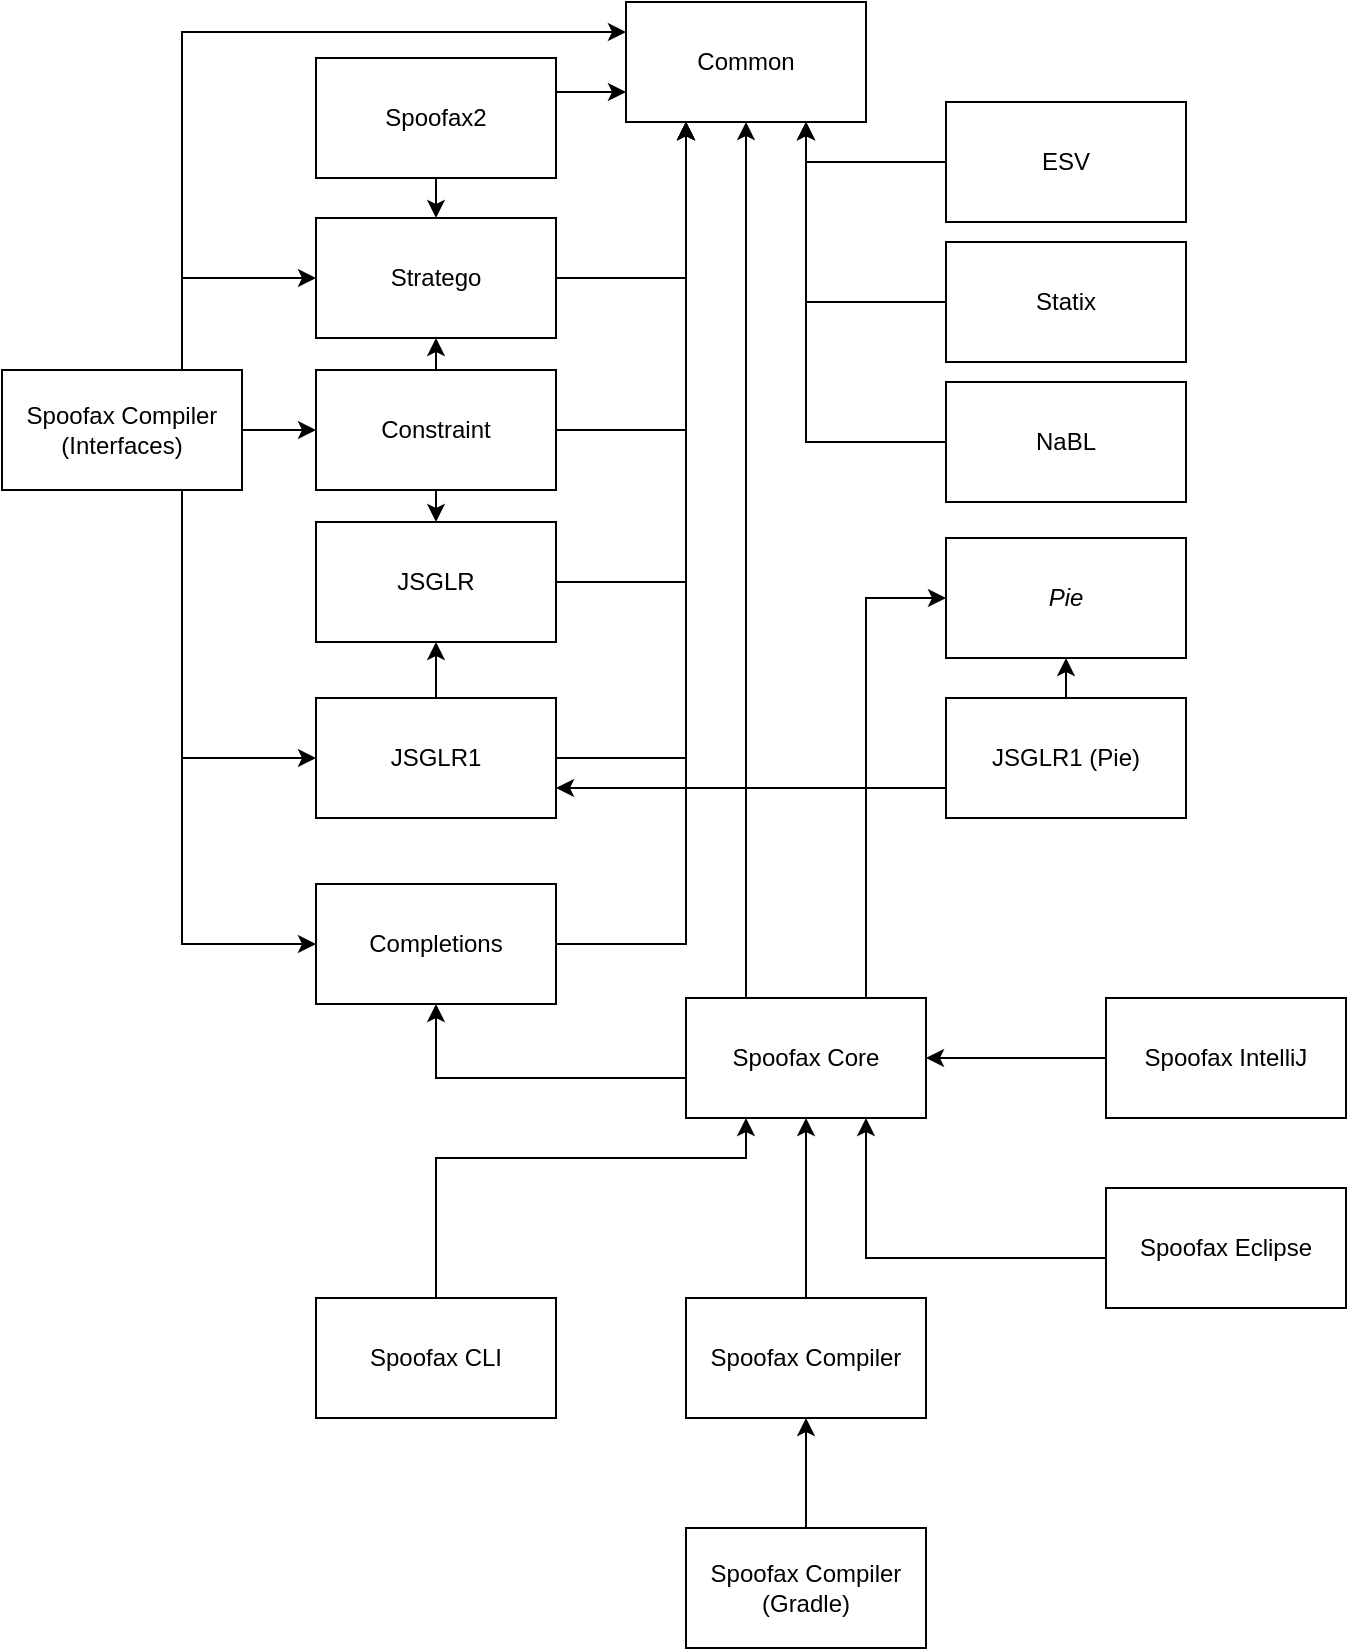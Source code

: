 <mxfile version="13.8.3" type="github" pages="16">
  <diagram id="C5RBs43oDa-KdzZeNtuy" name="Project dependencies">
    <mxGraphModel dx="2177" dy="1973" grid="1" gridSize="10" guides="1" tooltips="1" connect="1" arrows="1" fold="1" page="1" pageScale="1" pageWidth="827" pageHeight="1169" math="0" shadow="0">
      <root>
        <mxCell id="WIyWlLk6GJQsqaUBKTNV-0" />
        <mxCell id="WIyWlLk6GJQsqaUBKTNV-1" parent="WIyWlLk6GJQsqaUBKTNV-0" />
        <mxCell id="p-gl93Ebqc1EK9XFx_cW-0" value="&lt;div&gt;Common&lt;/div&gt;" style="rounded=0;whiteSpace=wrap;html=1;" parent="WIyWlLk6GJQsqaUBKTNV-1" vertex="1">
          <mxGeometry x="180" y="-8" width="120" height="60" as="geometry" />
        </mxCell>
        <mxCell id="p-gl93Ebqc1EK9XFx_cW-2" value="&lt;i&gt;Pie&lt;/i&gt;" style="rounded=0;whiteSpace=wrap;html=1;" parent="WIyWlLk6GJQsqaUBKTNV-1" vertex="1">
          <mxGeometry x="340" y="260" width="120" height="60" as="geometry" />
        </mxCell>
        <mxCell id="p-gl93Ebqc1EK9XFx_cW-36" style="edgeStyle=orthogonalEdgeStyle;rounded=0;orthogonalLoop=1;jettySize=auto;html=1;exitX=1;exitY=0.5;exitDx=0;exitDy=0;entryX=0.25;entryY=1;entryDx=0;entryDy=0;" parent="WIyWlLk6GJQsqaUBKTNV-1" source="p-gl93Ebqc1EK9XFx_cW-3" target="p-gl93Ebqc1EK9XFx_cW-0" edge="1">
          <mxGeometry relative="1" as="geometry" />
        </mxCell>
        <mxCell id="p-gl93Ebqc1EK9XFx_cW-3" value="Completions" style="rounded=0;whiteSpace=wrap;html=1;" parent="WIyWlLk6GJQsqaUBKTNV-1" vertex="1">
          <mxGeometry x="25" y="433" width="120" height="60" as="geometry" />
        </mxCell>
        <mxCell id="p-gl93Ebqc1EK9XFx_cW-8" style="edgeStyle=orthogonalEdgeStyle;rounded=0;orthogonalLoop=1;jettySize=auto;html=1;exitX=0.75;exitY=0;exitDx=0;exitDy=0;entryX=0;entryY=0.5;entryDx=0;entryDy=0;" parent="WIyWlLk6GJQsqaUBKTNV-1" source="p-gl93Ebqc1EK9XFx_cW-5" target="p-gl93Ebqc1EK9XFx_cW-2" edge="1">
          <mxGeometry relative="1" as="geometry" />
        </mxCell>
        <mxCell id="p-gl93Ebqc1EK9XFx_cW-31" style="edgeStyle=orthogonalEdgeStyle;rounded=0;orthogonalLoop=1;jettySize=auto;html=1;exitX=0.25;exitY=0;exitDx=0;exitDy=0;entryX=0.5;entryY=1;entryDx=0;entryDy=0;" parent="WIyWlLk6GJQsqaUBKTNV-1" source="p-gl93Ebqc1EK9XFx_cW-5" target="p-gl93Ebqc1EK9XFx_cW-0" edge="1">
          <mxGeometry relative="1" as="geometry">
            <Array as="points">
              <mxPoint x="240" y="60" />
              <mxPoint x="240" y="60" />
            </Array>
          </mxGeometry>
        </mxCell>
        <mxCell id="p-gl93Ebqc1EK9XFx_cW-52" style="edgeStyle=orthogonalEdgeStyle;rounded=0;orthogonalLoop=1;jettySize=auto;html=1;exitX=0;exitY=0.75;exitDx=0;exitDy=0;entryX=0.5;entryY=1;entryDx=0;entryDy=0;" parent="WIyWlLk6GJQsqaUBKTNV-1" source="p-gl93Ebqc1EK9XFx_cW-5" target="p-gl93Ebqc1EK9XFx_cW-3" edge="1">
          <mxGeometry relative="1" as="geometry">
            <Array as="points">
              <mxPoint x="210" y="530" />
              <mxPoint x="85" y="530" />
            </Array>
            <mxPoint x="67" y="530" as="targetPoint" />
          </mxGeometry>
        </mxCell>
        <mxCell id="p-gl93Ebqc1EK9XFx_cW-5" value="Spoofax Core" style="rounded=0;whiteSpace=wrap;html=1;" parent="WIyWlLk6GJQsqaUBKTNV-1" vertex="1">
          <mxGeometry x="210" y="490" width="120" height="60" as="geometry" />
        </mxCell>
        <mxCell id="p-gl93Ebqc1EK9XFx_cW-10" style="edgeStyle=orthogonalEdgeStyle;rounded=0;orthogonalLoop=1;jettySize=auto;html=1;exitX=0.5;exitY=0;exitDx=0;exitDy=0;entryX=0.5;entryY=1;entryDx=0;entryDy=0;" parent="WIyWlLk6GJQsqaUBKTNV-1" source="p-gl93Ebqc1EK9XFx_cW-9" target="p-gl93Ebqc1EK9XFx_cW-5" edge="1">
          <mxGeometry relative="1" as="geometry" />
        </mxCell>
        <mxCell id="p-gl93Ebqc1EK9XFx_cW-9" value="Spoofax Compiler" style="rounded=0;whiteSpace=wrap;html=1;" parent="WIyWlLk6GJQsqaUBKTNV-1" vertex="1">
          <mxGeometry x="210" y="640" width="120" height="60" as="geometry" />
        </mxCell>
        <mxCell id="p-gl93Ebqc1EK9XFx_cW-12" style="edgeStyle=orthogonalEdgeStyle;rounded=0;orthogonalLoop=1;jettySize=auto;html=1;exitX=0.5;exitY=0;exitDx=0;exitDy=0;entryX=0.5;entryY=1;entryDx=0;entryDy=0;" parent="WIyWlLk6GJQsqaUBKTNV-1" source="p-gl93Ebqc1EK9XFx_cW-11" target="p-gl93Ebqc1EK9XFx_cW-9" edge="1">
          <mxGeometry relative="1" as="geometry" />
        </mxCell>
        <mxCell id="p-gl93Ebqc1EK9XFx_cW-11" value="&lt;div&gt;Spoofax Compiler (Gradle)&lt;/div&gt;" style="rounded=0;whiteSpace=wrap;html=1;" parent="WIyWlLk6GJQsqaUBKTNV-1" vertex="1">
          <mxGeometry x="210" y="755" width="120" height="60" as="geometry" />
        </mxCell>
        <mxCell id="p-gl93Ebqc1EK9XFx_cW-39" style="edgeStyle=orthogonalEdgeStyle;rounded=0;orthogonalLoop=1;jettySize=auto;html=1;exitX=1;exitY=0.5;exitDx=0;exitDy=0;entryX=0.25;entryY=1;entryDx=0;entryDy=0;" parent="WIyWlLk6GJQsqaUBKTNV-1" source="p-gl93Ebqc1EK9XFx_cW-16" target="p-gl93Ebqc1EK9XFx_cW-0" edge="1">
          <mxGeometry relative="1" as="geometry" />
        </mxCell>
        <mxCell id="7GMpEOmyIVPwlqPCVGuD-18" style="edgeStyle=orthogonalEdgeStyle;rounded=0;orthogonalLoop=1;jettySize=auto;html=1;exitX=0.5;exitY=0;exitDx=0;exitDy=0;entryX=0.5;entryY=1;entryDx=0;entryDy=0;" parent="WIyWlLk6GJQsqaUBKTNV-1" source="p-gl93Ebqc1EK9XFx_cW-16" target="7GMpEOmyIVPwlqPCVGuD-15" edge="1">
          <mxGeometry relative="1" as="geometry" />
        </mxCell>
        <mxCell id="p-gl93Ebqc1EK9XFx_cW-16" value="JSGLR1" style="rounded=0;whiteSpace=wrap;html=1;" parent="WIyWlLk6GJQsqaUBKTNV-1" vertex="1">
          <mxGeometry x="25" y="340" width="120" height="60" as="geometry" />
        </mxCell>
        <mxCell id="p-gl93Ebqc1EK9XFx_cW-38" style="edgeStyle=orthogonalEdgeStyle;rounded=0;orthogonalLoop=1;jettySize=auto;html=1;exitX=1;exitY=0.5;exitDx=0;exitDy=0;entryX=0.25;entryY=1;entryDx=0;entryDy=0;" parent="WIyWlLk6GJQsqaUBKTNV-1" source="p-gl93Ebqc1EK9XFx_cW-17" target="p-gl93Ebqc1EK9XFx_cW-0" edge="1">
          <mxGeometry relative="1" as="geometry">
            <mxPoint x="220" y="113" as="targetPoint" />
          </mxGeometry>
        </mxCell>
        <mxCell id="p-gl93Ebqc1EK9XFx_cW-17" value="&lt;div&gt;Stratego&lt;/div&gt;" style="rounded=0;whiteSpace=wrap;html=1;" parent="WIyWlLk6GJQsqaUBKTNV-1" vertex="1">
          <mxGeometry x="25" y="100" width="120" height="60" as="geometry" />
        </mxCell>
        <mxCell id="p-gl93Ebqc1EK9XFx_cW-37" style="edgeStyle=orthogonalEdgeStyle;rounded=0;orthogonalLoop=1;jettySize=auto;html=1;exitX=1;exitY=0.5;exitDx=0;exitDy=0;entryX=0.25;entryY=1;entryDx=0;entryDy=0;" parent="WIyWlLk6GJQsqaUBKTNV-1" source="p-gl93Ebqc1EK9XFx_cW-19" target="p-gl93Ebqc1EK9XFx_cW-0" edge="1">
          <mxGeometry relative="1" as="geometry">
            <mxPoint x="220" y="43" as="targetPoint" />
          </mxGeometry>
        </mxCell>
        <mxCell id="7GMpEOmyIVPwlqPCVGuD-17" style="edgeStyle=orthogonalEdgeStyle;rounded=0;orthogonalLoop=1;jettySize=auto;html=1;exitX=0.5;exitY=1;exitDx=0;exitDy=0;entryX=0.5;entryY=0;entryDx=0;entryDy=0;" parent="WIyWlLk6GJQsqaUBKTNV-1" source="p-gl93Ebqc1EK9XFx_cW-19" target="7GMpEOmyIVPwlqPCVGuD-15" edge="1">
          <mxGeometry relative="1" as="geometry" />
        </mxCell>
        <mxCell id="7GMpEOmyIVPwlqPCVGuD-22" style="edgeStyle=orthogonalEdgeStyle;rounded=0;orthogonalLoop=1;jettySize=auto;html=1;exitX=0.5;exitY=0;exitDx=0;exitDy=0;entryX=0.5;entryY=1;entryDx=0;entryDy=0;" parent="WIyWlLk6GJQsqaUBKTNV-1" source="p-gl93Ebqc1EK9XFx_cW-19" target="p-gl93Ebqc1EK9XFx_cW-17" edge="1">
          <mxGeometry relative="1" as="geometry" />
        </mxCell>
        <mxCell id="p-gl93Ebqc1EK9XFx_cW-19" value="Constraint" style="rounded=0;whiteSpace=wrap;html=1;" parent="WIyWlLk6GJQsqaUBKTNV-1" vertex="1">
          <mxGeometry x="25" y="176" width="120" height="60" as="geometry" />
        </mxCell>
        <mxCell id="p-gl93Ebqc1EK9XFx_cW-26" style="edgeStyle=orthogonalEdgeStyle;rounded=0;orthogonalLoop=1;jettySize=auto;html=1;exitX=0;exitY=0.5;exitDx=0;exitDy=0;entryX=0.75;entryY=1;entryDx=0;entryDy=0;" parent="WIyWlLk6GJQsqaUBKTNV-1" source="p-gl93Ebqc1EK9XFx_cW-24" target="p-gl93Ebqc1EK9XFx_cW-5" edge="1">
          <mxGeometry relative="1" as="geometry">
            <mxPoint x="250" y="559" as="targetPoint" />
            <Array as="points">
              <mxPoint x="420" y="620" />
              <mxPoint x="300" y="620" />
            </Array>
          </mxGeometry>
        </mxCell>
        <mxCell id="p-gl93Ebqc1EK9XFx_cW-24" value="Spoofax Eclipse" style="rounded=0;whiteSpace=wrap;html=1;" parent="WIyWlLk6GJQsqaUBKTNV-1" vertex="1">
          <mxGeometry x="420" y="585" width="120" height="60" as="geometry" />
        </mxCell>
        <mxCell id="p-gl93Ebqc1EK9XFx_cW-28" style="edgeStyle=orthogonalEdgeStyle;rounded=0;orthogonalLoop=1;jettySize=auto;html=1;exitX=0;exitY=0.5;exitDx=0;exitDy=0;entryX=1;entryY=0.5;entryDx=0;entryDy=0;" parent="WIyWlLk6GJQsqaUBKTNV-1" source="p-gl93Ebqc1EK9XFx_cW-27" target="p-gl93Ebqc1EK9XFx_cW-5" edge="1">
          <mxGeometry relative="1" as="geometry">
            <mxPoint x="320" y="550" as="targetPoint" />
          </mxGeometry>
        </mxCell>
        <mxCell id="p-gl93Ebqc1EK9XFx_cW-27" value="&lt;div&gt;Spoofax IntelliJ&lt;/div&gt;" style="rounded=0;whiteSpace=wrap;html=1;" parent="WIyWlLk6GJQsqaUBKTNV-1" vertex="1">
          <mxGeometry x="420" y="490" width="120" height="60" as="geometry" />
        </mxCell>
        <mxCell id="7GMpEOmyIVPwlqPCVGuD-29" style="edgeStyle=orthogonalEdgeStyle;rounded=0;orthogonalLoop=1;jettySize=auto;html=1;exitX=0.5;exitY=0;exitDx=0;exitDy=0;entryX=0.25;entryY=1;entryDx=0;entryDy=0;" parent="WIyWlLk6GJQsqaUBKTNV-1" source="p-gl93Ebqc1EK9XFx_cW-29" target="p-gl93Ebqc1EK9XFx_cW-5" edge="1">
          <mxGeometry relative="1" as="geometry">
            <Array as="points">
              <mxPoint x="85" y="570" />
              <mxPoint x="240" y="570" />
            </Array>
          </mxGeometry>
        </mxCell>
        <mxCell id="p-gl93Ebqc1EK9XFx_cW-29" value="Spoofax CLI" style="rounded=0;whiteSpace=wrap;html=1;" parent="WIyWlLk6GJQsqaUBKTNV-1" vertex="1">
          <mxGeometry x="25" y="640" width="120" height="60" as="geometry" />
        </mxCell>
        <mxCell id="p-gl93Ebqc1EK9XFx_cW-44" style="edgeStyle=orthogonalEdgeStyle;rounded=0;orthogonalLoop=1;jettySize=auto;html=1;exitX=0.5;exitY=1;exitDx=0;exitDy=0;" parent="WIyWlLk6GJQsqaUBKTNV-1" source="p-gl93Ebqc1EK9XFx_cW-40" edge="1">
          <mxGeometry relative="1" as="geometry">
            <mxPoint x="85" y="100" as="targetPoint" />
          </mxGeometry>
        </mxCell>
        <mxCell id="p-gl93Ebqc1EK9XFx_cW-45" style="edgeStyle=orthogonalEdgeStyle;rounded=0;orthogonalLoop=1;jettySize=auto;html=1;exitX=1;exitY=0.5;exitDx=0;exitDy=0;entryX=0;entryY=0.75;entryDx=0;entryDy=0;" parent="WIyWlLk6GJQsqaUBKTNV-1" source="p-gl93Ebqc1EK9XFx_cW-40" target="p-gl93Ebqc1EK9XFx_cW-0" edge="1">
          <mxGeometry relative="1" as="geometry">
            <Array as="points">
              <mxPoint x="107" y="37" />
            </Array>
          </mxGeometry>
        </mxCell>
        <mxCell id="p-gl93Ebqc1EK9XFx_cW-40" value="&lt;div&gt;Spoofax2&lt;/div&gt;" style="rounded=0;whiteSpace=wrap;html=1;" parent="WIyWlLk6GJQsqaUBKTNV-1" vertex="1">
          <mxGeometry x="25" y="20" width="120" height="60" as="geometry" />
        </mxCell>
        <mxCell id="p-gl93Ebqc1EK9XFx_cW-54" style="edgeStyle=orthogonalEdgeStyle;rounded=0;orthogonalLoop=1;jettySize=auto;html=1;exitX=0;exitY=0.5;exitDx=0;exitDy=0;entryX=0.75;entryY=1;entryDx=0;entryDy=0;" parent="WIyWlLk6GJQsqaUBKTNV-1" source="p-gl93Ebqc1EK9XFx_cW-48" target="p-gl93Ebqc1EK9XFx_cW-0" edge="1">
          <mxGeometry relative="1" as="geometry" />
        </mxCell>
        <mxCell id="p-gl93Ebqc1EK9XFx_cW-48" value="Statix" style="rounded=0;whiteSpace=wrap;html=1;" parent="WIyWlLk6GJQsqaUBKTNV-1" vertex="1">
          <mxGeometry x="340" y="112" width="120" height="60" as="geometry" />
        </mxCell>
        <mxCell id="p-gl93Ebqc1EK9XFx_cW-53" style="edgeStyle=orthogonalEdgeStyle;rounded=0;orthogonalLoop=1;jettySize=auto;html=1;exitX=0;exitY=0.5;exitDx=0;exitDy=0;entryX=0.75;entryY=1;entryDx=0;entryDy=0;" parent="WIyWlLk6GJQsqaUBKTNV-1" source="p-gl93Ebqc1EK9XFx_cW-50" target="p-gl93Ebqc1EK9XFx_cW-0" edge="1">
          <mxGeometry relative="1" as="geometry" />
        </mxCell>
        <mxCell id="p-gl93Ebqc1EK9XFx_cW-50" value="NaBL" style="rounded=0;whiteSpace=wrap;html=1;" parent="WIyWlLk6GJQsqaUBKTNV-1" vertex="1">
          <mxGeometry x="340" y="182" width="120" height="60" as="geometry" />
        </mxCell>
        <mxCell id="p-gl93Ebqc1EK9XFx_cW-57" style="edgeStyle=orthogonalEdgeStyle;rounded=0;orthogonalLoop=1;jettySize=auto;html=1;exitX=0.75;exitY=0;exitDx=0;exitDy=0;entryX=0;entryY=0.5;entryDx=0;entryDy=0;" parent="WIyWlLk6GJQsqaUBKTNV-1" source="p-gl93Ebqc1EK9XFx_cW-56" target="p-gl93Ebqc1EK9XFx_cW-17" edge="1">
          <mxGeometry relative="1" as="geometry" />
        </mxCell>
        <mxCell id="p-gl93Ebqc1EK9XFx_cW-58" style="edgeStyle=orthogonalEdgeStyle;rounded=0;orthogonalLoop=1;jettySize=auto;html=1;exitX=0.75;exitY=1;exitDx=0;exitDy=0;entryX=0;entryY=0.5;entryDx=0;entryDy=0;" parent="WIyWlLk6GJQsqaUBKTNV-1" source="p-gl93Ebqc1EK9XFx_cW-56" target="p-gl93Ebqc1EK9XFx_cW-16" edge="1">
          <mxGeometry relative="1" as="geometry" />
        </mxCell>
        <mxCell id="p-gl93Ebqc1EK9XFx_cW-60" style="edgeStyle=orthogonalEdgeStyle;rounded=0;orthogonalLoop=1;jettySize=auto;html=1;exitX=0.75;exitY=1;exitDx=0;exitDy=0;entryX=0;entryY=0.5;entryDx=0;entryDy=0;" parent="WIyWlLk6GJQsqaUBKTNV-1" source="p-gl93Ebqc1EK9XFx_cW-56" target="p-gl93Ebqc1EK9XFx_cW-3" edge="1">
          <mxGeometry relative="1" as="geometry" />
        </mxCell>
        <mxCell id="p-gl93Ebqc1EK9XFx_cW-61" style="edgeStyle=orthogonalEdgeStyle;rounded=0;orthogonalLoop=1;jettySize=auto;html=1;exitX=0.75;exitY=0;exitDx=0;exitDy=0;entryX=0;entryY=0.25;entryDx=0;entryDy=0;" parent="WIyWlLk6GJQsqaUBKTNV-1" source="p-gl93Ebqc1EK9XFx_cW-56" target="p-gl93Ebqc1EK9XFx_cW-0" edge="1">
          <mxGeometry relative="1" as="geometry" />
        </mxCell>
        <mxCell id="7GMpEOmyIVPwlqPCVGuD-9" style="edgeStyle=orthogonalEdgeStyle;rounded=0;orthogonalLoop=1;jettySize=auto;html=1;exitX=1;exitY=0.5;exitDx=0;exitDy=0;entryX=0;entryY=0.5;entryDx=0;entryDy=0;" parent="WIyWlLk6GJQsqaUBKTNV-1" source="p-gl93Ebqc1EK9XFx_cW-56" target="p-gl93Ebqc1EK9XFx_cW-19" edge="1">
          <mxGeometry relative="1" as="geometry" />
        </mxCell>
        <mxCell id="p-gl93Ebqc1EK9XFx_cW-56" value="Spoofax Compiler&lt;br&gt;(Interfaces)" style="rounded=0;whiteSpace=wrap;html=1;" parent="WIyWlLk6GJQsqaUBKTNV-1" vertex="1">
          <mxGeometry x="-132" y="176" width="120" height="60" as="geometry" />
        </mxCell>
        <mxCell id="7GMpEOmyIVPwlqPCVGuD-6" style="edgeStyle=orthogonalEdgeStyle;rounded=0;orthogonalLoop=1;jettySize=auto;html=1;exitX=0;exitY=0.5;exitDx=0;exitDy=0;entryX=0.75;entryY=1;entryDx=0;entryDy=0;" parent="WIyWlLk6GJQsqaUBKTNV-1" source="7GMpEOmyIVPwlqPCVGuD-3" target="p-gl93Ebqc1EK9XFx_cW-0" edge="1">
          <mxGeometry relative="1" as="geometry" />
        </mxCell>
        <mxCell id="7GMpEOmyIVPwlqPCVGuD-3" value="ESV" style="rounded=0;whiteSpace=wrap;html=1;" parent="WIyWlLk6GJQsqaUBKTNV-1" vertex="1">
          <mxGeometry x="340" y="42" width="120" height="60" as="geometry" />
        </mxCell>
        <mxCell id="7GMpEOmyIVPwlqPCVGuD-25" style="edgeStyle=orthogonalEdgeStyle;rounded=0;orthogonalLoop=1;jettySize=auto;html=1;exitX=0.5;exitY=0;exitDx=0;exitDy=0;entryX=0.5;entryY=1;entryDx=0;entryDy=0;" parent="WIyWlLk6GJQsqaUBKTNV-1" source="7GMpEOmyIVPwlqPCVGuD-10" target="p-gl93Ebqc1EK9XFx_cW-2" edge="1">
          <mxGeometry relative="1" as="geometry" />
        </mxCell>
        <mxCell id="7GMpEOmyIVPwlqPCVGuD-27" style="edgeStyle=orthogonalEdgeStyle;rounded=0;orthogonalLoop=1;jettySize=auto;html=1;exitX=0;exitY=0.75;exitDx=0;exitDy=0;entryX=1;entryY=0.75;entryDx=0;entryDy=0;" parent="WIyWlLk6GJQsqaUBKTNV-1" source="7GMpEOmyIVPwlqPCVGuD-10" target="p-gl93Ebqc1EK9XFx_cW-16" edge="1">
          <mxGeometry relative="1" as="geometry" />
        </mxCell>
        <mxCell id="7GMpEOmyIVPwlqPCVGuD-10" value="JSGLR1 (Pie)" style="rounded=0;whiteSpace=wrap;html=1;" parent="WIyWlLk6GJQsqaUBKTNV-1" vertex="1">
          <mxGeometry x="340" y="340" width="120" height="60" as="geometry" />
        </mxCell>
        <mxCell id="7GMpEOmyIVPwlqPCVGuD-19" style="edgeStyle=orthogonalEdgeStyle;rounded=0;orthogonalLoop=1;jettySize=auto;html=1;exitX=1;exitY=0.5;exitDx=0;exitDy=0;entryX=0.25;entryY=1;entryDx=0;entryDy=0;" parent="WIyWlLk6GJQsqaUBKTNV-1" source="7GMpEOmyIVPwlqPCVGuD-15" target="p-gl93Ebqc1EK9XFx_cW-0" edge="1">
          <mxGeometry relative="1" as="geometry" />
        </mxCell>
        <mxCell id="7GMpEOmyIVPwlqPCVGuD-15" value="JSGLR" style="rounded=0;whiteSpace=wrap;html=1;" parent="WIyWlLk6GJQsqaUBKTNV-1" vertex="1">
          <mxGeometry x="25" y="252" width="120" height="60" as="geometry" />
        </mxCell>
      </root>
    </mxGraphModel>
  </diagram>
  <diagram id="8DHaPk7j7c7Eaka5c61e" name="Spoofax3 Relations">
    <mxGraphModel dx="1350" dy="804" grid="1" gridSize="10" guides="1" tooltips="1" connect="1" arrows="1" fold="1" page="1" pageScale="1" pageWidth="850" pageHeight="1100" math="0" shadow="0">
      <root>
        <mxCell id="QFNyQkNEad4dvhYtdvDd-0" />
        <mxCell id="QFNyQkNEad4dvhYtdvDd-1" parent="QFNyQkNEad4dvhYtdvDd-0" />
        <mxCell id="QFNyQkNEad4dvhYtdvDd-9" style="edgeStyle=orthogonalEdgeStyle;rounded=0;orthogonalLoop=1;jettySize=auto;html=1;exitX=0.5;exitY=0;exitDx=0;exitDy=0;entryX=0.5;entryY=1;entryDx=0;entryDy=0;" parent="QFNyQkNEad4dvhYtdvDd-1" source="QFNyQkNEad4dvhYtdvDd-2" target="QFNyQkNEad4dvhYtdvDd-8" edge="1">
          <mxGeometry relative="1" as="geometry" />
        </mxCell>
        <mxCell id="QFNyQkNEad4dvhYtdvDd-2" value="Spoofax3 Core" style="rounded=0;whiteSpace=wrap;html=1;" parent="QFNyQkNEad4dvhYtdvDd-1" vertex="1">
          <mxGeometry x="320" y="230" width="120" height="60" as="geometry" />
        </mxCell>
        <mxCell id="QFNyQkNEad4dvhYtdvDd-4" style="edgeStyle=orthogonalEdgeStyle;rounded=0;orthogonalLoop=1;jettySize=auto;html=1;exitX=0.5;exitY=0;exitDx=0;exitDy=0;entryX=0;entryY=0.5;entryDx=0;entryDy=0;" parent="QFNyQkNEad4dvhYtdvDd-1" source="QFNyQkNEad4dvhYtdvDd-3" target="QFNyQkNEad4dvhYtdvDd-2" edge="1">
          <mxGeometry relative="1" as="geometry" />
        </mxCell>
        <mxCell id="QFNyQkNEad4dvhYtdvDd-3" value="&lt;i&gt;Meta Components&lt;/i&gt;" style="rounded=0;whiteSpace=wrap;html=1;dashed=1;" parent="QFNyQkNEad4dvhYtdvDd-1" vertex="1">
          <mxGeometry x="190" y="320" width="120" height="60" as="geometry" />
        </mxCell>
        <mxCell id="QFNyQkNEad4dvhYtdvDd-6" style="edgeStyle=orthogonalEdgeStyle;rounded=0;orthogonalLoop=1;jettySize=auto;html=1;exitX=0.75;exitY=0;exitDx=0;exitDy=0;entryX=0.25;entryY=1;entryDx=0;entryDy=0;endArrow=blockThin;endFill=0;" parent="QFNyQkNEad4dvhYtdvDd-1" source="QFNyQkNEad4dvhYtdvDd-5" target="QFNyQkNEad4dvhYtdvDd-24" edge="1">
          <mxGeometry relative="1" as="geometry" />
        </mxCell>
        <mxCell id="QFNyQkNEad4dvhYtdvDd-26" style="edgeStyle=orthogonalEdgeStyle;rounded=0;orthogonalLoop=1;jettySize=auto;html=1;exitX=0.25;exitY=0;exitDx=0;exitDy=0;entryX=0.25;entryY=1;entryDx=0;entryDy=0;startArrow=none;startFill=0;endArrow=classic;endFill=1;" parent="QFNyQkNEad4dvhYtdvDd-1" source="QFNyQkNEad4dvhYtdvDd-5" target="QFNyQkNEad4dvhYtdvDd-2" edge="1">
          <mxGeometry relative="1" as="geometry" />
        </mxCell>
        <mxCell id="rIWOls8xhEprA9096uQJ-5" style="edgeStyle=orthogonalEdgeStyle;rounded=0;orthogonalLoop=1;jettySize=auto;html=1;exitX=0;exitY=0.5;exitDx=0;exitDy=0;entryX=0.5;entryY=1;entryDx=0;entryDy=0;" parent="QFNyQkNEad4dvhYtdvDd-1" source="QFNyQkNEad4dvhYtdvDd-5" target="QFNyQkNEad4dvhYtdvDd-3" edge="1">
          <mxGeometry relative="1" as="geometry" />
        </mxCell>
        <mxCell id="QFNyQkNEad4dvhYtdvDd-5" value="&lt;i&gt;Spoofax3 Language&lt;br&gt;Definition&lt;/i&gt;" style="rounded=0;whiteSpace=wrap;html=1;dashed=1;" parent="QFNyQkNEad4dvhYtdvDd-1" vertex="1">
          <mxGeometry x="320" y="420" width="120" height="60" as="geometry" />
        </mxCell>
        <mxCell id="QFNyQkNEad4dvhYtdvDd-8" value="&lt;i&gt;Platform&lt;br&gt;Components&lt;/i&gt;" style="rounded=0;whiteSpace=wrap;html=1;dashed=1;" parent="QFNyQkNEad4dvhYtdvDd-1" vertex="1">
          <mxGeometry x="320" y="130" width="120" height="60" as="geometry" />
        </mxCell>
        <mxCell id="rIWOls8xhEprA9096uQJ-1" style="edgeStyle=orthogonalEdgeStyle;rounded=0;orthogonalLoop=1;jettySize=auto;html=1;exitX=0;exitY=0.5;exitDx=0;exitDy=0;entryX=1;entryY=0.5;entryDx=0;entryDy=0;" parent="QFNyQkNEad4dvhYtdvDd-1" source="QFNyQkNEad4dvhYtdvDd-15" target="QFNyQkNEad4dvhYtdvDd-5" edge="1">
          <mxGeometry relative="1" as="geometry" />
        </mxCell>
        <mxCell id="rIWOls8xhEprA9096uQJ-7" style="edgeStyle=orthogonalEdgeStyle;rounded=0;orthogonalLoop=1;jettySize=auto;html=1;exitX=0.5;exitY=0;exitDx=0;exitDy=0;entryX=1;entryY=0.75;entryDx=0;entryDy=0;" parent="QFNyQkNEad4dvhYtdvDd-1" source="QFNyQkNEad4dvhYtdvDd-15" target="QFNyQkNEad4dvhYtdvDd-2" edge="1">
          <mxGeometry relative="1" as="geometry">
            <mxPoint x="600" y="290" as="targetPoint" />
          </mxGeometry>
        </mxCell>
        <mxCell id="QFNyQkNEad4dvhYtdvDd-15" value="&lt;i&gt;Language Component&lt;/i&gt;" style="rounded=0;whiteSpace=wrap;html=1;dashed=1;" parent="QFNyQkNEad4dvhYtdvDd-1" vertex="1">
          <mxGeometry x="540" y="420" width="120" height="60" as="geometry" />
        </mxCell>
        <mxCell id="Fm7PSsQyxCFEG_qkhwOm-2" value="" style="edgeStyle=orthogonalEdgeStyle;rounded=0;orthogonalLoop=1;jettySize=auto;html=1;entryX=0.5;entryY=1;entryDx=0;entryDy=0;endArrow=blockThin;endFill=0;" parent="QFNyQkNEad4dvhYtdvDd-1" source="QFNyQkNEad4dvhYtdvDd-18" target="Fm7PSsQyxCFEG_qkhwOm-1" edge="1">
          <mxGeometry relative="1" as="geometry" />
        </mxCell>
        <mxCell id="QFNyQkNEad4dvhYtdvDd-18" value="&lt;i&gt;Spoofax3 Project&lt;/i&gt;" style="rounded=0;whiteSpace=wrap;html=1;dashed=1;" parent="QFNyQkNEad4dvhYtdvDd-1" vertex="1">
          <mxGeometry x="700" y="530" width="120" height="60" as="geometry" />
        </mxCell>
        <mxCell id="QFNyQkNEad4dvhYtdvDd-25" style="edgeStyle=orthogonalEdgeStyle;rounded=0;orthogonalLoop=1;jettySize=auto;html=1;exitX=0.25;exitY=0;exitDx=0;exitDy=0;entryX=0.75;entryY=1;entryDx=0;entryDy=0;startArrow=none;startFill=0;endArrow=classic;endFill=1;" parent="QFNyQkNEad4dvhYtdvDd-1" source="QFNyQkNEad4dvhYtdvDd-24" target="QFNyQkNEad4dvhYtdvDd-2" edge="1">
          <mxGeometry relative="1" as="geometry" />
        </mxCell>
        <mxCell id="QFNyQkNEad4dvhYtdvDd-27" style="edgeStyle=orthogonalEdgeStyle;rounded=0;orthogonalLoop=1;jettySize=auto;html=1;exitX=1;exitY=0.5;exitDx=0;exitDy=0;startArrow=none;startFill=0;endArrow=block;endFill=0;entryX=0.25;entryY=0;entryDx=0;entryDy=0;" parent="QFNyQkNEad4dvhYtdvDd-1" source="QFNyQkNEad4dvhYtdvDd-24" target="QFNyQkNEad4dvhYtdvDd-15" edge="1">
          <mxGeometry relative="1" as="geometry">
            <mxPoint x="680" y="295" as="targetPoint" />
          </mxGeometry>
        </mxCell>
        <mxCell id="QFNyQkNEad4dvhYtdvDd-24" value="Spoofax3 Compiler" style="rounded=0;whiteSpace=wrap;html=1;" parent="QFNyQkNEad4dvhYtdvDd-1" vertex="1">
          <mxGeometry x="380" y="320" width="120" height="60" as="geometry" />
        </mxCell>
        <mxCell id="QFNyQkNEad4dvhYtdvDd-28" value="Generates" style="text;html=1;align=center;verticalAlign=middle;resizable=0;points=[];autosize=1;" parent="QFNyQkNEad4dvhYtdvDd-1" vertex="1">
          <mxGeometry x="500" y="350" width="70" height="20" as="geometry" />
        </mxCell>
        <mxCell id="rIWOls8xhEprA9096uQJ-2" value="Provides&lt;br&gt;LanguageInstance" style="text;html=1;align=left;verticalAlign=middle;resizable=0;points=[];autosize=1;" parent="QFNyQkNEad4dvhYtdvDd-1" vertex="1">
          <mxGeometry x="410" y="390" width="110" height="30" as="geometry" />
        </mxCell>
        <mxCell id="rIWOls8xhEprA9096uQJ-8" style="edgeStyle=orthogonalEdgeStyle;rounded=0;orthogonalLoop=1;jettySize=auto;html=1;exitX=0;exitY=0.5;exitDx=0;exitDy=0;entryX=1;entryY=0.5;entryDx=0;entryDy=0;" parent="QFNyQkNEad4dvhYtdvDd-1" source="Fm7PSsQyxCFEG_qkhwOm-0" target="QFNyQkNEad4dvhYtdvDd-2" edge="1">
          <mxGeometry relative="1" as="geometry">
            <mxPoint x="540" y="260" as="sourcePoint" />
          </mxGeometry>
        </mxCell>
        <mxCell id="QFNyQkNEad4dvhYtdvDd-11" value="Integrates" style="text;html=1;align=center;verticalAlign=middle;resizable=0;points=[];autosize=1;" parent="QFNyQkNEad4dvhYtdvDd-1" vertex="1">
          <mxGeometry x="250" y="430" width="70" height="20" as="geometry" />
        </mxCell>
        <mxCell id="rIWOls8xhEprA9096uQJ-14" value="Platform Layer" style="text;html=1;strokeColor=none;fillColor=none;align=left;verticalAlign=middle;whiteSpace=wrap;rounded=0;dashed=1;" parent="QFNyQkNEad4dvhYtdvDd-1" vertex="1">
          <mxGeometry x="30" y="150" width="100" height="20" as="geometry" />
        </mxCell>
        <mxCell id="rIWOls8xhEprA9096uQJ-15" value="&lt;div align=&quot;left&quot;&gt;Core Layer&lt;br&gt;&lt;/div&gt;" style="text;html=1;strokeColor=none;fillColor=none;align=left;verticalAlign=middle;whiteSpace=wrap;rounded=0;dashed=1;" parent="QFNyQkNEad4dvhYtdvDd-1" vertex="1">
          <mxGeometry x="30" y="250" width="120" height="20" as="geometry" />
        </mxCell>
        <mxCell id="rIWOls8xhEprA9096uQJ-16" value="&lt;div align=&quot;left&quot;&gt;Meta Layer&lt;br&gt;&lt;/div&gt;" style="text;html=1;strokeColor=none;fillColor=none;align=left;verticalAlign=middle;whiteSpace=wrap;rounded=0;dashed=1;" parent="QFNyQkNEad4dvhYtdvDd-1" vertex="1">
          <mxGeometry x="30" y="340" width="110" height="20" as="geometry" />
        </mxCell>
        <mxCell id="rIWOls8xhEprA9096uQJ-21" value="Language Definition Layer" style="text;html=1;strokeColor=none;fillColor=none;align=left;verticalAlign=middle;whiteSpace=wrap;rounded=0;dashed=1;" parent="QFNyQkNEad4dvhYtdvDd-1" vertex="1">
          <mxGeometry x="30" y="440" width="150" height="20" as="geometry" />
        </mxCell>
        <mxCell id="rIWOls8xhEprA9096uQJ-22" value="Language Application Layer" style="text;html=1;strokeColor=none;fillColor=none;align=left;verticalAlign=middle;whiteSpace=wrap;rounded=0;dashed=1;" parent="QFNyQkNEad4dvhYtdvDd-1" vertex="1">
          <mxGeometry x="30" y="540" width="160" height="20" as="geometry" />
        </mxCell>
        <mxCell id="rIWOls8xhEprA9096uQJ-23" value="&lt;h1&gt;Legend&lt;/h1&gt;&lt;div&gt;&lt;blockquote&gt;Concrete component&lt;br&gt;&lt;/blockquote&gt;&lt;blockquote&gt;Abstract component&lt;/blockquote&gt;&lt;/div&gt;&lt;div&gt;&lt;hr&gt;&lt;blockquote&gt;Java dependency&lt;br&gt;Custom relation&lt;br&gt;&lt;/blockquote&gt;&lt;/div&gt;&lt;blockquote&gt;&lt;p&gt;&lt;br&gt;&lt;/p&gt;&lt;/blockquote&gt;" style="text;html=1;strokeColor=none;fillColor=none;spacing=5;spacingTop=-20;whiteSpace=wrap;overflow=hidden;rounded=0;dashed=1;align=left;" parent="QFNyQkNEad4dvhYtdvDd-1" vertex="1">
          <mxGeometry x="520" y="50" width="230" height="160" as="geometry" />
        </mxCell>
        <mxCell id="rIWOls8xhEprA9096uQJ-24" value="" style="rounded=0;whiteSpace=wrap;html=1;align=left;" parent="QFNyQkNEad4dvhYtdvDd-1" vertex="1">
          <mxGeometry x="530" y="102" width="20" height="10" as="geometry" />
        </mxCell>
        <mxCell id="rIWOls8xhEprA9096uQJ-25" value="" style="rounded=0;whiteSpace=wrap;html=1;align=left;dashed=1;" parent="QFNyQkNEad4dvhYtdvDd-1" vertex="1">
          <mxGeometry x="530" y="128" width="20" height="10" as="geometry" />
        </mxCell>
        <mxCell id="rIWOls8xhEprA9096uQJ-27" value="" style="endArrow=classic;html=1;" parent="QFNyQkNEad4dvhYtdvDd-1" edge="1">
          <mxGeometry width="50" height="50" relative="1" as="geometry">
            <mxPoint x="530" y="172" as="sourcePoint" />
            <mxPoint x="550" y="172" as="targetPoint" />
          </mxGeometry>
        </mxCell>
        <mxCell id="rIWOls8xhEprA9096uQJ-28" value="" style="endArrow=blockThin;html=1;endFill=0;" parent="QFNyQkNEad4dvhYtdvDd-1" edge="1">
          <mxGeometry width="50" height="50" relative="1" as="geometry">
            <mxPoint x="530" y="188" as="sourcePoint" />
            <mxPoint x="550" y="188" as="targetPoint" />
          </mxGeometry>
        </mxCell>
        <mxCell id="Fm7PSsQyxCFEG_qkhwOm-0" value="&lt;i&gt;Language Environment Component Base&lt;/i&gt;" style="rounded=0;whiteSpace=wrap;html=1;dashed=1;" parent="QFNyQkNEad4dvhYtdvDd-1" vertex="1">
          <mxGeometry x="700" y="230" width="120" height="60" as="geometry" />
        </mxCell>
        <mxCell id="Fm7PSsQyxCFEG_qkhwOm-3" style="edgeStyle=orthogonalEdgeStyle;rounded=0;orthogonalLoop=1;jettySize=auto;html=1;exitX=0.5;exitY=0;exitDx=0;exitDy=0;" parent="QFNyQkNEad4dvhYtdvDd-1" source="Fm7PSsQyxCFEG_qkhwOm-1" target="Fm7PSsQyxCFEG_qkhwOm-0" edge="1">
          <mxGeometry relative="1" as="geometry" />
        </mxCell>
        <mxCell id="Fm7PSsQyxCFEG_qkhwOm-5" style="edgeStyle=orthogonalEdgeStyle;rounded=0;jumpStyle=arc;orthogonalLoop=1;jettySize=auto;html=1;exitX=0;exitY=0.5;exitDx=0;exitDy=0;" parent="QFNyQkNEad4dvhYtdvDd-1" source="Fm7PSsQyxCFEG_qkhwOm-1" target="QFNyQkNEad4dvhYtdvDd-15" edge="1">
          <mxGeometry relative="1" as="geometry" />
        </mxCell>
        <mxCell id="Fm7PSsQyxCFEG_qkhwOm-1" value="&lt;i&gt;Language Environment Component&lt;/i&gt;" style="rounded=0;whiteSpace=wrap;html=1;dashed=1;" parent="QFNyQkNEad4dvhYtdvDd-1" vertex="1">
          <mxGeometry x="700" y="420" width="120" height="60" as="geometry" />
        </mxCell>
        <mxCell id="Fm7PSsQyxCFEG_qkhwOm-4" style="edgeStyle=orthogonalEdgeStyle;rounded=0;orthogonalLoop=1;jettySize=auto;html=1;startArrow=none;startFill=0;endArrow=block;endFill=0;entryX=0.25;entryY=0;entryDx=0;entryDy=0;exitX=1;exitY=0.5;exitDx=0;exitDy=0;jumpStyle=arc;" parent="QFNyQkNEad4dvhYtdvDd-1" source="QFNyQkNEad4dvhYtdvDd-24" target="Fm7PSsQyxCFEG_qkhwOm-1" edge="1">
          <mxGeometry relative="1" as="geometry">
            <mxPoint x="580" y="430" as="targetPoint" />
            <mxPoint x="550" y="340" as="sourcePoint" />
            <Array as="points">
              <mxPoint x="730" y="350" />
            </Array>
          </mxGeometry>
        </mxCell>
      </root>
    </mxGraphModel>
  </diagram>
  <diagram id="trJ3ZSZ7-c8LSYEOVVOu" name="Concurrent Statix">
    <mxGraphModel dx="1350" dy="804" grid="1" gridSize="10" guides="1" tooltips="1" connect="1" arrows="1" fold="1" page="1" pageScale="1" pageWidth="850" pageHeight="1100" math="0" shadow="0">
      <root>
        <mxCell id="Ir6W0jESDD1MJFjocqSC-0" />
        <mxCell id="Ir6W0jESDD1MJFjocqSC-1" parent="Ir6W0jESDD1MJFjocqSC-0" />
        <mxCell id="Ir6W0jESDD1MJFjocqSC-31" style="edgeStyle=orthogonalEdgeStyle;rounded=0;orthogonalLoop=1;jettySize=auto;html=1;exitX=0.5;exitY=1;exitDx=0;exitDy=0;exitPerimeter=0;entryX=0.25;entryY=0;entryDx=0;entryDy=0;startArrow=none;startFill=0;endArrow=classic;endFill=1;" parent="Ir6W0jESDD1MJFjocqSC-1" source="Ir6W0jESDD1MJFjocqSC-2" target="Ir6W0jESDD1MJFjocqSC-6" edge="1">
          <mxGeometry relative="1" as="geometry" />
        </mxCell>
        <mxCell id="Ir6W0jESDD1MJFjocqSC-2" value="a.l1" style="whiteSpace=wrap;html=1;shape=mxgraph.basic.document" parent="Ir6W0jESDD1MJFjocqSC-1" vertex="1">
          <mxGeometry x="20" y="80" width="40" height="60" as="geometry" />
        </mxCell>
        <mxCell id="Ir6W0jESDD1MJFjocqSC-32" style="edgeStyle=orthogonalEdgeStyle;rounded=0;orthogonalLoop=1;jettySize=auto;html=1;exitX=0.5;exitY=1;exitDx=0;exitDy=0;exitPerimeter=0;entryX=0.25;entryY=0;entryDx=0;entryDy=0;startArrow=none;startFill=0;endArrow=classic;endFill=1;" parent="Ir6W0jESDD1MJFjocqSC-1" source="Ir6W0jESDD1MJFjocqSC-3" target="Ir6W0jESDD1MJFjocqSC-9" edge="1">
          <mxGeometry relative="1" as="geometry" />
        </mxCell>
        <mxCell id="Ir6W0jESDD1MJFjocqSC-3" value="b.l1" style="whiteSpace=wrap;html=1;shape=mxgraph.basic.document" parent="Ir6W0jESDD1MJFjocqSC-1" vertex="1">
          <mxGeometry x="125" y="80" width="40" height="60" as="geometry" />
        </mxCell>
        <mxCell id="Ir6W0jESDD1MJFjocqSC-33" style="edgeStyle=orthogonalEdgeStyle;rounded=0;orthogonalLoop=1;jettySize=auto;html=1;exitX=0.5;exitY=1;exitDx=0;exitDy=0;exitPerimeter=0;entryX=0.25;entryY=0;entryDx=0;entryDy=0;startArrow=none;startFill=0;endArrow=classic;endFill=1;" parent="Ir6W0jESDD1MJFjocqSC-1" source="Ir6W0jESDD1MJFjocqSC-4" target="Ir6W0jESDD1MJFjocqSC-12" edge="1">
          <mxGeometry relative="1" as="geometry" />
        </mxCell>
        <mxCell id="Ir6W0jESDD1MJFjocqSC-4" value="&lt;div&gt;c.l1&lt;/div&gt;" style="whiteSpace=wrap;html=1;shape=mxgraph.basic.document" parent="Ir6W0jESDD1MJFjocqSC-1" vertex="1">
          <mxGeometry x="235" y="80" width="40" height="60" as="geometry" />
        </mxCell>
        <mxCell id="Ir6W0jESDD1MJFjocqSC-34" style="edgeStyle=orthogonalEdgeStyle;rounded=0;orthogonalLoop=1;jettySize=auto;html=1;exitX=0.5;exitY=1;exitDx=0;exitDy=0;exitPerimeter=0;entryX=0.75;entryY=0;entryDx=0;entryDy=0;startArrow=none;startFill=0;endArrow=classic;endFill=1;" parent="Ir6W0jESDD1MJFjocqSC-1" source="Ir6W0jESDD1MJFjocqSC-5" target="Ir6W0jESDD1MJFjocqSC-9" edge="1">
          <mxGeometry relative="1" as="geometry" />
        </mxCell>
        <mxCell id="Ir6W0jESDD1MJFjocqSC-35" style="edgeStyle=orthogonalEdgeStyle;rounded=0;orthogonalLoop=1;jettySize=auto;html=1;exitX=0;exitY=0.5;exitDx=0;exitDy=0;exitPerimeter=0;entryX=0.75;entryY=0;entryDx=0;entryDy=0;startArrow=none;startFill=0;endArrow=classic;endFill=1;" parent="Ir6W0jESDD1MJFjocqSC-1" source="Ir6W0jESDD1MJFjocqSC-5" target="Ir6W0jESDD1MJFjocqSC-6" edge="1">
          <mxGeometry relative="1" as="geometry" />
        </mxCell>
        <mxCell id="Ir6W0jESDD1MJFjocqSC-36" style="edgeStyle=orthogonalEdgeStyle;rounded=0;orthogonalLoop=1;jettySize=auto;html=1;exitX=1.018;exitY=0.754;exitDx=0;exitDy=0;exitPerimeter=0;entryX=0.75;entryY=0;entryDx=0;entryDy=0;startArrow=none;startFill=0;endArrow=classic;endFill=1;" parent="Ir6W0jESDD1MJFjocqSC-1" source="Ir6W0jESDD1MJFjocqSC-5" target="Ir6W0jESDD1MJFjocqSC-12" edge="1">
          <mxGeometry relative="1" as="geometry" />
        </mxCell>
        <mxCell id="Ir6W0jESDD1MJFjocqSC-45" style="edgeStyle=orthogonalEdgeStyle;rounded=0;orthogonalLoop=1;jettySize=auto;html=1;exitX=1;exitY=0.5;exitDx=0;exitDy=0;exitPerimeter=0;startArrow=none;startFill=0;endArrow=classic;endFill=1;" parent="Ir6W0jESDD1MJFjocqSC-1" source="Ir6W0jESDD1MJFjocqSC-5" target="Ir6W0jESDD1MJFjocqSC-43" edge="1">
          <mxGeometry relative="1" as="geometry" />
        </mxCell>
        <mxCell id="Ir6W0jESDD1MJFjocqSC-5" value="l1-statics.stx" style="whiteSpace=wrap;html=1;shape=mxgraph.basic.document" parent="Ir6W0jESDD1MJFjocqSC-1" vertex="1">
          <mxGeometry x="140" y="20" width="70" height="40" as="geometry" />
        </mxCell>
        <mxCell id="Ir6W0jESDD1MJFjocqSC-39" style="edgeStyle=orthogonalEdgeStyle;rounded=0;orthogonalLoop=1;jettySize=auto;html=1;exitX=0.5;exitY=1;exitDx=0;exitDy=0;entryX=0.5;entryY=0;entryDx=0;entryDy=0;startArrow=none;startFill=0;endArrow=classic;endFill=1;" parent="Ir6W0jESDD1MJFjocqSC-1" source="Ir6W0jESDD1MJFjocqSC-6" target="Ir6W0jESDD1MJFjocqSC-23" edge="1">
          <mxGeometry relative="1" as="geometry" />
        </mxCell>
        <mxCell id="Ir6W0jESDD1MJFjocqSC-42" style="edgeStyle=orthogonalEdgeStyle;rounded=0;orthogonalLoop=1;jettySize=auto;html=1;exitX=0.75;exitY=1;exitDx=0;exitDy=0;entryX=0;entryY=0.75;entryDx=0;entryDy=0;startArrow=block;startFill=0;endArrow=block;endFill=0;" parent="Ir6W0jESDD1MJFjocqSC-1" source="Ir6W0jESDD1MJFjocqSC-6" target="Ir6W0jESDD1MJFjocqSC-15" edge="1">
          <mxGeometry relative="1" as="geometry" />
        </mxCell>
        <mxCell id="Ir6W0jESDD1MJFjocqSC-6" value="File&lt;br&gt;Analyzer" style="rounded=0;whiteSpace=wrap;html=1;" parent="Ir6W0jESDD1MJFjocqSC-1" vertex="1">
          <mxGeometry x="25" y="170" width="60" height="60" as="geometry" />
        </mxCell>
        <mxCell id="Ir6W0jESDD1MJFjocqSC-38" style="edgeStyle=orthogonalEdgeStyle;rounded=0;orthogonalLoop=1;jettySize=auto;html=1;exitX=0.5;exitY=1;exitDx=0;exitDy=0;entryX=0.5;entryY=0;entryDx=0;entryDy=0;startArrow=none;startFill=0;endArrow=classic;endFill=1;" parent="Ir6W0jESDD1MJFjocqSC-1" source="Ir6W0jESDD1MJFjocqSC-9" target="Ir6W0jESDD1MJFjocqSC-26" edge="1">
          <mxGeometry relative="1" as="geometry" />
        </mxCell>
        <mxCell id="Ir6W0jESDD1MJFjocqSC-41" style="edgeStyle=orthogonalEdgeStyle;rounded=0;orthogonalLoop=1;jettySize=auto;html=1;exitX=0.75;exitY=1;exitDx=0;exitDy=0;entryX=0;entryY=0.5;entryDx=0;entryDy=0;startArrow=block;startFill=0;endArrow=block;endFill=0;" parent="Ir6W0jESDD1MJFjocqSC-1" source="Ir6W0jESDD1MJFjocqSC-9" target="Ir6W0jESDD1MJFjocqSC-15" edge="1">
          <mxGeometry relative="1" as="geometry" />
        </mxCell>
        <mxCell id="Ir6W0jESDD1MJFjocqSC-9" value="File&lt;br&gt;Analyzer" style="rounded=0;whiteSpace=wrap;html=1;" parent="Ir6W0jESDD1MJFjocqSC-1" vertex="1">
          <mxGeometry x="130" y="170" width="60" height="60" as="geometry" />
        </mxCell>
        <mxCell id="Ir6W0jESDD1MJFjocqSC-37" style="edgeStyle=orthogonalEdgeStyle;rounded=0;orthogonalLoop=1;jettySize=auto;html=1;exitX=0.5;exitY=1;exitDx=0;exitDy=0;entryX=0.5;entryY=0;entryDx=0;entryDy=0;startArrow=none;startFill=0;endArrow=classic;endFill=1;" parent="Ir6W0jESDD1MJFjocqSC-1" source="Ir6W0jESDD1MJFjocqSC-12" target="Ir6W0jESDD1MJFjocqSC-27" edge="1">
          <mxGeometry relative="1" as="geometry" />
        </mxCell>
        <mxCell id="Ir6W0jESDD1MJFjocqSC-40" style="edgeStyle=orthogonalEdgeStyle;rounded=0;orthogonalLoop=1;jettySize=auto;html=1;exitX=0.75;exitY=1;exitDx=0;exitDy=0;entryX=0;entryY=0.25;entryDx=0;entryDy=0;startArrow=block;startFill=0;endArrow=block;endFill=0;" parent="Ir6W0jESDD1MJFjocqSC-1" source="Ir6W0jESDD1MJFjocqSC-12" target="Ir6W0jESDD1MJFjocqSC-15" edge="1">
          <mxGeometry relative="1" as="geometry">
            <Array as="points">
              <mxPoint x="285" y="263" />
            </Array>
          </mxGeometry>
        </mxCell>
        <mxCell id="Ir6W0jESDD1MJFjocqSC-12" value="File&lt;br&gt;Analyzer" style="rounded=0;whiteSpace=wrap;html=1;" parent="Ir6W0jESDD1MJFjocqSC-1" vertex="1">
          <mxGeometry x="240" y="170" width="60" height="60" as="geometry" />
        </mxCell>
        <mxCell id="Ir6W0jESDD1MJFjocqSC-15" value="Query Broker" style="rounded=0;whiteSpace=wrap;html=1;" parent="Ir6W0jESDD1MJFjocqSC-1" vertex="1">
          <mxGeometry x="340" y="250" width="70" height="50" as="geometry" />
        </mxCell>
        <mxCell id="Ir6W0jESDD1MJFjocqSC-23" value="Analysis&lt;br&gt;Result" style="rounded=0;whiteSpace=wrap;html=1;" parent="Ir6W0jESDD1MJFjocqSC-1" vertex="1">
          <mxGeometry x="25" y="310" width="60" height="60" as="geometry" />
        </mxCell>
        <mxCell id="Ir6W0jESDD1MJFjocqSC-26" value="Analysis&lt;br&gt;Result" style="rounded=0;whiteSpace=wrap;html=1;" parent="Ir6W0jESDD1MJFjocqSC-1" vertex="1">
          <mxGeometry x="130" y="310" width="60" height="60" as="geometry" />
        </mxCell>
        <mxCell id="Ir6W0jESDD1MJFjocqSC-27" value="Analysis&lt;br&gt;Result" style="rounded=0;whiteSpace=wrap;html=1;" parent="Ir6W0jESDD1MJFjocqSC-1" vertex="1">
          <mxGeometry x="240" y="310" width="60" height="60" as="geometry" />
        </mxCell>
        <mxCell id="Ir6W0jESDD1MJFjocqSC-44" style="edgeStyle=orthogonalEdgeStyle;rounded=0;orthogonalLoop=1;jettySize=auto;html=1;exitX=0.5;exitY=1;exitDx=0;exitDy=0;entryX=0.5;entryY=0;entryDx=0;entryDy=0;startArrow=block;startFill=0;endArrow=block;endFill=0;" parent="Ir6W0jESDD1MJFjocqSC-1" source="Ir6W0jESDD1MJFjocqSC-43" target="Ir6W0jESDD1MJFjocqSC-15" edge="1">
          <mxGeometry relative="1" as="geometry" />
        </mxCell>
        <mxCell id="Ir6W0jESDD1MJFjocqSC-43" value="Project&lt;br&gt;Analyzer" style="rounded=0;whiteSpace=wrap;html=1;" parent="Ir6W0jESDD1MJFjocqSC-1" vertex="1">
          <mxGeometry x="345" y="170" width="60" height="60" as="geometry" />
        </mxCell>
      </root>
    </mxGraphModel>
  </diagram>
  <diagram name="Multi-Language Concurrent Statix" id="T77nMbXxP2QUHebsF0DJ">
    <mxGraphModel dx="1350" dy="804" grid="1" gridSize="10" guides="1" tooltips="1" connect="1" arrows="1" fold="1" page="1" pageScale="1" pageWidth="850" pageHeight="1100" math="0" shadow="0">
      <root>
        <mxCell id="P6uf6a1vnz2_OAYFBtcu-0" />
        <mxCell id="P6uf6a1vnz2_OAYFBtcu-1" parent="P6uf6a1vnz2_OAYFBtcu-0" />
        <mxCell id="P6uf6a1vnz2_OAYFBtcu-2" style="edgeStyle=orthogonalEdgeStyle;rounded=0;orthogonalLoop=1;jettySize=auto;html=1;exitX=0.5;exitY=1;exitDx=0;exitDy=0;exitPerimeter=0;entryX=0.25;entryY=0;entryDx=0;entryDy=0;startArrow=none;startFill=0;endArrow=classic;endFill=1;" parent="P6uf6a1vnz2_OAYFBtcu-1" source="P6uf6a1vnz2_OAYFBtcu-3" target="P6uf6a1vnz2_OAYFBtcu-15" edge="1">
          <mxGeometry relative="1" as="geometry" />
        </mxCell>
        <mxCell id="P6uf6a1vnz2_OAYFBtcu-3" value="a.l1" style="whiteSpace=wrap;html=1;shape=mxgraph.basic.document" parent="P6uf6a1vnz2_OAYFBtcu-1" vertex="1">
          <mxGeometry x="20" y="140" width="40" height="60" as="geometry" />
        </mxCell>
        <mxCell id="P6uf6a1vnz2_OAYFBtcu-4" style="edgeStyle=orthogonalEdgeStyle;rounded=0;orthogonalLoop=1;jettySize=auto;html=1;exitX=0.5;exitY=1;exitDx=0;exitDy=0;exitPerimeter=0;entryX=0.25;entryY=0;entryDx=0;entryDy=0;startArrow=none;startFill=0;endArrow=classic;endFill=1;" parent="P6uf6a1vnz2_OAYFBtcu-1" source="P6uf6a1vnz2_OAYFBtcu-5" target="P6uf6a1vnz2_OAYFBtcu-18" edge="1">
          <mxGeometry relative="1" as="geometry" />
        </mxCell>
        <mxCell id="P6uf6a1vnz2_OAYFBtcu-5" value="b.l1" style="whiteSpace=wrap;html=1;shape=mxgraph.basic.document" parent="P6uf6a1vnz2_OAYFBtcu-1" vertex="1">
          <mxGeometry x="103" y="140" width="40" height="60" as="geometry" />
        </mxCell>
        <mxCell id="P6uf6a1vnz2_OAYFBtcu-6" style="edgeStyle=orthogonalEdgeStyle;rounded=0;orthogonalLoop=1;jettySize=auto;html=1;exitX=0.5;exitY=1;exitDx=0;exitDy=0;exitPerimeter=0;entryX=0.25;entryY=0;entryDx=0;entryDy=0;startArrow=none;startFill=0;endArrow=classic;endFill=1;" parent="P6uf6a1vnz2_OAYFBtcu-1" source="P6uf6a1vnz2_OAYFBtcu-7" target="P6uf6a1vnz2_OAYFBtcu-21" edge="1">
          <mxGeometry relative="1" as="geometry" />
        </mxCell>
        <mxCell id="P6uf6a1vnz2_OAYFBtcu-7" value="&lt;div&gt;c.l2&lt;/div&gt;" style="whiteSpace=wrap;html=1;shape=mxgraph.basic.document" parent="P6uf6a1vnz2_OAYFBtcu-1" vertex="1">
          <mxGeometry x="188" y="140" width="40" height="60" as="geometry" />
        </mxCell>
        <mxCell id="P6uf6a1vnz2_OAYFBtcu-8" style="edgeStyle=orthogonalEdgeStyle;rounded=0;orthogonalLoop=1;jettySize=auto;html=1;exitX=0.5;exitY=1;exitDx=0;exitDy=0;exitPerimeter=0;entryX=0.75;entryY=0;entryDx=0;entryDy=0;startArrow=none;startFill=0;endArrow=classic;endFill=1;" parent="P6uf6a1vnz2_OAYFBtcu-1" source="P6uf6a1vnz2_OAYFBtcu-12" target="P6uf6a1vnz2_OAYFBtcu-18" edge="1">
          <mxGeometry relative="1" as="geometry" />
        </mxCell>
        <mxCell id="P6uf6a1vnz2_OAYFBtcu-9" style="edgeStyle=orthogonalEdgeStyle;rounded=0;orthogonalLoop=1;jettySize=auto;html=1;exitX=0;exitY=0.5;exitDx=0;exitDy=0;exitPerimeter=0;entryX=0.75;entryY=0;entryDx=0;entryDy=0;startArrow=none;startFill=0;endArrow=classic;endFill=1;" parent="P6uf6a1vnz2_OAYFBtcu-1" source="P6uf6a1vnz2_OAYFBtcu-12" target="P6uf6a1vnz2_OAYFBtcu-15" edge="1">
          <mxGeometry relative="1" as="geometry" />
        </mxCell>
        <mxCell id="P6uf6a1vnz2_OAYFBtcu-46" style="edgeStyle=orthogonalEdgeStyle;rounded=0;orthogonalLoop=1;jettySize=auto;html=1;exitX=0.5;exitY=0;exitDx=0;exitDy=0;exitPerimeter=0;entryX=1;entryY=0.5;entryDx=0;entryDy=0;startArrow=none;startFill=0;endArrow=classic;endFill=1;" parent="P6uf6a1vnz2_OAYFBtcu-1" source="P6uf6a1vnz2_OAYFBtcu-12" target="P6uf6a1vnz2_OAYFBtcu-44" edge="1">
          <mxGeometry relative="1" as="geometry">
            <Array as="points">
              <mxPoint x="153" y="50" />
              <mxPoint x="540" y="50" />
              <mxPoint x="540" y="370" />
            </Array>
          </mxGeometry>
        </mxCell>
        <mxCell id="P6uf6a1vnz2_OAYFBtcu-12" value="l1-statics.stx" style="whiteSpace=wrap;html=1;shape=mxgraph.basic.document" parent="P6uf6a1vnz2_OAYFBtcu-1" vertex="1">
          <mxGeometry x="118" y="80" width="70" height="40" as="geometry" />
        </mxCell>
        <mxCell id="P6uf6a1vnz2_OAYFBtcu-13" style="edgeStyle=orthogonalEdgeStyle;rounded=0;orthogonalLoop=1;jettySize=auto;html=1;exitX=0.5;exitY=1;exitDx=0;exitDy=0;entryX=0.5;entryY=0;entryDx=0;entryDy=0;startArrow=none;startFill=0;endArrow=classic;endFill=1;" parent="P6uf6a1vnz2_OAYFBtcu-1" source="P6uf6a1vnz2_OAYFBtcu-15" target="P6uf6a1vnz2_OAYFBtcu-23" edge="1">
          <mxGeometry relative="1" as="geometry" />
        </mxCell>
        <mxCell id="P6uf6a1vnz2_OAYFBtcu-14" style="edgeStyle=orthogonalEdgeStyle;rounded=0;orthogonalLoop=1;jettySize=auto;html=1;exitX=0.75;exitY=1;exitDx=0;exitDy=0;entryX=0;entryY=0.75;entryDx=0;entryDy=0;startArrow=block;startFill=0;endArrow=block;endFill=0;" parent="P6uf6a1vnz2_OAYFBtcu-1" source="P6uf6a1vnz2_OAYFBtcu-15" target="P6uf6a1vnz2_OAYFBtcu-22" edge="1">
          <mxGeometry relative="1" as="geometry" />
        </mxCell>
        <mxCell id="P6uf6a1vnz2_OAYFBtcu-15" value="File&lt;br&gt;Analyzer" style="rounded=0;whiteSpace=wrap;html=1;" parent="P6uf6a1vnz2_OAYFBtcu-1" vertex="1">
          <mxGeometry x="25" y="230" width="60" height="60" as="geometry" />
        </mxCell>
        <mxCell id="P6uf6a1vnz2_OAYFBtcu-16" style="edgeStyle=orthogonalEdgeStyle;rounded=0;orthogonalLoop=1;jettySize=auto;html=1;exitX=0.5;exitY=1;exitDx=0;exitDy=0;entryX=0.5;entryY=0;entryDx=0;entryDy=0;startArrow=none;startFill=0;endArrow=classic;endFill=1;" parent="P6uf6a1vnz2_OAYFBtcu-1" source="P6uf6a1vnz2_OAYFBtcu-18" target="P6uf6a1vnz2_OAYFBtcu-24" edge="1">
          <mxGeometry relative="1" as="geometry" />
        </mxCell>
        <mxCell id="P6uf6a1vnz2_OAYFBtcu-17" style="edgeStyle=orthogonalEdgeStyle;rounded=0;orthogonalLoop=1;jettySize=auto;html=1;exitX=0.75;exitY=1;exitDx=0;exitDy=0;entryX=0;entryY=0.5;entryDx=0;entryDy=0;startArrow=block;startFill=0;endArrow=block;endFill=0;" parent="P6uf6a1vnz2_OAYFBtcu-1" source="P6uf6a1vnz2_OAYFBtcu-18" target="P6uf6a1vnz2_OAYFBtcu-22" edge="1">
          <mxGeometry relative="1" as="geometry" />
        </mxCell>
        <mxCell id="P6uf6a1vnz2_OAYFBtcu-18" value="File&lt;br&gt;Analyzer" style="rounded=0;whiteSpace=wrap;html=1;" parent="P6uf6a1vnz2_OAYFBtcu-1" vertex="1">
          <mxGeometry x="108" y="230" width="60" height="60" as="geometry" />
        </mxCell>
        <mxCell id="P6uf6a1vnz2_OAYFBtcu-19" style="edgeStyle=orthogonalEdgeStyle;rounded=0;orthogonalLoop=1;jettySize=auto;html=1;exitX=0.5;exitY=1;exitDx=0;exitDy=0;entryX=0.5;entryY=0;entryDx=0;entryDy=0;startArrow=none;startFill=0;endArrow=classic;endFill=1;" parent="P6uf6a1vnz2_OAYFBtcu-1" source="P6uf6a1vnz2_OAYFBtcu-21" target="P6uf6a1vnz2_OAYFBtcu-25" edge="1">
          <mxGeometry relative="1" as="geometry" />
        </mxCell>
        <mxCell id="P6uf6a1vnz2_OAYFBtcu-20" style="edgeStyle=orthogonalEdgeStyle;rounded=0;orthogonalLoop=1;jettySize=auto;html=1;exitX=0.75;exitY=1;exitDx=0;exitDy=0;entryX=0;entryY=0.25;entryDx=0;entryDy=0;startArrow=block;startFill=0;endArrow=block;endFill=0;" parent="P6uf6a1vnz2_OAYFBtcu-1" source="P6uf6a1vnz2_OAYFBtcu-21" target="P6uf6a1vnz2_OAYFBtcu-22" edge="1">
          <mxGeometry relative="1" as="geometry">
            <Array as="points">
              <mxPoint x="238" y="323" />
            </Array>
          </mxGeometry>
        </mxCell>
        <mxCell id="P6uf6a1vnz2_OAYFBtcu-21" value="File&lt;br&gt;Analyzer" style="rounded=0;whiteSpace=wrap;html=1;" parent="P6uf6a1vnz2_OAYFBtcu-1" vertex="1">
          <mxGeometry x="193" y="230" width="60" height="60" as="geometry" />
        </mxCell>
        <mxCell id="P6uf6a1vnz2_OAYFBtcu-22" value="Query Broker (l1/l2)" style="rounded=0;whiteSpace=wrap;html=1;" parent="P6uf6a1vnz2_OAYFBtcu-1" vertex="1">
          <mxGeometry x="370" y="310" width="70" height="50" as="geometry" />
        </mxCell>
        <mxCell id="P6uf6a1vnz2_OAYFBtcu-23" value="Analysis&lt;br&gt;Result" style="rounded=0;whiteSpace=wrap;html=1;" parent="P6uf6a1vnz2_OAYFBtcu-1" vertex="1">
          <mxGeometry x="25" y="370" width="60" height="60" as="geometry" />
        </mxCell>
        <mxCell id="P6uf6a1vnz2_OAYFBtcu-24" value="Analysis&lt;br&gt;Result" style="rounded=0;whiteSpace=wrap;html=1;" parent="P6uf6a1vnz2_OAYFBtcu-1" vertex="1">
          <mxGeometry x="108" y="370" width="60" height="60" as="geometry" />
        </mxCell>
        <mxCell id="P6uf6a1vnz2_OAYFBtcu-25" value="Analysis&lt;br&gt;Result" style="rounded=0;whiteSpace=wrap;html=1;" parent="P6uf6a1vnz2_OAYFBtcu-1" vertex="1">
          <mxGeometry x="193" y="370" width="60" height="60" as="geometry" />
        </mxCell>
        <mxCell id="P6uf6a1vnz2_OAYFBtcu-54" style="edgeStyle=orthogonalEdgeStyle;rounded=0;orthogonalLoop=1;jettySize=auto;html=1;exitX=0.5;exitY=1;exitDx=0;exitDy=0;entryX=0.5;entryY=0;entryDx=0;entryDy=0;startArrow=block;startFill=0;endArrow=block;endFill=0;" parent="P6uf6a1vnz2_OAYFBtcu-1" source="P6uf6a1vnz2_OAYFBtcu-27" target="P6uf6a1vnz2_OAYFBtcu-33" edge="1">
          <mxGeometry relative="1" as="geometry" />
        </mxCell>
        <mxCell id="P6uf6a1vnz2_OAYFBtcu-27" value="Project&lt;br&gt;Analyzer (l3)" style="rounded=0;whiteSpace=wrap;html=1;" parent="P6uf6a1vnz2_OAYFBtcu-1" vertex="1">
          <mxGeometry x="375" y="150" width="60" height="60" as="geometry" />
        </mxCell>
        <mxCell id="P6uf6a1vnz2_OAYFBtcu-28" style="edgeStyle=orthogonalEdgeStyle;rounded=0;orthogonalLoop=1;jettySize=auto;html=1;exitX=0.5;exitY=1;exitDx=0;exitDy=0;exitPerimeter=0;entryX=0.25;entryY=0;entryDx=0;entryDy=0;startArrow=none;startFill=0;endArrow=classic;endFill=1;" parent="P6uf6a1vnz2_OAYFBtcu-1" source="P6uf6a1vnz2_OAYFBtcu-29" target="P6uf6a1vnz2_OAYFBtcu-31" edge="1">
          <mxGeometry relative="1" as="geometry" />
        </mxCell>
        <mxCell id="P6uf6a1vnz2_OAYFBtcu-29" value="d.l3" style="whiteSpace=wrap;html=1;shape=mxgraph.basic.document" parent="P6uf6a1vnz2_OAYFBtcu-1" vertex="1">
          <mxGeometry x="273" y="140" width="40" height="60" as="geometry" />
        </mxCell>
        <mxCell id="P6uf6a1vnz2_OAYFBtcu-30" style="edgeStyle=orthogonalEdgeStyle;rounded=0;orthogonalLoop=1;jettySize=auto;html=1;exitX=0.5;exitY=1;exitDx=0;exitDy=0;entryX=0.5;entryY=0;entryDx=0;entryDy=0;startArrow=none;startFill=0;endArrow=classic;endFill=1;" parent="P6uf6a1vnz2_OAYFBtcu-1" source="P6uf6a1vnz2_OAYFBtcu-31" target="P6uf6a1vnz2_OAYFBtcu-32" edge="1">
          <mxGeometry relative="1" as="geometry" />
        </mxCell>
        <mxCell id="P6uf6a1vnz2_OAYFBtcu-34" style="edgeStyle=orthogonalEdgeStyle;rounded=0;orthogonalLoop=1;jettySize=auto;html=1;exitX=1;exitY=0.5;exitDx=0;exitDy=0;startArrow=block;startFill=0;endArrow=block;endFill=0;" parent="P6uf6a1vnz2_OAYFBtcu-1" source="P6uf6a1vnz2_OAYFBtcu-31" target="P6uf6a1vnz2_OAYFBtcu-33" edge="1">
          <mxGeometry relative="1" as="geometry" />
        </mxCell>
        <mxCell id="P6uf6a1vnz2_OAYFBtcu-31" value="File&lt;br&gt;Analyzer" style="rounded=0;whiteSpace=wrap;html=1;" parent="P6uf6a1vnz2_OAYFBtcu-1" vertex="1">
          <mxGeometry x="278" y="230" width="60" height="60" as="geometry" />
        </mxCell>
        <mxCell id="P6uf6a1vnz2_OAYFBtcu-32" value="Analysis&lt;br&gt;Result" style="rounded=0;whiteSpace=wrap;html=1;" parent="P6uf6a1vnz2_OAYFBtcu-1" vertex="1">
          <mxGeometry x="278" y="370" width="60" height="60" as="geometry" />
        </mxCell>
        <mxCell id="P6uf6a1vnz2_OAYFBtcu-33" value="Query Broker (l3)" style="rounded=0;whiteSpace=wrap;html=1;" parent="P6uf6a1vnz2_OAYFBtcu-1" vertex="1">
          <mxGeometry x="370" y="235" width="70" height="50" as="geometry" />
        </mxCell>
        <mxCell id="P6uf6a1vnz2_OAYFBtcu-40" style="edgeStyle=orthogonalEdgeStyle;rounded=0;orthogonalLoop=1;jettySize=auto;html=1;exitX=0.5;exitY=1;exitDx=0;exitDy=0;exitPerimeter=0;entryX=0.75;entryY=0;entryDx=0;entryDy=0;startArrow=none;startFill=0;endArrow=classic;endFill=1;" parent="P6uf6a1vnz2_OAYFBtcu-1" source="P6uf6a1vnz2_OAYFBtcu-35" target="P6uf6a1vnz2_OAYFBtcu-21" edge="1">
          <mxGeometry relative="1" as="geometry" />
        </mxCell>
        <mxCell id="P6uf6a1vnz2_OAYFBtcu-45" style="edgeStyle=orthogonalEdgeStyle;rounded=0;orthogonalLoop=1;jettySize=auto;html=1;exitX=0.5;exitY=0;exitDx=0;exitDy=0;exitPerimeter=0;entryX=0.5;entryY=0;entryDx=0;entryDy=0;startArrow=none;startFill=0;endArrow=classic;endFill=1;" parent="P6uf6a1vnz2_OAYFBtcu-1" source="P6uf6a1vnz2_OAYFBtcu-35" target="P6uf6a1vnz2_OAYFBtcu-43" edge="1">
          <mxGeometry relative="1" as="geometry" />
        </mxCell>
        <mxCell id="P6uf6a1vnz2_OAYFBtcu-35" value="l2-statics.stx" style="whiteSpace=wrap;html=1;shape=mxgraph.basic.document" parent="P6uf6a1vnz2_OAYFBtcu-1" vertex="1">
          <mxGeometry x="203" y="80" width="70" height="40" as="geometry" />
        </mxCell>
        <mxCell id="P6uf6a1vnz2_OAYFBtcu-41" style="edgeStyle=orthogonalEdgeStyle;rounded=0;orthogonalLoop=1;jettySize=auto;html=1;exitX=0.5;exitY=1;exitDx=0;exitDy=0;exitPerimeter=0;entryX=0.75;entryY=0;entryDx=0;entryDy=0;startArrow=none;startFill=0;endArrow=classic;endFill=1;" parent="P6uf6a1vnz2_OAYFBtcu-1" source="P6uf6a1vnz2_OAYFBtcu-36" target="P6uf6a1vnz2_OAYFBtcu-31" edge="1">
          <mxGeometry relative="1" as="geometry" />
        </mxCell>
        <mxCell id="P6uf6a1vnz2_OAYFBtcu-42" style="edgeStyle=orthogonalEdgeStyle;rounded=0;orthogonalLoop=1;jettySize=auto;html=1;exitX=1;exitY=0.5;exitDx=0;exitDy=0;exitPerimeter=0;entryX=0.5;entryY=0;entryDx=0;entryDy=0;startArrow=none;startFill=0;endArrow=classic;endFill=1;" parent="P6uf6a1vnz2_OAYFBtcu-1" source="P6uf6a1vnz2_OAYFBtcu-36" target="P6uf6a1vnz2_OAYFBtcu-27" edge="1">
          <mxGeometry relative="1" as="geometry" />
        </mxCell>
        <mxCell id="P6uf6a1vnz2_OAYFBtcu-36" value="l3-statics.stx" style="whiteSpace=wrap;html=1;shape=mxgraph.basic.document" parent="P6uf6a1vnz2_OAYFBtcu-1" vertex="1">
          <mxGeometry x="288" y="80" width="70" height="40" as="geometry" />
        </mxCell>
        <mxCell id="P6uf6a1vnz2_OAYFBtcu-48" style="edgeStyle=orthogonalEdgeStyle;rounded=0;orthogonalLoop=1;jettySize=auto;html=1;exitX=0;exitY=0.75;exitDx=0;exitDy=0;entryX=1;entryY=0.1;entryDx=0;entryDy=0;entryPerimeter=0;startArrow=block;startFill=0;endArrow=block;endFill=0;" parent="P6uf6a1vnz2_OAYFBtcu-1" source="P6uf6a1vnz2_OAYFBtcu-43" target="P6uf6a1vnz2_OAYFBtcu-22" edge="1">
          <mxGeometry relative="1" as="geometry" />
        </mxCell>
        <mxCell id="P6uf6a1vnz2_OAYFBtcu-43" value="Project&lt;br&gt;Analyzer (l2)" style="rounded=0;whiteSpace=wrap;html=1;" parent="P6uf6a1vnz2_OAYFBtcu-1" vertex="1">
          <mxGeometry x="464" y="270" width="60" height="60" as="geometry" />
        </mxCell>
        <mxCell id="P6uf6a1vnz2_OAYFBtcu-50" style="edgeStyle=orthogonalEdgeStyle;rounded=0;orthogonalLoop=1;jettySize=auto;html=1;exitX=0;exitY=0.25;exitDx=0;exitDy=0;entryX=1;entryY=0.9;entryDx=0;entryDy=0;entryPerimeter=0;startArrow=block;startFill=0;endArrow=block;endFill=0;" parent="P6uf6a1vnz2_OAYFBtcu-1" source="P6uf6a1vnz2_OAYFBtcu-44" target="P6uf6a1vnz2_OAYFBtcu-22" edge="1">
          <mxGeometry relative="1" as="geometry" />
        </mxCell>
        <mxCell id="P6uf6a1vnz2_OAYFBtcu-44" value="Project&lt;br&gt;&lt;div&gt;Analyzer (l1)&lt;/div&gt;" style="rounded=0;whiteSpace=wrap;html=1;" parent="P6uf6a1vnz2_OAYFBtcu-1" vertex="1">
          <mxGeometry x="464" y="340" width="60" height="60" as="geometry" />
        </mxCell>
      </root>
    </mxGraphModel>
  </diagram>
  <diagram id="0wLh1Z78Lmbl13L_lIbF" name="Analysis Input">
    <mxGraphModel dx="1350" dy="804" grid="1" gridSize="10" guides="1" tooltips="1" connect="1" arrows="1" fold="1" page="1" pageScale="1" pageWidth="850" pageHeight="1100" math="0" shadow="0">
      <root>
        <mxCell id="32XT2XJP-yMvT9UIQnX3-0" />
        <mxCell id="32XT2XJP-yMvT9UIQnX3-1" parent="32XT2XJP-yMvT9UIQnX3-0" />
        <mxCell id="32XT2XJP-yMvT9UIQnX3-2" value="«interface»&lt;br&gt;LanguageInspection" style="html=1;" parent="32XT2XJP-yMvT9UIQnX3-1" vertex="1">
          <mxGeometry x="310" y="90" width="140" height="50" as="geometry" />
        </mxCell>
        <mxCell id="32XT2XJP-yMvT9UIQnX3-7" style="edgeStyle=orthogonalEdgeStyle;rounded=0;orthogonalLoop=1;jettySize=auto;html=1;exitX=0.5;exitY=0;exitDx=0;exitDy=0;entryX=0.5;entryY=1;entryDx=0;entryDy=0;endArrow=block;endFill=0;dashed=1;" parent="32XT2XJP-yMvT9UIQnX3-1" source="32XT2XJP-yMvT9UIQnX3-3" target="32XT2XJP-yMvT9UIQnX3-2" edge="1">
          <mxGeometry relative="1" as="geometry">
            <Array as="points">
              <mxPoint x="565" y="260" />
              <mxPoint x="380" y="260" />
            </Array>
          </mxGeometry>
        </mxCell>
        <mxCell id="32XT2XJP-yMvT9UIQnX3-11" style="edgeStyle=orthogonalEdgeStyle;rounded=0;orthogonalLoop=1;jettySize=auto;html=1;exitX=0.5;exitY=0;exitDx=0;exitDy=0;entryX=0.25;entryY=1;entryDx=0;entryDy=0;endArrow=block;endFill=0;dashed=1;" parent="32XT2XJP-yMvT9UIQnX3-1" source="32XT2XJP-yMvT9UIQnX3-9" target="32XT2XJP-yMvT9UIQnX3-2" edge="1">
          <mxGeometry relative="1" as="geometry">
            <Array as="points">
              <mxPoint x="275" y="260" />
              <mxPoint x="345" y="260" />
            </Array>
          </mxGeometry>
        </mxCell>
        <mxCell id="32XT2XJP-yMvT9UIQnX3-16" style="edgeStyle=orthogonalEdgeStyle;rounded=0;orthogonalLoop=1;jettySize=auto;html=1;exitX=1;exitY=0.5;exitDx=0;exitDy=0;endArrow=diamond;endFill=1;entryX=0.5;entryY=0;entryDx=0;entryDy=0;" parent="32XT2XJP-yMvT9UIQnX3-1" source="32XT2XJP-yMvT9UIQnX3-4" target="32XT2XJP-yMvT9UIQnX3-12" edge="1">
          <mxGeometry relative="1" as="geometry">
            <mxPoint x="210" y="181" as="targetPoint" />
          </mxGeometry>
        </mxCell>
        <mxCell id="32XT2XJP-yMvT9UIQnX3-26" style="edgeStyle=orthogonalEdgeStyle;rounded=0;orthogonalLoop=1;jettySize=auto;html=1;endArrow=diamond;endFill=1;exitX=0;exitY=0.5;exitDx=0;exitDy=0;entryX=0.5;entryY=0;entryDx=0;entryDy=0;" parent="32XT2XJP-yMvT9UIQnX3-1" source="32XT2XJP-yMvT9UIQnX3-4" target="32XT2XJP-yMvT9UIQnX3-22" edge="1">
          <mxGeometry relative="1" as="geometry">
            <mxPoint x="540" y="450" as="sourcePoint" />
          </mxGeometry>
        </mxCell>
        <mxCell id="32XT2XJP-yMvT9UIQnX3-31" style="edgeStyle=orthogonalEdgeStyle;rounded=0;orthogonalLoop=1;jettySize=auto;html=1;exitX=0;exitY=0.5;exitDx=0;exitDy=0;endArrow=diamond;endFill=1;" parent="32XT2XJP-yMvT9UIQnX3-1" source="32XT2XJP-yMvT9UIQnX3-10" target="32XT2XJP-yMvT9UIQnX3-27" edge="1">
          <mxGeometry relative="1" as="geometry" />
        </mxCell>
        <mxCell id="32XT2XJP-yMvT9UIQnX3-34" style="edgeStyle=orthogonalEdgeStyle;rounded=0;orthogonalLoop=1;jettySize=auto;html=1;exitX=0;exitY=0.5;exitDx=0;exitDy=0;endArrow=diamond;endFill=1;entryX=0.75;entryY=1;entryDx=0;entryDy=0;" parent="32XT2XJP-yMvT9UIQnX3-1" source="32XT2XJP-yMvT9UIQnX3-38" target="32XT2XJP-yMvT9UIQnX3-2" edge="1">
          <mxGeometry relative="1" as="geometry">
            <mxPoint x="334.0" y="185.0" as="sourcePoint" />
          </mxGeometry>
        </mxCell>
        <mxCell id="32XT2XJP-yMvT9UIQnX3-9" value="SingleFile" style="swimlane;fontStyle=0;childLayout=stackLayout;horizontal=1;startSize=26;fillColor=none;horizontalStack=0;resizeParent=1;resizeParentMax=0;resizeLast=0;collapsible=1;marginBottom=0;" parent="32XT2XJP-yMvT9UIQnX3-1" vertex="1">
          <mxGeometry x="160" y="290" width="230" height="70" as="geometry">
            <mxRectangle x="180" y="340" width="80" height="26" as="alternateBounds" />
          </mxGeometry>
        </mxCell>
        <mxCell id="32XT2XJP-yMvT9UIQnX3-10" value="+ singleFileFunc: Function&lt;ResourceKey,&#xa;    Task&lt;Messages&gt;&gt;" style="text;strokeColor=none;fillColor=none;align=left;verticalAlign=top;spacingLeft=4;spacingRight=4;overflow=hidden;rotatable=0;points=[[0,0.5],[1,0.5]];portConstraint=eastwest;" parent="32XT2XJP-yMvT9UIQnX3-9" vertex="1">
          <mxGeometry y="26" width="230" height="44" as="geometry" />
        </mxCell>
        <mxCell id="32XT2XJP-yMvT9UIQnX3-3" value="MultiFile" style="swimlane;fontStyle=0;childLayout=stackLayout;horizontal=1;startSize=26;fillColor=none;horizontalStack=0;resizeParent=1;resizeParentMax=0;resizeLast=0;collapsible=1;marginBottom=0;" parent="32XT2XJP-yMvT9UIQnX3-1" vertex="1">
          <mxGeometry x="450" y="290" width="230" height="70" as="geometry">
            <mxRectangle x="180" y="340" width="80" height="26" as="alternateBounds" />
          </mxGeometry>
        </mxCell>
        <mxCell id="32XT2XJP-yMvT9UIQnX3-4" value="+ multiFileFunc: Function&lt;MultiFileInput,&#xa;    Task&lt;KeyedMessages&gt;&gt;" style="text;strokeColor=none;fillColor=none;align=left;verticalAlign=top;spacingLeft=4;spacingRight=4;overflow=hidden;rotatable=0;points=[[0,0.5],[1,0.5]];portConstraint=eastwest;" parent="32XT2XJP-yMvT9UIQnX3-3" vertex="1">
          <mxGeometry y="26" width="230" height="44" as="geometry" />
        </mxCell>
        <mxCell id="32XT2XJP-yMvT9UIQnX3-12" value="MultiFileInput" style="swimlane;fontStyle=0;childLayout=stackLayout;horizontal=1;startSize=26;fillColor=none;horizontalStack=0;resizeParent=1;resizeParentMax=0;resizeLast=0;collapsible=1;marginBottom=0;" parent="32XT2XJP-yMvT9UIQnX3-1" vertex="1">
          <mxGeometry x="620" y="420" width="180" height="80" as="geometry" />
        </mxCell>
        <mxCell id="32XT2XJP-yMvT9UIQnX3-13" value="+ root: ResourceRoot&#xa;+ walker: ResourceWalker&#xa;+ matcher: ResourceMatcher" style="text;strokeColor=none;fillColor=none;align=left;verticalAlign=top;spacingLeft=4;spacingRight=4;overflow=hidden;rotatable=0;points=[[0,0.5],[1,0.5]];portConstraint=eastwest;" parent="32XT2XJP-yMvT9UIQnX3-12" vertex="1">
          <mxGeometry y="26" width="180" height="54" as="geometry" />
        </mxCell>
        <mxCell id="32XT2XJP-yMvT9UIQnX3-37" value="«interface»&#xa;LanguageInstance" style="swimlane;fontStyle=0;childLayout=stackLayout;horizontal=1;startSize=40;fillColor=none;horizontalStack=0;resizeParent=1;resizeParentMax=0;resizeLast=0;collapsible=1;marginBottom=0;" parent="32XT2XJP-yMvT9UIQnX3-1" vertex="1">
          <mxGeometry x="524" y="140" width="276" height="66" as="geometry" />
        </mxCell>
        <mxCell id="32XT2XJP-yMvT9UIQnX3-38" value="+ getLanguageInspection(): LanguageInspection&#xa;" style="text;strokeColor=none;fillColor=none;align=left;verticalAlign=top;spacingLeft=4;spacingRight=4;overflow=hidden;rotatable=0;points=[[0,0.5],[1,0.5]];portConstraint=eastwest;" parent="32XT2XJP-yMvT9UIQnX3-37" vertex="1">
          <mxGeometry y="40" width="276" height="26" as="geometry" />
        </mxCell>
        <mxCell id="XzAdN4xR66-tXYxj9BGs-4" style="edgeStyle=orthogonalEdgeStyle;rounded=0;orthogonalLoop=1;jettySize=auto;html=1;exitX=0.25;exitY=0;exitDx=0;exitDy=0;entryX=0.285;entryY=0.996;entryDx=0;entryDy=0;entryPerimeter=0;endArrow=diamond;endFill=1;" parent="32XT2XJP-yMvT9UIQnX3-1" source="32XT2XJP-yMvT9UIQnX3-27" target="XzAdN4xR66-tXYxj9BGs-1" edge="1">
          <mxGeometry relative="1" as="geometry" />
        </mxCell>
        <mxCell id="32XT2XJP-yMvT9UIQnX3-27" value="Messages" style="swimlane;fontStyle=0;childLayout=stackLayout;horizontal=1;startSize=26;fillColor=none;horizontalStack=0;resizeParent=1;resizeParentMax=0;resizeLast=0;collapsible=1;marginBottom=0;" parent="32XT2XJP-yMvT9UIQnX3-1" vertex="1">
          <mxGeometry x="20" y="420" width="230" height="70" as="geometry" />
        </mxCell>
        <mxCell id="32XT2XJP-yMvT9UIQnX3-28" value="+ messages: List&lt;Message&gt;&#xa;+ accept(visitor: GeneralMessageVisitor)" style="text;strokeColor=none;fillColor=none;align=left;verticalAlign=top;spacingLeft=4;spacingRight=4;overflow=hidden;rotatable=0;points=[[0,0.5],[1,0.5]];portConstraint=eastwest;" parent="32XT2XJP-yMvT9UIQnX3-27" vertex="1">
          <mxGeometry y="26" width="230" height="44" as="geometry" />
        </mxCell>
        <mxCell id="XzAdN4xR66-tXYxj9BGs-5" style="edgeStyle=orthogonalEdgeStyle;rounded=0;orthogonalLoop=1;jettySize=auto;html=1;exitX=0.25;exitY=0;exitDx=0;exitDy=0;endArrow=diamond;endFill=1;entryX=0.531;entryY=1;entryDx=0;entryDy=0;entryPerimeter=0;jumpStyle=arc;" parent="32XT2XJP-yMvT9UIQnX3-1" source="32XT2XJP-yMvT9UIQnX3-22" target="XzAdN4xR66-tXYxj9BGs-1" edge="1">
          <mxGeometry relative="1" as="geometry">
            <mxPoint x="120" y="255" as="targetPoint" />
            <Array as="points">
              <mxPoint x="369" y="390" />
              <mxPoint x="120" y="390" />
            </Array>
          </mxGeometry>
        </mxCell>
        <mxCell id="32XT2XJP-yMvT9UIQnX3-22" value="KeyedMessages" style="swimlane;fontStyle=0;childLayout=stackLayout;horizontal=1;startSize=26;fillColor=none;horizontalStack=0;resizeParent=1;resizeParentMax=0;resizeLast=0;collapsible=1;marginBottom=0;" parent="32XT2XJP-yMvT9UIQnX3-1" vertex="1">
          <mxGeometry x="313" y="420" width="225" height="80" as="geometry" />
        </mxCell>
        <mxCell id="32XT2XJP-yMvT9UIQnX3-24" value="+ messages: MultiHashMap&#xa;    &lt;ResourceKey, Message&gt;&#xa;+ accept(visitor: GeneralMessageVisitor)" style="text;strokeColor=none;fillColor=none;align=left;verticalAlign=top;spacingLeft=4;spacingRight=4;overflow=hidden;rotatable=0;points=[[0,0.5],[1,0.5]];portConstraint=eastwest;" parent="32XT2XJP-yMvT9UIQnX3-22" vertex="1">
          <mxGeometry y="26" width="225" height="54" as="geometry" />
        </mxCell>
        <mxCell id="XzAdN4xR66-tXYxj9BGs-0" value="&lt;&lt;interface&gt;&gt;&#xa;GeneralMessageVisitor" style="swimlane;fontStyle=0;childLayout=stackLayout;horizontal=1;startSize=40;fillColor=none;horizontalStack=0;resizeParent=1;resizeParentMax=0;resizeLast=0;collapsible=1;marginBottom=0;" parent="32XT2XJP-yMvT9UIQnX3-1" vertex="1">
          <mxGeometry x="29" y="110" width="170" height="120" as="geometry" />
        </mxCell>
        <mxCell id="XzAdN4xR66-tXYxj9BGs-1" value="+ message(text:String,&#xa;    exception: Throwable,&#xa;    severity: Severity,&#xa;    resource: ResourceKey,&#xa;    region: Region)" style="text;strokeColor=none;fillColor=none;align=left;verticalAlign=top;spacingLeft=4;spacingRight=4;overflow=hidden;rotatable=0;points=[[0,0.5],[1,0.5]];portConstraint=eastwest;" parent="XzAdN4xR66-tXYxj9BGs-0" vertex="1">
          <mxGeometry y="40" width="170" height="80" as="geometry" />
        </mxCell>
      </root>
    </mxGraphModel>
  </diagram>
  <diagram id="4yMBuTeyS0eiJVxa0XJu" name="Compiler Architecture">
    <mxGraphModel dx="1350" dy="804" grid="1" gridSize="10" guides="1" tooltips="1" connect="1" arrows="1" fold="1" page="1" pageScale="1" pageWidth="850" pageHeight="1100" math="0" shadow="0">
      <root>
        <mxCell id="Lcn47nd3ypc6er3HBT-N-0" />
        <mxCell id="Lcn47nd3ypc6er3HBT-N-1" parent="Lcn47nd3ypc6er3HBT-N-0" />
        <mxCell id="Lcn47nd3ypc6er3HBT-N-52" style="edgeStyle=orthogonalEdgeStyle;rounded=0;jumpStyle=arc;orthogonalLoop=1;jettySize=auto;html=1;exitX=0;exitY=0.75;exitDx=0;exitDy=0;entryX=1;entryY=0.25;entryDx=0;entryDy=0;endArrow=diamondThin;endFill=1;" parent="Lcn47nd3ypc6er3HBT-N-1" source="Lcn47nd3ypc6er3HBT-N-5" target="Lcn47nd3ypc6er3HBT-N-17" edge="1">
          <mxGeometry relative="1" as="geometry">
            <Array as="points">
              <mxPoint x="490" y="365" />
              <mxPoint x="490" y="155" />
            </Array>
          </mxGeometry>
        </mxCell>
        <mxCell id="Lcn47nd3ypc6er3HBT-N-51" style="edgeStyle=orthogonalEdgeStyle;rounded=0;jumpStyle=arc;orthogonalLoop=1;jettySize=auto;html=1;exitX=0;exitY=0.75;exitDx=0;exitDy=0;entryX=1;entryY=0.25;entryDx=0;entryDy=0;endArrow=diamondThin;endFill=1;" parent="Lcn47nd3ypc6er3HBT-N-1" source="Lcn47nd3ypc6er3HBT-N-3" target="Lcn47nd3ypc6er3HBT-N-17" edge="1">
          <mxGeometry relative="1" as="geometry">
            <Array as="points">
              <mxPoint x="490" y="285" />
              <mxPoint x="490" y="155" />
            </Array>
          </mxGeometry>
        </mxCell>
        <mxCell id="Lcn47nd3ypc6er3HBT-N-35" style="edgeStyle=none;rounded=0;jumpStyle=gap;orthogonalLoop=1;jettySize=auto;html=1;exitX=0.25;exitY=0;exitDx=0;exitDy=0;entryX=0.75;entryY=1;entryDx=0;entryDy=0;endArrow=diamondThin;endFill=0;" parent="Lcn47nd3ypc6er3HBT-N-1" source="Lcn47nd3ypc6er3HBT-N-2" target="Lcn47nd3ypc6er3HBT-N-26" edge="1">
          <mxGeometry relative="1" as="geometry" />
        </mxCell>
        <mxCell id="Lcn47nd3ypc6er3HBT-N-36" style="edgeStyle=none;rounded=0;jumpStyle=gap;orthogonalLoop=1;jettySize=auto;html=1;exitX=0.5;exitY=0;exitDx=0;exitDy=0;entryX=0.5;entryY=1;entryDx=0;entryDy=0;endArrow=diamondThin;endFill=0;" parent="Lcn47nd3ypc6er3HBT-N-1" source="Lcn47nd3ypc6er3HBT-N-2" target="Lcn47nd3ypc6er3HBT-N-28" edge="1">
          <mxGeometry relative="1" as="geometry" />
        </mxCell>
        <mxCell id="Lcn47nd3ypc6er3HBT-N-39" style="edgeStyle=none;rounded=0;jumpStyle=gap;orthogonalLoop=1;jettySize=auto;html=1;exitX=0;exitY=0;exitDx=0;exitDy=0;entryX=1;entryY=1;entryDx=0;entryDy=0;endArrow=diamondThin;endFill=0;" parent="Lcn47nd3ypc6er3HBT-N-1" source="Lcn47nd3ypc6er3HBT-N-2" target="Lcn47nd3ypc6er3HBT-N-27" edge="1">
          <mxGeometry relative="1" as="geometry" />
        </mxCell>
        <mxCell id="Lcn47nd3ypc6er3HBT-N-2" value="&lt;b&gt;Adapter Project Compiler&lt;/b&gt;" style="rounded=0;whiteSpace=wrap;html=1;" parent="Lcn47nd3ypc6er3HBT-N-1" vertex="1">
          <mxGeometry x="520" y="140" width="120" height="60" as="geometry" />
        </mxCell>
        <mxCell id="Lcn47nd3ypc6er3HBT-N-49" style="edgeStyle=orthogonalEdgeStyle;rounded=0;jumpStyle=none;orthogonalLoop=1;jettySize=auto;html=1;exitX=0.5;exitY=0;exitDx=0;exitDy=0;entryX=0.5;entryY=1;entryDx=0;entryDy=0;endArrow=diamondThin;endFill=1;" parent="Lcn47nd3ypc6er3HBT-N-1" source="Lcn47nd3ypc6er3HBT-N-3" target="Lcn47nd3ypc6er3HBT-N-2" edge="1">
          <mxGeometry relative="1" as="geometry" />
        </mxCell>
        <mxCell id="Lcn47nd3ypc6er3HBT-N-3" value="&lt;b&gt;Styler Compiler&lt;/b&gt;" style="rounded=0;whiteSpace=wrap;html=1;" parent="Lcn47nd3ypc6er3HBT-N-1" vertex="1">
          <mxGeometry x="520" y="240" width="120" height="60" as="geometry" />
        </mxCell>
        <mxCell id="Lcn47nd3ypc6er3HBT-N-44" style="edgeStyle=orthogonalEdgeStyle;rounded=0;jumpStyle=arc;orthogonalLoop=1;jettySize=auto;html=1;exitX=1;exitY=0.5;exitDx=0;exitDy=0;entryX=0;entryY=0.75;entryDx=0;entryDy=0;endArrow=diamondThin;endFill=1;" parent="Lcn47nd3ypc6er3HBT-N-1" source="Lcn47nd3ypc6er3HBT-N-4" target="Lcn47nd3ypc6er3HBT-N-2" edge="1">
          <mxGeometry relative="1" as="geometry" />
        </mxCell>
        <mxCell id="Lcn47nd3ypc6er3HBT-N-53" style="edgeStyle=orthogonalEdgeStyle;rounded=0;jumpStyle=arc;orthogonalLoop=1;jettySize=auto;html=1;exitX=0;exitY=0.75;exitDx=0;exitDy=0;entryX=1;entryY=0.75;entryDx=0;entryDy=0;endArrow=diamondThin;endFill=1;" parent="Lcn47nd3ypc6er3HBT-N-1" source="Lcn47nd3ypc6er3HBT-N-4" target="Lcn47nd3ypc6er3HBT-N-17" edge="1">
          <mxGeometry relative="1" as="geometry">
            <Array as="points">
              <mxPoint x="320" y="285" />
              <mxPoint x="320" y="185" />
            </Array>
          </mxGeometry>
        </mxCell>
        <mxCell id="Lcn47nd3ypc6er3HBT-N-4" value="&lt;b&gt;Stratego Runtime Compiler&lt;/b&gt;" style="rounded=0;whiteSpace=wrap;html=1;" parent="Lcn47nd3ypc6er3HBT-N-1" vertex="1">
          <mxGeometry x="360" y="240" width="120" height="60" as="geometry" />
        </mxCell>
        <mxCell id="Lcn47nd3ypc6er3HBT-N-43" style="edgeStyle=orthogonalEdgeStyle;rounded=0;jumpStyle=none;orthogonalLoop=1;jettySize=auto;html=1;exitX=1;exitY=0.5;exitDx=0;exitDy=0;entryX=1;entryY=0.5;entryDx=0;entryDy=0;endArrow=diamondThin;endFill=1;" parent="Lcn47nd3ypc6er3HBT-N-1" source="Lcn47nd3ypc6er3HBT-N-5" target="Lcn47nd3ypc6er3HBT-N-2" edge="1">
          <mxGeometry relative="1" as="geometry" />
        </mxCell>
        <mxCell id="Lcn47nd3ypc6er3HBT-N-5" value="&lt;b&gt;Completer Compiler&lt;/b&gt;" style="rounded=0;whiteSpace=wrap;html=1;" parent="Lcn47nd3ypc6er3HBT-N-1" vertex="1">
          <mxGeometry x="520" y="320" width="120" height="60" as="geometry" />
        </mxCell>
        <mxCell id="Lcn47nd3ypc6er3HBT-N-45" style="edgeStyle=orthogonalEdgeStyle;rounded=0;jumpStyle=arc;orthogonalLoop=1;jettySize=auto;html=1;exitX=1;exitY=0.5;exitDx=0;exitDy=0;entryX=0;entryY=0.75;entryDx=0;entryDy=0;endArrow=diamondThin;endFill=1;" parent="Lcn47nd3ypc6er3HBT-N-1" source="Lcn47nd3ypc6er3HBT-N-6" target="Lcn47nd3ypc6er3HBT-N-2" edge="1">
          <mxGeometry relative="1" as="geometry" />
        </mxCell>
        <mxCell id="Lcn47nd3ypc6er3HBT-N-50" style="edgeStyle=orthogonalEdgeStyle;rounded=0;jumpStyle=none;orthogonalLoop=1;jettySize=auto;html=1;exitX=0;exitY=0.5;exitDx=0;exitDy=0;entryX=1;entryY=0.75;entryDx=0;entryDy=0;endArrow=diamondThin;endFill=1;" parent="Lcn47nd3ypc6er3HBT-N-1" source="Lcn47nd3ypc6er3HBT-N-6" target="Lcn47nd3ypc6er3HBT-N-17" edge="1">
          <mxGeometry relative="1" as="geometry">
            <Array as="points">
              <mxPoint x="320" y="350" />
              <mxPoint x="320" y="185" />
            </Array>
          </mxGeometry>
        </mxCell>
        <mxCell id="Lcn47nd3ypc6er3HBT-N-6" value="&lt;b&gt;Constraint Analyzer Compiler&lt;/b&gt;" style="rounded=0;whiteSpace=wrap;html=1;" parent="Lcn47nd3ypc6er3HBT-N-1" vertex="1">
          <mxGeometry x="360" y="320" width="120" height="60" as="geometry" />
        </mxCell>
        <mxCell id="Lcn47nd3ypc6er3HBT-N-46" style="edgeStyle=orthogonalEdgeStyle;rounded=0;jumpStyle=arc;orthogonalLoop=1;jettySize=auto;html=1;exitX=1;exitY=0.5;exitDx=0;exitDy=0;entryX=0;entryY=0.5;entryDx=0;entryDy=0;endArrow=diamondThin;endFill=1;" parent="Lcn47nd3ypc6er3HBT-N-1" source="Lcn47nd3ypc6er3HBT-N-7" target="Lcn47nd3ypc6er3HBT-N-2" edge="1">
          <mxGeometry relative="1" as="geometry">
            <mxPoint x="323" y="350" as="sourcePoint" />
            <mxPoint x="513" y="190" as="targetPoint" />
            <Array as="points">
              <mxPoint x="343" y="270" />
              <mxPoint x="343" y="170" />
            </Array>
          </mxGeometry>
        </mxCell>
        <mxCell id="Lcn47nd3ypc6er3HBT-N-48" style="edgeStyle=orthogonalEdgeStyle;rounded=0;jumpStyle=none;orthogonalLoop=1;jettySize=auto;html=1;exitX=0.5;exitY=0;exitDx=0;exitDy=0;entryX=0.5;entryY=1;entryDx=0;entryDy=0;endArrow=diamondThin;endFill=1;" parent="Lcn47nd3ypc6er3HBT-N-1" source="Lcn47nd3ypc6er3HBT-N-7" target="Lcn47nd3ypc6er3HBT-N-17" edge="1">
          <mxGeometry relative="1" as="geometry" />
        </mxCell>
        <mxCell id="Lcn47nd3ypc6er3HBT-N-7" value="&lt;div&gt;&lt;b&gt;Parser Compiler&lt;/b&gt;&lt;/div&gt;" style="rounded=0;whiteSpace=wrap;html=1;" parent="Lcn47nd3ypc6er3HBT-N-1" vertex="1">
          <mxGeometry x="180" y="240" width="120" height="60" as="geometry" />
        </mxCell>
        <mxCell id="Lcn47nd3ypc6er3HBT-N-30" style="edgeStyle=none;rounded=0;jumpStyle=gap;orthogonalLoop=1;jettySize=auto;html=1;exitX=0.5;exitY=0;exitDx=0;exitDy=0;entryX=0.5;entryY=1;entryDx=0;entryDy=0;endArrow=diamondThin;endFill=0;" parent="Lcn47nd3ypc6er3HBT-N-1" source="Lcn47nd3ypc6er3HBT-N-17" target="Lcn47nd3ypc6er3HBT-N-27" edge="1">
          <mxGeometry relative="1" as="geometry" />
        </mxCell>
        <mxCell id="Lcn47nd3ypc6er3HBT-N-31" style="edgeStyle=none;rounded=0;jumpStyle=arc;orthogonalLoop=1;jettySize=auto;html=1;exitX=0.75;exitY=0;exitDx=0;exitDy=0;entryX=0.25;entryY=1;entryDx=0;entryDy=0;endArrow=diamondThin;endFill=0;" parent="Lcn47nd3ypc6er3HBT-N-1" source="Lcn47nd3ypc6er3HBT-N-17" target="Lcn47nd3ypc6er3HBT-N-26" edge="1">
          <mxGeometry relative="1" as="geometry" />
        </mxCell>
        <mxCell id="Lcn47nd3ypc6er3HBT-N-32" style="edgeStyle=none;rounded=0;jumpStyle=arc;orthogonalLoop=1;jettySize=auto;html=1;exitX=1;exitY=0;exitDx=0;exitDy=0;entryX=0;entryY=1;entryDx=0;entryDy=0;endArrow=diamondThin;endFill=0;" parent="Lcn47nd3ypc6er3HBT-N-1" source="Lcn47nd3ypc6er3HBT-N-17" target="Lcn47nd3ypc6er3HBT-N-28" edge="1">
          <mxGeometry relative="1" as="geometry" />
        </mxCell>
        <mxCell id="Lcn47nd3ypc6er3HBT-N-17" value="&lt;b&gt;Language Project&lt;/b&gt;&lt;b&gt;&lt;br&gt;Compiler&lt;/b&gt;" style="html=1;" parent="Lcn47nd3ypc6er3HBT-N-1" vertex="1">
          <mxGeometry x="180" y="140" width="120" height="60" as="geometry" />
        </mxCell>
        <mxCell id="Lcn47nd3ypc6er3HBT-N-47" style="edgeStyle=orthogonalEdgeStyle;rounded=0;jumpStyle=none;orthogonalLoop=1;jettySize=auto;html=1;exitX=0;exitY=0.5;exitDx=0;exitDy=0;entryX=0;entryY=0.5;entryDx=0;entryDy=0;endArrow=diamondThin;endFill=1;" parent="Lcn47nd3ypc6er3HBT-N-1" source="Lcn47nd3ypc6er3HBT-N-24" target="Lcn47nd3ypc6er3HBT-N-17" edge="1">
          <mxGeometry relative="1" as="geometry" />
        </mxCell>
        <mxCell id="Lcn47nd3ypc6er3HBT-N-24" value="&lt;b&gt;ClassLoader Resources Compiler&lt;br&gt;&lt;/b&gt;" style="rounded=0;whiteSpace=wrap;html=1;" parent="Lcn47nd3ypc6er3HBT-N-1" vertex="1">
          <mxGeometry x="180" y="320" width="120" height="60" as="geometry" />
        </mxCell>
        <mxCell id="Lcn47nd3ypc6er3HBT-N-26" value="CLI Compiler" style="rounded=0;whiteSpace=wrap;html=1;fontStyle=1" parent="Lcn47nd3ypc6er3HBT-N-1" vertex="1">
          <mxGeometry x="350" y="40" width="120" height="60" as="geometry" />
        </mxCell>
        <mxCell id="Lcn47nd3ypc6er3HBT-N-27" value="&lt;b&gt;Eclipse Project Compiler&lt;br&gt;&lt;/b&gt;" style="rounded=0;whiteSpace=wrap;html=1;" parent="Lcn47nd3ypc6er3HBT-N-1" vertex="1">
          <mxGeometry x="180" y="40" width="120" height="60" as="geometry" />
        </mxCell>
        <mxCell id="Lcn47nd3ypc6er3HBT-N-28" value="&lt;b&gt;IntelliJ Compiler&lt;br&gt;&lt;/b&gt;" style="rounded=0;whiteSpace=wrap;html=1;" parent="Lcn47nd3ypc6er3HBT-N-1" vertex="1">
          <mxGeometry x="520" y="40" width="120" height="60" as="geometry" />
        </mxCell>
        <mxCell id="Lcn47nd3ypc6er3HBT-N-54" value="&lt;div align=&quot;left&quot;&gt;Environment Compilers&lt;/div&gt;" style="text;html=1;strokeColor=none;fillColor=none;align=left;verticalAlign=middle;whiteSpace=wrap;rounded=0;" parent="Lcn47nd3ypc6er3HBT-N-1" vertex="1">
          <mxGeometry y="60" width="130" height="20" as="geometry" />
        </mxCell>
        <mxCell id="Lcn47nd3ypc6er3HBT-N-55" value="&lt;div align=&quot;left&quot;&gt;Language Compilers&lt;/div&gt;" style="text;html=1;strokeColor=none;fillColor=none;align=left;verticalAlign=middle;whiteSpace=wrap;rounded=0;" parent="Lcn47nd3ypc6er3HBT-N-1" vertex="1">
          <mxGeometry y="160" width="130" height="20" as="geometry" />
        </mxCell>
        <mxCell id="Lcn47nd3ypc6er3HBT-N-56" value="&lt;div align=&quot;left&quot;&gt;Feature Compilers&lt;/div&gt;" style="text;html=1;strokeColor=none;fillColor=none;align=left;verticalAlign=middle;whiteSpace=wrap;rounded=0;" parent="Lcn47nd3ypc6er3HBT-N-1" vertex="1">
          <mxGeometry y="290" width="130" height="40" as="geometry" />
        </mxCell>
      </root>
    </mxGraphModel>
  </diagram>
  <diagram id="d75F4MCGrvivas5d67Zs" name="AnalysisContext">
    <mxGraphModel dx="1350" dy="804" grid="1" gridSize="10" guides="1" tooltips="1" connect="1" arrows="1" fold="1" page="1" pageScale="1" pageWidth="850" pageHeight="1100" math="0" shadow="0">
      <root>
        <mxCell id="3blyzaoCVnAMvO9M1Vus-0" />
        <mxCell id="3blyzaoCVnAMvO9M1Vus-1" parent="3blyzaoCVnAMvO9M1Vus-0" />
        <mxCell id="3blyzaoCVnAMvO9M1Vus-13" style="rounded=0;orthogonalLoop=1;jettySize=auto;html=1;entryX=1;entryY=0.145;entryDx=0;entryDy=0;endArrow=diamondThin;endFill=1;entryPerimeter=0;edgeStyle=orthogonalEdgeStyle;exitX=-0.003;exitY=0.686;exitDx=0;exitDy=0;exitPerimeter=0;" parent="3blyzaoCVnAMvO9M1Vus-1" edge="1">
          <mxGeometry relative="1" as="geometry">
            <mxPoint x="539.22" y="93.184" as="sourcePoint" />
            <mxPoint x="460" y="192.95" as="targetPoint" />
            <Array as="points">
              <mxPoint x="539" y="97" />
              <mxPoint x="520" y="97" />
              <mxPoint x="520" y="193" />
            </Array>
          </mxGeometry>
        </mxCell>
        <mxCell id="3blyzaoCVnAMvO9M1Vus-18" style="rounded=0;orthogonalLoop=1;jettySize=auto;html=1;exitX=1;exitY=0.5;exitDx=0;exitDy=0;endArrow=diamondThin;endFill=1;entryX=0.001;entryY=0.152;entryDx=0;entryDy=0;entryPerimeter=0;edgeStyle=orthogonalEdgeStyle;" parent="3blyzaoCVnAMvO9M1Vus-1" source="3blyzaoCVnAMvO9M1Vus-14" target="3blyzaoCVnAMvO9M1Vus-7" edge="1">
          <mxGeometry relative="1" as="geometry">
            <mxPoint x="598" y="53" as="targetPoint" />
            <Array as="points">
              <mxPoint x="480" y="83" />
              <mxPoint x="480" y="51" />
            </Array>
          </mxGeometry>
        </mxCell>
        <mxCell id="3blyzaoCVnAMvO9M1Vus-14" value="AnalysisContextService" style="swimlane;fontStyle=1;align=center;verticalAlign=top;childLayout=stackLayout;horizontal=1;startSize=26;horizontalStack=0;resizeParent=1;resizeParentMax=0;resizeLast=0;collapsible=1;marginBottom=0;" parent="3blyzaoCVnAMvO9M1Vus-1" vertex="1">
          <mxGeometry x="200" y="40" width="260" height="86" as="geometry" />
        </mxCell>
        <mxCell id="3blyzaoCVnAMvO9M1Vus-15" value="- contexts: Map&lt;String, AnalysisContext&gt;" style="text;strokeColor=none;fillColor=none;align=left;verticalAlign=top;spacingLeft=4;spacingRight=4;overflow=hidden;rotatable=0;points=[[0,0.5],[1,0.5]];portConstraint=eastwest;" parent="3blyzaoCVnAMvO9M1Vus-14" vertex="1">
          <mxGeometry y="26" width="260" height="26" as="geometry" />
        </mxCell>
        <mxCell id="3blyzaoCVnAMvO9M1Vus-16" value="" style="line;strokeWidth=1;fillColor=none;align=left;verticalAlign=middle;spacingTop=-1;spacingLeft=3;spacingRight=3;rotatable=0;labelPosition=right;points=[];portConstraint=eastwest;" parent="3blyzaoCVnAMvO9M1Vus-14" vertex="1">
          <mxGeometry y="52" width="260" height="8" as="geometry" />
        </mxCell>
        <mxCell id="3blyzaoCVnAMvO9M1Vus-17" value="+ getContext(String): AnalysisContext" style="text;strokeColor=none;fillColor=none;align=left;verticalAlign=top;spacingLeft=4;spacingRight=4;overflow=hidden;rotatable=0;points=[[0,0.5],[1,0.5]];portConstraint=eastwest;" parent="3blyzaoCVnAMvO9M1Vus-14" vertex="1">
          <mxGeometry y="60" width="260" height="26" as="geometry" />
        </mxCell>
        <mxCell id="3blyzaoCVnAMvO9M1Vus-3" value="ConcurrentStatixMetadata" style="swimlane;fontStyle=1;childLayout=stackLayout;horizontal=1;startSize=26;fillColor=none;horizontalStack=0;resizeParent=1;resizeParentMax=0;resizeLast=0;collapsible=1;marginBottom=0;" parent="3blyzaoCVnAMvO9M1Vus-1" vertex="1">
          <mxGeometry x="200" y="180" width="260" height="160" as="geometry" />
        </mxCell>
        <mxCell id="3blyzaoCVnAMvO9M1Vus-4" value="+ languageId: String&#xa;+ modulesTask : Task&lt;Set&lt;Resource&gt;&gt;&#xa;+ moduleName: String&#xa;+ fileConstraintName: String&#xa;+ projectConstraintName: String&#xa;+ preAnalysisTransformation: String&#xa;+ postAnalysisTransformation: String&#xa;+ strategoRuntimeProvider:&#xa;     Supplier&lt;StrategoRuntime&gt; &#xa;" style="text;strokeColor=none;fillColor=none;align=left;verticalAlign=top;spacingLeft=4;spacingRight=4;overflow=hidden;rotatable=0;points=[[0,0.5],[1,0.5]];portConstraint=eastwest;" parent="3blyzaoCVnAMvO9M1Vus-3" vertex="1">
          <mxGeometry y="26" width="260" height="134" as="geometry" />
        </mxCell>
        <mxCell id="3blyzaoCVnAMvO9M1Vus-7" value="AnalysisContext" style="swimlane;fontStyle=1;align=center;verticalAlign=top;childLayout=stackLayout;horizontal=1;startSize=26;horizontalStack=0;resizeParent=1;resizeParentMax=0;resizeLast=0;collapsible=1;marginBottom=0;" parent="3blyzaoCVnAMvO9M1Vus-1" vertex="1">
          <mxGeometry x="540" y="40" width="260" height="70" as="geometry" />
        </mxCell>
        <mxCell id="3blyzaoCVnAMvO9M1Vus-8" value="+ contextId: String&#xa;+ metadata: Set&lt;ConcurrentStatixMetadata&gt;" style="text;strokeColor=none;fillColor=none;align=left;verticalAlign=top;spacingLeft=4;spacingRight=4;overflow=hidden;rotatable=0;points=[[0,0.5],[1,0.5]];portConstraint=eastwest;" parent="3blyzaoCVnAMvO9M1Vus-7" vertex="1">
          <mxGeometry y="26" width="260" height="44" as="geometry" />
        </mxCell>
        <mxCell id="CGrP1p4bNA0lERpB5bSz-0" value="ConcurrentStatixAnalysisTaskDef" style="swimlane;fontStyle=1;childLayout=stackLayout;horizontal=1;startSize=26;fillColor=none;horizontalStack=0;resizeParent=1;resizeParentMax=0;resizeLast=0;collapsible=1;marginBottom=0;" parent="3blyzaoCVnAMvO9M1Vus-1" vertex="1">
          <mxGeometry x="540" y="220" width="260" height="70" as="geometry" />
        </mxCell>
        <mxCell id="CGrP1p4bNA0lERpB5bSz-1" value="+ exec(ExecContext, AnalysisContext):&#xa;        KeyedMessages" style="text;strokeColor=none;fillColor=none;align=left;verticalAlign=top;spacingLeft=4;spacingRight=4;overflow=hidden;rotatable=0;points=[[0,0.5],[1,0.5]];portConstraint=eastwest;" parent="CGrP1p4bNA0lERpB5bSz-0" vertex="1">
          <mxGeometry y="26" width="260" height="44" as="geometry" />
        </mxCell>
        <mxCell id="CGrP1p4bNA0lERpB5bSz-4" style="edgeStyle=orthogonalEdgeStyle;rounded=0;orthogonalLoop=1;jettySize=auto;html=1;exitX=1;exitY=0.5;exitDx=0;exitDy=0;entryX=1;entryY=0.25;entryDx=0;entryDy=0;endArrow=diamondThin;endFill=1;" parent="3blyzaoCVnAMvO9M1Vus-1" source="CGrP1p4bNA0lERpB5bSz-1" target="3blyzaoCVnAMvO9M1Vus-7" edge="1">
          <mxGeometry relative="1" as="geometry" />
        </mxCell>
      </root>
    </mxGraphModel>
  </diagram>
  <diagram id="v3-loCMOKPeHhLqvE6nk" name="Multi-Singleton">
    <mxGraphModel dx="1350" dy="804" grid="1" gridSize="10" guides="1" tooltips="1" connect="1" arrows="1" fold="1" page="1" pageScale="1" pageWidth="850" pageHeight="1100" math="0" shadow="0">
      <root>
        <mxCell id="fPbBld3XH12Gngte2FLF-0" />
        <mxCell id="fPbBld3XH12Gngte2FLF-1" parent="fPbBld3XH12Gngte2FLF-0" />
        <mxCell id="fPbBld3XH12Gngte2FLF-2" value="@Singleton&#xa;MySingleton" style="swimlane;fontStyle=1;childLayout=stackLayout;horizontal=1;startSize=30;fillColor=none;horizontalStack=0;resizeParent=1;resizeParentMax=0;resizeLast=0;collapsible=1;marginBottom=0;" parent="fPbBld3XH12Gngte2FLF-1" vertex="1">
          <mxGeometry x="260" y="110" width="120" height="60" as="geometry" />
        </mxCell>
        <mxCell id="fPbBld3XH12Gngte2FLF-3" value="+ id : int" style="text;strokeColor=none;fillColor=none;align=left;verticalAlign=top;spacingLeft=4;spacingRight=4;overflow=hidden;rotatable=0;points=[[0,0.5],[1,0.5]];portConstraint=eastwest;" parent="fPbBld3XH12Gngte2FLF-2" vertex="1">
          <mxGeometry y="30" width="120" height="30" as="geometry" />
        </mxCell>
        <mxCell id="fPbBld3XH12Gngte2FLF-6" value="Wrapper1" style="swimlane;fontStyle=1;childLayout=stackLayout;horizontal=1;startSize=26;fillColor=none;horizontalStack=0;resizeParent=1;resizeParentMax=0;resizeLast=0;collapsible=1;marginBottom=0;" parent="fPbBld3XH12Gngte2FLF-1" vertex="1">
          <mxGeometry x="80" y="180" width="140" height="70" as="geometry" />
        </mxCell>
        <mxCell id="fPbBld3XH12Gngte2FLF-7" value="+ ms  : MySingleton&#xa;+ id : int" style="text;strokeColor=none;fillColor=none;align=left;verticalAlign=top;spacingLeft=4;spacingRight=4;overflow=hidden;rotatable=0;points=[[0,0.5],[1,0.5]];portConstraint=eastwest;" parent="fPbBld3XH12Gngte2FLF-6" vertex="1">
          <mxGeometry y="26" width="140" height="44" as="geometry" />
        </mxCell>
        <mxCell id="fPbBld3XH12Gngte2FLF-12" style="edgeStyle=orthogonalEdgeStyle;rounded=0;orthogonalLoop=1;jettySize=auto;html=1;exitX=1.007;exitY=0.318;exitDx=0;exitDy=0;entryX=0;entryY=0.25;entryDx=0;entryDy=0;endArrow=diamond;endFill=1;exitPerimeter=0;" parent="fPbBld3XH12Gngte2FLF-1" source="fPbBld3XH12Gngte2FLF-7" target="fPbBld3XH12Gngte2FLF-2" edge="1">
          <mxGeometry relative="1" as="geometry" />
        </mxCell>
        <mxCell id="fPbBld3XH12Gngte2FLF-13" style="edgeStyle=orthogonalEdgeStyle;rounded=0;orthogonalLoop=1;jettySize=auto;html=1;exitX=-0.021;exitY=0.318;exitDx=0;exitDy=0;entryX=1;entryY=0.25;entryDx=0;entryDy=0;endArrow=diamond;endFill=1;exitPerimeter=0;" parent="fPbBld3XH12Gngte2FLF-1" source="fPbBld3XH12Gngte2FLF-11" target="fPbBld3XH12Gngte2FLF-2" edge="1">
          <mxGeometry relative="1" as="geometry" />
        </mxCell>
        <mxCell id="fPbBld3XH12Gngte2FLF-10" value="Wrapper2" style="swimlane;fontStyle=1;childLayout=stackLayout;horizontal=1;startSize=26;fillColor=none;horizontalStack=0;resizeParent=1;resizeParentMax=0;resizeLast=0;collapsible=1;marginBottom=0;" parent="fPbBld3XH12Gngte2FLF-1" vertex="1">
          <mxGeometry x="425" y="180" width="140" height="70" as="geometry" />
        </mxCell>
        <mxCell id="fPbBld3XH12Gngte2FLF-11" value="+ ms  : MySingleton&#xa;+ id : int" style="text;strokeColor=none;fillColor=none;align=left;verticalAlign=top;spacingLeft=4;spacingRight=4;overflow=hidden;rotatable=0;points=[[0,0.5],[1,0.5]];portConstraint=eastwest;" parent="fPbBld3XH12Gngte2FLF-10" vertex="1">
          <mxGeometry y="26" width="140" height="44" as="geometry" />
        </mxCell>
        <mxCell id="fPbBld3XH12Gngte2FLF-16" style="edgeStyle=orthogonalEdgeStyle;rounded=0;orthogonalLoop=1;jettySize=auto;html=1;exitX=0;exitY=0.75;exitDx=0;exitDy=0;entryX=0;entryY=0.143;entryDx=0;entryDy=0;entryPerimeter=0;endArrow=diamond;endFill=1;" parent="fPbBld3XH12Gngte2FLF-1" source="fPbBld3XH12Gngte2FLF-15" target="fPbBld3XH12Gngte2FLF-6" edge="1">
          <mxGeometry relative="1" as="geometry" />
        </mxCell>
        <mxCell id="fPbBld3XH12Gngte2FLF-15" value="&lt;p style=&quot;margin: 0px ; margin-top: 4px ; text-align: center&quot;&gt;&lt;i&gt;&amp;lt;&amp;lt;Interface&amp;gt;&amp;gt;&lt;/i&gt;&lt;br&gt;&lt;b&gt;@Singleton Comp1&lt;/b&gt;&lt;/p&gt;&lt;hr size=&quot;1&quot;&gt;&lt;p style=&quot;margin: 0px ; margin-left: 4px&quot;&gt;+ wrapper1(): Wrapper1&lt;/p&gt;" style="verticalAlign=top;align=left;overflow=fill;fontSize=12;fontFamily=Helvetica;html=1;" parent="fPbBld3XH12Gngte2FLF-1" vertex="1">
          <mxGeometry x="80" y="310" width="140" height="70" as="geometry" />
        </mxCell>
        <mxCell id="fPbBld3XH12Gngte2FLF-18" style="edgeStyle=orthogonalEdgeStyle;rounded=0;orthogonalLoop=1;jettySize=auto;html=1;exitX=1;exitY=0.75;exitDx=0;exitDy=0;entryX=1;entryY=0.25;entryDx=0;entryDy=0;endArrow=diamond;endFill=1;" parent="fPbBld3XH12Gngte2FLF-1" source="fPbBld3XH12Gngte2FLF-17" target="fPbBld3XH12Gngte2FLF-10" edge="1">
          <mxGeometry relative="1" as="geometry" />
        </mxCell>
        <mxCell id="fPbBld3XH12Gngte2FLF-17" value="&lt;p style=&quot;margin: 0px ; margin-top: 4px ; text-align: center&quot;&gt;&lt;i&gt;&amp;lt;&amp;lt;Interface&amp;gt;&amp;gt;&lt;/i&gt;&lt;br&gt;&lt;b&gt;@Singleton Comp2&lt;/b&gt;&lt;/p&gt;&lt;hr size=&quot;1&quot;&gt;&lt;p style=&quot;margin: 0px ; margin-left: 4px&quot;&gt;+ wrapper2(): Wrapper2&lt;/p&gt;" style="verticalAlign=top;align=left;overflow=fill;fontSize=12;fontFamily=Helvetica;html=1;" parent="fPbBld3XH12Gngte2FLF-1" vertex="1">
          <mxGeometry x="425" y="310" width="140" height="70" as="geometry" />
        </mxCell>
        <mxCell id="fPbBld3XH12Gngte2FLF-20" style="edgeStyle=orthogonalEdgeStyle;rounded=0;orthogonalLoop=1;jettySize=auto;html=1;exitX=0.25;exitY=0;exitDx=0;exitDy=0;entryX=1;entryY=0.25;entryDx=0;entryDy=0;endArrow=diamond;endFill=1;" parent="fPbBld3XH12Gngte2FLF-1" source="fPbBld3XH12Gngte2FLF-19" target="fPbBld3XH12Gngte2FLF-15" edge="1">
          <mxGeometry relative="1" as="geometry" />
        </mxCell>
        <mxCell id="fPbBld3XH12Gngte2FLF-21" style="edgeStyle=orthogonalEdgeStyle;rounded=0;orthogonalLoop=1;jettySize=auto;html=1;exitX=0.75;exitY=0;exitDx=0;exitDy=0;entryX=0;entryY=0.25;entryDx=0;entryDy=0;endArrow=diamond;endFill=1;" parent="fPbBld3XH12Gngte2FLF-1" source="fPbBld3XH12Gngte2FLF-19" target="fPbBld3XH12Gngte2FLF-17" edge="1">
          <mxGeometry relative="1" as="geometry" />
        </mxCell>
        <mxCell id="fPbBld3XH12Gngte2FLF-19" value="&lt;p style=&quot;margin: 0px ; margin-top: 4px ; text-align: center&quot;&gt;&lt;i&gt;&amp;lt;&amp;lt;Interface&amp;gt;&amp;gt;&lt;/i&gt;&lt;br&gt;&lt;b&gt;@MyScope MyComp&lt;/b&gt;&lt;/p&gt;&lt;hr size=&quot;1&quot;&gt;&lt;p style=&quot;margin: 0px ; margin-left: 4px&quot;&gt;+ wrapper1(): Wrapper1&lt;/p&gt;&amp;nbsp;+ wrapper2(): Wrapper2" style="verticalAlign=top;align=left;overflow=fill;fontSize=12;fontFamily=Helvetica;html=1;" parent="fPbBld3XH12Gngte2FLF-1" vertex="1">
          <mxGeometry x="250" y="390" width="140" height="80" as="geometry" />
        </mxCell>
        <mxCell id="fPbBld3XH12Gngte2FLF-22" value="depends on" style="text;html=1;align=center;verticalAlign=middle;resizable=0;points=[];autosize=1;" parent="fPbBld3XH12Gngte2FLF-1" vertex="1">
          <mxGeometry x="220" y="310" width="80" height="20" as="geometry" />
        </mxCell>
        <mxCell id="fPbBld3XH12Gngte2FLF-23" value="depends on" style="text;html=1;align=center;verticalAlign=middle;resizable=0;points=[];autosize=1;" parent="fPbBld3XH12Gngte2FLF-1" vertex="1">
          <mxGeometry x="340" y="310" width="80" height="20" as="geometry" />
        </mxCell>
        <mxCell id="fPbBld3XH12Gngte2FLF-24" value="Instances of Wrapper1 and Wrapper2 From MyComp have different MySingleton instances" style="shape=note;whiteSpace=wrap;html=1;size=14;verticalAlign=top;align=left;spacingTop=-6;fillColor=#fff2cc;strokeColor=#d6b656;" parent="fPbBld3XH12Gngte2FLF-1" vertex="1">
          <mxGeometry x="425" y="420" width="165" height="70" as="geometry" />
        </mxCell>
      </root>
    </mxGraphModel>
  </diagram>
  <diagram id="SXdtUmwDjJ9_RDVe9-P5" name="Page-9">
    <mxGraphModel dx="1350" dy="804" grid="1" gridSize="10" guides="1" tooltips="1" connect="1" arrows="1" fold="1" page="1" pageScale="1" pageWidth="850" pageHeight="1100" math="0" shadow="0">
      <root>
        <mxCell id="I6osaqtcBRoqmyTd7xV1-0" />
        <mxCell id="I6osaqtcBRoqmyTd7xV1-1" parent="I6osaqtcBRoqmyTd7xV1-0" />
        <mxCell id="I6osaqtcBRoqmyTd7xV1-2" value="Interface 1 Spoofax Core Project" style="rounded=0;whiteSpace=wrap;html=1;" parent="I6osaqtcBRoqmyTd7xV1-1" vertex="1">
          <mxGeometry x="80" y="320" width="120" height="60" as="geometry" />
        </mxCell>
        <mxCell id="I6osaqtcBRoqmyTd7xV1-3" value="Interface 2 Spoofax Core Project" style="rounded=0;whiteSpace=wrap;html=1;" parent="I6osaqtcBRoqmyTd7xV1-1" vertex="1">
          <mxGeometry x="280" y="320" width="120" height="60" as="geometry" />
        </mxCell>
        <mxCell id="I6osaqtcBRoqmyTd7xV1-4" value="Lang 1 Spoofax Core Project" style="rounded=0;whiteSpace=wrap;html=1;" parent="I6osaqtcBRoqmyTd7xV1-1" vertex="1">
          <mxGeometry x="510" y="320" width="120" height="60" as="geometry" />
        </mxCell>
        <mxCell id="I6osaqtcBRoqmyTd7xV1-5" value="Lang 2 Spoofax Core Project" style="rounded=0;whiteSpace=wrap;html=1;" parent="I6osaqtcBRoqmyTd7xV1-1" vertex="1">
          <mxGeometry x="740" y="320" width="120" height="60" as="geometry" />
        </mxCell>
        <mxCell id="I6osaqtcBRoqmyTd7xV1-10" style="edgeStyle=orthogonalEdgeStyle;rounded=0;orthogonalLoop=1;jettySize=auto;html=1;exitX=0.5;exitY=1;exitDx=0;exitDy=0;" parent="I6osaqtcBRoqmyTd7xV1-1" source="I6osaqtcBRoqmyTd7xV1-6" target="I6osaqtcBRoqmyTd7xV1-2" edge="1">
          <mxGeometry relative="1" as="geometry" />
        </mxCell>
        <mxCell id="I6osaqtcBRoqmyTd7xV1-6" value="Interface 1 Spoofax Language Project" style="rounded=0;whiteSpace=wrap;html=1;" parent="I6osaqtcBRoqmyTd7xV1-1" vertex="1">
          <mxGeometry x="80" y="220" width="120" height="60" as="geometry" />
        </mxCell>
        <mxCell id="I6osaqtcBRoqmyTd7xV1-11" style="edgeStyle=orthogonalEdgeStyle;rounded=0;orthogonalLoop=1;jettySize=auto;html=1;exitX=0.5;exitY=1;exitDx=0;exitDy=0;entryX=0.5;entryY=0;entryDx=0;entryDy=0;" parent="I6osaqtcBRoqmyTd7xV1-1" source="I6osaqtcBRoqmyTd7xV1-7" target="I6osaqtcBRoqmyTd7xV1-3" edge="1">
          <mxGeometry relative="1" as="geometry" />
        </mxCell>
        <mxCell id="I6osaqtcBRoqmyTd7xV1-14" style="edgeStyle=orthogonalEdgeStyle;rounded=0;orthogonalLoop=1;jettySize=auto;html=1;exitX=0;exitY=0.5;exitDx=0;exitDy=0;entryX=1;entryY=0.5;entryDx=0;entryDy=0;" parent="I6osaqtcBRoqmyTd7xV1-1" source="I6osaqtcBRoqmyTd7xV1-7" target="I6osaqtcBRoqmyTd7xV1-6" edge="1">
          <mxGeometry relative="1" as="geometry" />
        </mxCell>
        <mxCell id="I6osaqtcBRoqmyTd7xV1-7" value="Interface 2 Spoofax Language Project" style="rounded=0;whiteSpace=wrap;html=1;" parent="I6osaqtcBRoqmyTd7xV1-1" vertex="1">
          <mxGeometry x="280" y="220" width="120" height="60" as="geometry" />
        </mxCell>
        <mxCell id="I6osaqtcBRoqmyTd7xV1-12" style="edgeStyle=orthogonalEdgeStyle;rounded=0;orthogonalLoop=1;jettySize=auto;html=1;exitX=0.5;exitY=1;exitDx=0;exitDy=0;" parent="I6osaqtcBRoqmyTd7xV1-1" source="I6osaqtcBRoqmyTd7xV1-8" target="I6osaqtcBRoqmyTd7xV1-4" edge="1">
          <mxGeometry relative="1" as="geometry" />
        </mxCell>
        <mxCell id="I6osaqtcBRoqmyTd7xV1-15" style="edgeStyle=orthogonalEdgeStyle;rounded=0;orthogonalLoop=1;jettySize=auto;html=1;exitX=0;exitY=0.5;exitDx=0;exitDy=0;entryX=1;entryY=0.5;entryDx=0;entryDy=0;" parent="I6osaqtcBRoqmyTd7xV1-1" source="I6osaqtcBRoqmyTd7xV1-8" target="I6osaqtcBRoqmyTd7xV1-7" edge="1">
          <mxGeometry relative="1" as="geometry" />
        </mxCell>
        <mxCell id="I6osaqtcBRoqmyTd7xV1-8" value="Lang 1 Spoofax Language Project" style="rounded=0;whiteSpace=wrap;html=1;" parent="I6osaqtcBRoqmyTd7xV1-1" vertex="1">
          <mxGeometry x="510" y="220" width="120" height="60" as="geometry" />
        </mxCell>
        <mxCell id="I6osaqtcBRoqmyTd7xV1-13" style="edgeStyle=orthogonalEdgeStyle;rounded=0;orthogonalLoop=1;jettySize=auto;html=1;exitX=0.5;exitY=1;exitDx=0;exitDy=0;entryX=0.5;entryY=0;entryDx=0;entryDy=0;" parent="I6osaqtcBRoqmyTd7xV1-1" source="I6osaqtcBRoqmyTd7xV1-9" target="I6osaqtcBRoqmyTd7xV1-5" edge="1">
          <mxGeometry relative="1" as="geometry" />
        </mxCell>
        <mxCell id="I6osaqtcBRoqmyTd7xV1-16" style="edgeStyle=orthogonalEdgeStyle;rounded=0;orthogonalLoop=1;jettySize=auto;html=1;exitX=0.25;exitY=0;exitDx=0;exitDy=0;entryX=0.5;entryY=0;entryDx=0;entryDy=0;" parent="I6osaqtcBRoqmyTd7xV1-1" source="I6osaqtcBRoqmyTd7xV1-9" target="I6osaqtcBRoqmyTd7xV1-7" edge="1">
          <mxGeometry relative="1" as="geometry">
            <Array as="points">
              <mxPoint x="770" y="190" />
              <mxPoint x="340" y="190" />
            </Array>
          </mxGeometry>
        </mxCell>
        <mxCell id="I6osaqtcBRoqmyTd7xV1-9" value="Lang 2 Spoofax Language Project" style="rounded=0;whiteSpace=wrap;html=1;" parent="I6osaqtcBRoqmyTd7xV1-1" vertex="1">
          <mxGeometry x="740" y="220" width="120" height="60" as="geometry" />
        </mxCell>
        <mxCell id="I6osaqtcBRoqmyTd7xV1-19" style="edgeStyle=orthogonalEdgeStyle;rounded=0;orthogonalLoop=1;jettySize=auto;html=1;exitX=0.5;exitY=1;exitDx=0;exitDy=0;entryX=0.5;entryY=0;entryDx=0;entryDy=0;" parent="I6osaqtcBRoqmyTd7xV1-1" source="I6osaqtcBRoqmyTd7xV1-17" target="I6osaqtcBRoqmyTd7xV1-8" edge="1">
          <mxGeometry relative="1" as="geometry" />
        </mxCell>
        <mxCell id="I6osaqtcBRoqmyTd7xV1-17" value="Lang 1 Spoofax Adapter Project" style="rounded=0;whiteSpace=wrap;html=1;" parent="I6osaqtcBRoqmyTd7xV1-1" vertex="1">
          <mxGeometry x="510" y="100" width="120" height="60" as="geometry" />
        </mxCell>
        <mxCell id="I6osaqtcBRoqmyTd7xV1-20" style="edgeStyle=orthogonalEdgeStyle;rounded=0;orthogonalLoop=1;jettySize=auto;html=1;exitX=0.5;exitY=1;exitDx=0;exitDy=0;" parent="I6osaqtcBRoqmyTd7xV1-1" source="I6osaqtcBRoqmyTd7xV1-18" target="I6osaqtcBRoqmyTd7xV1-9" edge="1">
          <mxGeometry relative="1" as="geometry" />
        </mxCell>
        <mxCell id="I6osaqtcBRoqmyTd7xV1-18" value="Lang 2 Spoofax Adapter Project" style="rounded=0;whiteSpace=wrap;html=1;" parent="I6osaqtcBRoqmyTd7xV1-1" vertex="1">
          <mxGeometry x="740" y="100" width="120" height="60" as="geometry" />
        </mxCell>
        <mxCell id="I6osaqtcBRoqmyTd7xV1-21" value="Runtime" style="rounded=0;whiteSpace=wrap;html=1;dashed=1;" parent="I6osaqtcBRoqmyTd7xV1-1" vertex="1">
          <mxGeometry x="490" y="10" width="400" height="60" as="geometry" />
        </mxCell>
      </root>
    </mxGraphModel>
  </diagram>
  <diagram id="Oo_sMmUY90S8OgN7kZrF" name="Current project">
    <mxGraphModel dx="1350" dy="804" grid="1" gridSize="10" guides="1" tooltips="1" connect="1" arrows="1" fold="1" page="1" pageScale="1" pageWidth="850" pageHeight="1100" math="0" shadow="0">
      <root>
        <mxCell id="EWUDxKv9seDAENkbBmGa-0" />
        <mxCell id="EWUDxKv9seDAENkbBmGa-1" parent="EWUDxKv9seDAENkbBmGa-0" />
        <mxCell id="mdxLmJS_egEqItqE3p3m-5" value="&lt;div&gt;&lt;br&gt;&lt;/div&gt;&lt;div&gt;Compilation/Type Checking&lt;/div&gt;" style="text;html=1;fillColor=none;spacing=5;spacingTop=-20;whiteSpace=wrap;overflow=hidden;rounded=0;strokeColor=#000000;" parent="EWUDxKv9seDAENkbBmGa-1" vertex="1">
          <mxGeometry x="211" y="186" width="160" height="154" as="geometry" />
        </mxCell>
        <mxCell id="1xx7n4nq3lrkzAask2eR-24" value="&lt;br&gt;&lt;div&gt;Workspace&lt;/div&gt;" style="text;html=1;fillColor=none;spacing=5;spacingTop=-20;whiteSpace=wrap;overflow=hidden;rounded=0;strokeColor=#000000;" parent="EWUDxKv9seDAENkbBmGa-1" vertex="1">
          <mxGeometry x="49" y="70" width="110" height="210" as="geometry" />
        </mxCell>
        <mxCell id="1xx7n4nq3lrkzAask2eR-0" value="&lt;p style=&quot;line-height: 0%&quot;&gt;&lt;font face=&quot;Courier New&quot;&gt;&lt;br&gt;&lt;/font&gt;&lt;/p&gt;&lt;p style=&quot;line-height: 0%&quot;&gt;&lt;font face=&quot;Courier New&quot;&gt;Project A&lt;/font&gt;&lt;/p&gt;&lt;p style=&quot;line-height: 0%&quot;&gt;&lt;font face=&quot;Courier New&quot;&gt;&amp;nbsp; src/&lt;/font&gt;&lt;/p&gt;&lt;p style=&quot;line-height: 0%&quot;&gt;&lt;font face=&quot;Courier New&quot;&gt;&amp;nbsp;&amp;nbsp;&amp;nbsp; a.l1&lt;/font&gt;&lt;/p&gt;&lt;p style=&quot;line-height: 0%&quot;&gt;&lt;font face=&quot;Courier New&quot;&gt;&amp;nbsp;&amp;nbsp;&amp;nbsp; b.l1&lt;/font&gt;&lt;/p&gt;&lt;p style=&quot;line-height: 0%&quot;&gt;&lt;font face=&quot;Courier New&quot;&gt;&lt;br&gt;&amp;nbsp;&amp;nbsp;&amp;nbsp; c.l2&lt;/font&gt;&lt;/p&gt;&lt;p style=&quot;line-height: 0%&quot;&gt;&lt;font face=&quot;Courier New&quot;&gt;&lt;br&gt;&lt;/font&gt;&lt;/p&gt;&lt;p style=&quot;line-height: 0%&quot;&gt;&lt;font face=&quot;Courier New&quot;&gt;Project B&lt;/font&gt;&lt;/p&gt;&lt;p style=&quot;line-height: 0%&quot;&gt;&lt;font face=&quot;Courier New&quot;&gt;&amp;nbsp; src/&lt;/font&gt;&lt;/p&gt;&lt;p style=&quot;line-height: 0%&quot;&gt;&lt;font face=&quot;Courier New&quot;&gt;&amp;nbsp;&amp;nbsp;&amp;nbsp; d.l1&lt;/font&gt;&lt;/p&gt;&lt;p style=&quot;line-height: 0%&quot;&gt;&lt;font face=&quot;Courier New&quot;&gt;&amp;nbsp;&amp;nbsp;&amp;nbsp; e.l1&lt;br&gt;&lt;/font&gt;&lt;/p&gt;" style="text;html=1;fillColor=none;spacing=5;spacingTop=-20;whiteSpace=wrap;overflow=hidden;rounded=0;strokeColor=#000000;" parent="EWUDxKv9seDAENkbBmGa-1" vertex="1">
          <mxGeometry x="59" y="120" width="80" height="140" as="geometry" />
        </mxCell>
        <mxCell id="mdxLmJS_egEqItqE3p3m-0" value="&lt;div&gt;&lt;br&gt;&lt;/div&gt;&lt;div&gt;IDE Services&lt;/div&gt;" style="text;html=1;fillColor=none;spacing=5;spacingTop=-20;whiteSpace=wrap;overflow=hidden;rounded=0;strokeColor=#000000;" parent="EWUDxKv9seDAENkbBmGa-1" vertex="1">
          <mxGeometry x="211" y="10" width="160" height="150" as="geometry" />
        </mxCell>
        <mxCell id="mdxLmJS_egEqItqE3p3m-18" style="edgeStyle=orthogonalEdgeStyle;rounded=0;orthogonalLoop=1;jettySize=auto;html=1;entryX=0;entryY=0.5;entryDx=0;entryDy=0;jumpStyle=arc;dashed=1;" parent="EWUDxKv9seDAENkbBmGa-1" target="mdxLmJS_egEqItqE3p3m-7" edge="1">
          <mxGeometry relative="1" as="geometry">
            <Array as="points">
              <mxPoint x="199" y="158" />
              <mxPoint x="199" y="229" />
            </Array>
            <mxPoint x="149" y="158" as="sourcePoint" />
            <mxPoint x="232" y="229" as="targetPoint" />
          </mxGeometry>
        </mxCell>
        <mxCell id="mdxLmJS_egEqItqE3p3m-19" style="edgeStyle=orthogonalEdgeStyle;rounded=0;jumpStyle=arc;orthogonalLoop=1;jettySize=auto;html=1;entryX=0;entryY=0.5;entryDx=0;entryDy=0;dashed=1;" parent="EWUDxKv9seDAENkbBmGa-1" target="mdxLmJS_egEqItqE3p3m-6" edge="1">
          <mxGeometry relative="1" as="geometry">
            <Array as="points">
              <mxPoint x="181" y="184" />
              <mxPoint x="181" y="273" />
            </Array>
            <mxPoint x="161" y="184" as="sourcePoint" />
            <mxPoint x="232" y="273" as="targetPoint" />
          </mxGeometry>
        </mxCell>
        <mxCell id="1xx7n4nq3lrkzAask2eR-8" value="" style="endArrow=classic;html=1;entryX=0;entryY=0.5;entryDx=0;entryDy=0;edgeStyle=orthogonalEdgeStyle;rounded=0;dashed=1;" parent="EWUDxKv9seDAENkbBmGa-1" target="mdxLmJS_egEqItqE3p3m-1" edge="1">
          <mxGeometry width="50" height="50" relative="1" as="geometry">
            <mxPoint x="125" y="158" as="sourcePoint" />
            <mxPoint x="236" y="53" as="targetPoint" />
            <Array as="points">
              <mxPoint x="170" y="158" />
              <mxPoint x="170" y="53" />
            </Array>
          </mxGeometry>
        </mxCell>
        <mxCell id="rk4462Qk8A_MmoHeaSE--4" style="edgeStyle=orthogonalEdgeStyle;rounded=0;jumpStyle=arc;orthogonalLoop=1;jettySize=auto;html=1;entryX=0;entryY=0.5;entryDx=0;entryDy=0;dashed=1;" parent="EWUDxKv9seDAENkbBmGa-1" target="mdxLmJS_egEqItqE3p3m-8" edge="1">
          <mxGeometry relative="1" as="geometry">
            <mxPoint x="170" y="234" as="sourcePoint" />
            <mxPoint x="312" y="307" as="targetPoint" />
            <Array as="points">
              <mxPoint x="170" y="234" />
              <mxPoint x="170" y="313" />
            </Array>
          </mxGeometry>
        </mxCell>
        <mxCell id="1xx7n4nq3lrkzAask2eR-15" value="" style="endArrow=classic;html=1;entryX=0;entryY=0.5;entryDx=0;entryDy=0;edgeStyle=orthogonalEdgeStyle;rounded=0;dashed=1;" parent="EWUDxKv9seDAENkbBmGa-1" target="mdxLmJS_egEqItqE3p3m-3" edge="1">
          <mxGeometry width="50" height="50" relative="1" as="geometry">
            <mxPoint x="125" y="234" as="sourcePoint" />
            <mxPoint x="236" y="131.0" as="targetPoint" />
            <Array as="points">
              <mxPoint x="190" y="234" />
              <mxPoint x="190" y="131" />
            </Array>
          </mxGeometry>
        </mxCell>
        <mxCell id="2R28owqV18Dp0uUWhD5e-0" value="&lt;div&gt;&lt;br&gt;&lt;/div&gt;&lt;div&gt;Language Definitions&lt;br&gt;&lt;/div&gt;" style="text;html=1;fillColor=none;spacing=5;spacingTop=-20;whiteSpace=wrap;overflow=hidden;rounded=0;strokeColor=#000000;" parent="EWUDxKv9seDAENkbBmGa-1" vertex="1">
          <mxGeometry x="411" y="70" width="100" height="140" as="geometry" />
        </mxCell>
        <mxCell id="cpa5hLF3EAVjXTWRNh0d-0" style="edgeStyle=orthogonalEdgeStyle;rounded=0;jumpStyle=arc;orthogonalLoop=1;jettySize=auto;html=1;entryX=1;entryY=0.5;entryDx=0;entryDy=0;dashed=1;" parent="EWUDxKv9seDAENkbBmGa-1" target="mdxLmJS_egEqItqE3p3m-1" edge="1">
          <mxGeometry relative="1" as="geometry">
            <mxPoint x="361" y="131" as="sourcePoint" />
            <Array as="points">
              <mxPoint x="401" y="131" />
              <mxPoint x="401" y="53" />
            </Array>
          </mxGeometry>
        </mxCell>
        <mxCell id="cpa5hLF3EAVjXTWRNh0d-1" style="edgeStyle=orthogonalEdgeStyle;rounded=0;jumpStyle=arc;orthogonalLoop=1;jettySize=auto;html=1;exitX=0;exitY=0.5;exitDx=0;exitDy=0;entryX=1;entryY=0.5;entryDx=0;entryDy=0;dashed=1;" parent="EWUDxKv9seDAENkbBmGa-1" source="2R28owqV18Dp0uUWhD5e-1" target="mdxLmJS_egEqItqE3p3m-3" edge="1">
          <mxGeometry relative="1" as="geometry" />
        </mxCell>
        <mxCell id="cpa5hLF3EAVjXTWRNh0d-3" style="edgeStyle=orthogonalEdgeStyle;rounded=0;jumpStyle=arc;orthogonalLoop=1;jettySize=auto;html=1;exitX=0;exitY=0.5;exitDx=0;exitDy=0;entryX=1;entryY=0.5;entryDx=0;entryDy=0;dashed=1;" parent="EWUDxKv9seDAENkbBmGa-1" source="2R28owqV18Dp0uUWhD5e-1" target="mdxLmJS_egEqItqE3p3m-7" edge="1">
          <mxGeometry relative="1" as="geometry">
            <Array as="points">
              <mxPoint x="381" y="131" />
              <mxPoint x="381" y="229" />
            </Array>
          </mxGeometry>
        </mxCell>
        <mxCell id="cpa5hLF3EAVjXTWRNh0d-4" style="edgeStyle=orthogonalEdgeStyle;rounded=0;jumpStyle=arc;orthogonalLoop=1;jettySize=auto;html=1;entryX=1;entryY=0.5;entryDx=0;entryDy=0;dashed=1;" parent="EWUDxKv9seDAENkbBmGa-1" target="mdxLmJS_egEqItqE3p3m-8" edge="1">
          <mxGeometry relative="1" as="geometry">
            <mxPoint x="361" y="275" as="sourcePoint" />
            <mxPoint x="341.0" y="308.0" as="targetPoint" />
            <Array as="points">
              <mxPoint x="361" y="313" />
            </Array>
          </mxGeometry>
        </mxCell>
        <mxCell id="2R28owqV18Dp0uUWhD5e-1" value="Language 1" style="rounded=0;whiteSpace=wrap;html=1;strokeColor=#000000;" parent="EWUDxKv9seDAENkbBmGa-1" vertex="1">
          <mxGeometry x="423" y="116" width="80" height="30" as="geometry" />
        </mxCell>
        <mxCell id="cpa5hLF3EAVjXTWRNh0d-2" style="edgeStyle=orthogonalEdgeStyle;rounded=0;jumpStyle=arc;orthogonalLoop=1;jettySize=auto;html=1;exitX=0;exitY=0.5;exitDx=0;exitDy=0;entryX=1;entryY=0.5;entryDx=0;entryDy=0;dashed=1;" parent="EWUDxKv9seDAENkbBmGa-1" source="2R28owqV18Dp0uUWhD5e-3" target="mdxLmJS_egEqItqE3p3m-2" edge="1">
          <mxGeometry relative="1" as="geometry">
            <Array as="points">
              <mxPoint x="391" y="184" />
              <mxPoint x="391" y="92" />
            </Array>
          </mxGeometry>
        </mxCell>
        <mxCell id="cpa5hLF3EAVjXTWRNh0d-5" style="edgeStyle=orthogonalEdgeStyle;rounded=0;jumpStyle=arc;orthogonalLoop=1;jettySize=auto;html=1;exitX=0;exitY=0.5;exitDx=0;exitDy=0;entryX=1;entryY=0.5;entryDx=0;entryDy=0;dashed=1;" parent="EWUDxKv9seDAENkbBmGa-1" source="2R28owqV18Dp0uUWhD5e-3" target="mdxLmJS_egEqItqE3p3m-6" edge="1">
          <mxGeometry relative="1" as="geometry">
            <Array as="points">
              <mxPoint x="391" y="184" />
              <mxPoint x="391" y="273" />
            </Array>
          </mxGeometry>
        </mxCell>
        <mxCell id="2R28owqV18Dp0uUWhD5e-3" value="Language 2" style="rounded=0;whiteSpace=wrap;html=1;strokeColor=#000000;" parent="EWUDxKv9seDAENkbBmGa-1" vertex="1">
          <mxGeometry x="423" y="169" width="80" height="30" as="geometry" />
        </mxCell>
        <mxCell id="mdxLmJS_egEqItqE3p3m-1" value="&amp;nbsp;L1 in Project A" style="rounded=0;whiteSpace=wrap;html=1;strokeColor=#000000;" parent="EWUDxKv9seDAENkbBmGa-1" vertex="1">
          <mxGeometry x="231" y="40" width="110" height="26" as="geometry" />
        </mxCell>
        <mxCell id="mdxLmJS_egEqItqE3p3m-2" value="L2 in Project A" style="rounded=0;whiteSpace=wrap;html=1;strokeColor=#000000;" parent="EWUDxKv9seDAENkbBmGa-1" vertex="1">
          <mxGeometry x="231" y="77" width="110" height="30" as="geometry" />
        </mxCell>
        <mxCell id="mdxLmJS_egEqItqE3p3m-3" value="L1 in Project B" style="rounded=0;whiteSpace=wrap;html=1;strokeColor=#000000;" parent="EWUDxKv9seDAENkbBmGa-1" vertex="1">
          <mxGeometry x="231" y="118" width="110" height="26" as="geometry" />
        </mxCell>
        <mxCell id="mdxLmJS_egEqItqE3p3m-6" value="&amp;nbsp;L2 in Project A" style="rounded=0;whiteSpace=wrap;html=1;strokeColor=#000000;" parent="EWUDxKv9seDAENkbBmGa-1" vertex="1">
          <mxGeometry x="231" y="260" width="110" height="26" as="geometry" />
        </mxCell>
        <mxCell id="mdxLmJS_egEqItqE3p3m-7" value="L1 in Project A" style="rounded=0;whiteSpace=wrap;html=1;strokeColor=#000000;" parent="EWUDxKv9seDAENkbBmGa-1" vertex="1">
          <mxGeometry x="231" y="214" width="110" height="30" as="geometry" />
        </mxCell>
        <mxCell id="mdxLmJS_egEqItqE3p3m-8" value="L1 in Project B" style="rounded=0;whiteSpace=wrap;html=1;strokeColor=#000000;" parent="EWUDxKv9seDAENkbBmGa-1" vertex="1">
          <mxGeometry x="231" y="300" width="110" height="26" as="geometry" />
        </mxCell>
        <mxCell id="rk4462Qk8A_MmoHeaSE--2" value="" style="endArrow=classic;html=1;edgeStyle=orthogonalEdgeStyle;rounded=0;dashed=1;" parent="EWUDxKv9seDAENkbBmGa-1" edge="1">
          <mxGeometry width="50" height="50" relative="1" as="geometry">
            <mxPoint x="125" y="184" as="sourcePoint" />
            <mxPoint x="230" y="92" as="targetPoint" />
            <Array as="points">
              <mxPoint x="180" y="184" />
              <mxPoint x="180" y="92" />
            </Array>
          </mxGeometry>
        </mxCell>
        <mxCell id="Y9dDm6KBe4ufJMQbXZw5-0" value="" style="endArrow=none;dashed=1;html=1;edgeStyle=orthogonalEdgeStyle;rounded=0;" parent="EWUDxKv9seDAENkbBmGa-1" edge="1">
          <mxGeometry width="50" height="50" relative="1" as="geometry">
            <mxPoint x="125" y="171.66" as="sourcePoint" />
            <mxPoint x="129" y="160" as="targetPoint" />
            <Array as="points">
              <mxPoint x="129" y="172" />
            </Array>
          </mxGeometry>
        </mxCell>
        <mxCell id="Y9dDm6KBe4ufJMQbXZw5-1" value="" style="endArrow=none;dashed=1;html=1;edgeStyle=orthogonalEdgeStyle;rounded=0;" parent="EWUDxKv9seDAENkbBmGa-1" edge="1">
          <mxGeometry width="50" height="50" relative="1" as="geometry">
            <mxPoint x="125" y="246.97" as="sourcePoint" />
            <mxPoint x="129" y="235.31" as="targetPoint" />
            <Array as="points">
              <mxPoint x="129" y="247.31" />
            </Array>
          </mxGeometry>
        </mxCell>
      </root>
    </mxGraphModel>
  </diagram>
  <diagram name="EDE Vision" id="voPkJsfIQjuyzI4DJmjf">
    <mxGraphModel dx="1350" dy="804" grid="1" gridSize="10" guides="1" tooltips="1" connect="1" arrows="1" fold="1" page="1" pageScale="1" pageWidth="850" pageHeight="1100" math="0" shadow="0">
      <root>
        <mxCell id="iHvoKWWD5EMvm9jQhMC4-0" />
        <mxCell id="iHvoKWWD5EMvm9jQhMC4-1" parent="iHvoKWWD5EMvm9jQhMC4-0" />
        <mxCell id="iHvoKWWD5EMvm9jQhMC4-12" value="&lt;br&gt;&lt;div&gt;Workspace&lt;/div&gt;" style="text;html=1;fillColor=none;spacing=5;spacingTop=-20;whiteSpace=wrap;overflow=hidden;rounded=0;strokeColor=#000000;" parent="iHvoKWWD5EMvm9jQhMC4-1" vertex="1">
          <mxGeometry x="10" y="100" width="110" height="180" as="geometry" />
        </mxCell>
        <mxCell id="iHvoKWWD5EMvm9jQhMC4-3" value="&lt;div&gt;&lt;br&gt;&lt;/div&gt;&lt;div&gt;Language Definitions&lt;br&gt;&lt;/div&gt;" style="text;html=1;fillColor=none;spacing=5;spacingTop=-20;whiteSpace=wrap;overflow=hidden;rounded=0;strokeColor=#000000;" parent="iHvoKWWD5EMvm9jQhMC4-1" vertex="1">
          <mxGeometry x="390" y="104" width="110" height="163" as="geometry" />
        </mxCell>
        <mxCell id="iHvoKWWD5EMvm9jQhMC4-4" value="&lt;p style=&quot;line-height: 0%&quot;&gt;&lt;font face=&quot;Courier New&quot;&gt;&lt;br&gt;&lt;/font&gt;&lt;/p&gt;&lt;p style=&quot;line-height: 0%&quot;&gt;&lt;font face=&quot;Courier New&quot;&gt;Project A&lt;/font&gt;&lt;/p&gt;&lt;p style=&quot;line-height: 0%&quot;&gt;&lt;font face=&quot;Courier New&quot;&gt;&amp;nbsp; src/&lt;/font&gt;&lt;/p&gt;&lt;p style=&quot;line-height: 0%&quot;&gt;&lt;font face=&quot;Courier New&quot;&gt;&amp;nbsp;&amp;nbsp;&amp;nbsp; a.l1&lt;/font&gt;&lt;/p&gt;&lt;p style=&quot;line-height: 0%&quot;&gt;&lt;font face=&quot;Courier New&quot;&gt;&amp;nbsp;&amp;nbsp;&amp;nbsp; b.l2&lt;/font&gt;&lt;/p&gt;&lt;p style=&quot;line-height: 0%&quot;&gt;&lt;font face=&quot;Courier New&quot;&gt;&lt;br&gt;&amp;nbsp;&amp;nbsp;&amp;nbsp; c.l1&lt;/font&gt;&lt;/p&gt;&lt;p style=&quot;line-height: 0%&quot;&gt;&lt;font face=&quot;Courier New&quot;&gt;&lt;br&gt;&lt;/font&gt;&lt;/p&gt;&lt;p style=&quot;line-height: 0%&quot;&gt;&lt;font face=&quot;Courier New&quot;&gt;Project B&lt;/font&gt;&lt;/p&gt;&lt;p style=&quot;line-height: 0%&quot;&gt;&lt;font face=&quot;Courier New&quot;&gt;&amp;nbsp; src/&lt;/font&gt;&lt;/p&gt;&lt;p style=&quot;line-height: 0%&quot;&gt;&lt;font face=&quot;Courier New&quot;&gt;&amp;nbsp;&amp;nbsp;&amp;nbsp; d.l1&lt;/font&gt;&lt;/p&gt;&lt;p style=&quot;line-height: 0%&quot;&gt;&lt;font face=&quot;Courier New&quot;&gt;&amp;nbsp;&amp;nbsp;&amp;nbsp; e.l1&lt;/font&gt;&lt;/p&gt;" style="text;html=1;fillColor=none;spacing=5;spacingTop=-20;whiteSpace=wrap;overflow=hidden;rounded=0;strokeColor=#000000;" parent="iHvoKWWD5EMvm9jQhMC4-1" vertex="1">
          <mxGeometry x="20" y="131" width="90" height="139" as="geometry" />
        </mxCell>
        <mxCell id="91vxVKha3AWnKbWGJAqd-3" style="edgeStyle=orthogonalEdgeStyle;rounded=0;jumpStyle=arc;orthogonalLoop=1;jettySize=auto;html=1;exitX=0;exitY=0.5;exitDx=0;exitDy=0;entryX=1;entryY=0.25;entryDx=0;entryDy=0;dashed=1;" parent="iHvoKWWD5EMvm9jQhMC4-1" source="iHvoKWWD5EMvm9jQhMC4-5" target="91vxVKha3AWnKbWGJAqd-0" edge="1">
          <mxGeometry relative="1" as="geometry" />
        </mxCell>
        <mxCell id="iHvoKWWD5EMvm9jQhMC4-5" value="Language 1" style="rounded=0;whiteSpace=wrap;html=1;strokeColor=#000000;" parent="iHvoKWWD5EMvm9jQhMC4-1" vertex="1">
          <mxGeometry x="402" y="149" width="80" height="30" as="geometry" />
        </mxCell>
        <mxCell id="91vxVKha3AWnKbWGJAqd-4" style="edgeStyle=orthogonalEdgeStyle;rounded=0;jumpStyle=arc;orthogonalLoop=1;jettySize=auto;html=1;exitX=0;exitY=0.5;exitDx=0;exitDy=0;entryX=1;entryY=0.75;entryDx=0;entryDy=0;dashed=1;" parent="iHvoKWWD5EMvm9jQhMC4-1" source="iHvoKWWD5EMvm9jQhMC4-17" target="91vxVKha3AWnKbWGJAqd-0" edge="1">
          <mxGeometry relative="1" as="geometry" />
        </mxCell>
        <mxCell id="iHvoKWWD5EMvm9jQhMC4-17" value="Language 2" style="rounded=0;whiteSpace=wrap;html=1;strokeColor=#000000;" parent="iHvoKWWD5EMvm9jQhMC4-1" vertex="1">
          <mxGeometry x="402" y="205" width="80" height="30" as="geometry" />
        </mxCell>
        <mxCell id="iHvoKWWD5EMvm9jQhMC4-24" value="&amp;nbsp;IDE Services" style="rounded=0;whiteSpace=wrap;html=1;strokeColor=#000000;" parent="iHvoKWWD5EMvm9jQhMC4-1" vertex="1">
          <mxGeometry x="150" y="107" width="110" height="60" as="geometry" />
        </mxCell>
        <mxCell id="iHvoKWWD5EMvm9jQhMC4-25" value="Compilation/Type-Checking" style="rounded=0;whiteSpace=wrap;html=1;strokeColor=#000000;" parent="iHvoKWWD5EMvm9jQhMC4-1" vertex="1">
          <mxGeometry x="150" y="208" width="110" height="60" as="geometry" />
        </mxCell>
        <mxCell id="91vxVKha3AWnKbWGJAqd-1" style="edgeStyle=orthogonalEdgeStyle;rounded=0;jumpStyle=arc;orthogonalLoop=1;jettySize=auto;html=1;exitX=0;exitY=0.25;exitDx=0;exitDy=0;entryX=1;entryY=0.5;entryDx=0;entryDy=0;dashed=1;" parent="iHvoKWWD5EMvm9jQhMC4-1" source="91vxVKha3AWnKbWGJAqd-0" target="iHvoKWWD5EMvm9jQhMC4-24" edge="1">
          <mxGeometry relative="1" as="geometry">
            <Array as="points">
              <mxPoint x="280" y="168" />
              <mxPoint x="280" y="137" />
            </Array>
          </mxGeometry>
        </mxCell>
        <mxCell id="91vxVKha3AWnKbWGJAqd-2" style="edgeStyle=orthogonalEdgeStyle;rounded=0;jumpStyle=arc;orthogonalLoop=1;jettySize=auto;html=1;exitX=0;exitY=0.75;exitDx=0;exitDy=0;entryX=1;entryY=0.5;entryDx=0;entryDy=0;dashed=1;" parent="iHvoKWWD5EMvm9jQhMC4-1" source="91vxVKha3AWnKbWGJAqd-0" target="iHvoKWWD5EMvm9jQhMC4-25" edge="1">
          <mxGeometry relative="1" as="geometry">
            <Array as="points">
              <mxPoint x="280" y="220" />
              <mxPoint x="280" y="238" />
            </Array>
          </mxGeometry>
        </mxCell>
        <mxCell id="91vxVKha3AWnKbWGJAqd-0" value="Semantics &lt;br&gt;Integration" style="rounded=0;whiteSpace=wrap;html=1;strokeColor=#000000;" parent="iHvoKWWD5EMvm9jQhMC4-1" vertex="1">
          <mxGeometry x="290" y="137" width="70" height="110" as="geometry" />
        </mxCell>
        <mxCell id="gQ-DyYjmG7CY-Ki-O8wN-6" value="" style="endArrow=classic;html=1;dashed=1;entryX=0;entryY=0.5;entryDx=0;entryDy=0;edgeStyle=orthogonalEdgeStyle;rounded=0;" parent="iHvoKWWD5EMvm9jQhMC4-1" target="iHvoKWWD5EMvm9jQhMC4-24" edge="1">
          <mxGeometry width="50" height="50" relative="1" as="geometry">
            <mxPoint x="90" y="194.88" as="sourcePoint" />
            <mxPoint x="150" y="158.5" as="targetPoint" />
            <Array as="points">
              <mxPoint x="130" y="195" />
              <mxPoint x="130" y="137" />
            </Array>
          </mxGeometry>
        </mxCell>
        <mxCell id="Dy2tJZZoGC2rGktV4UgH-1" value="" style="endArrow=none;dashed=1;html=1;edgeStyle=orthogonalEdgeStyle;rounded=0;" parent="iHvoKWWD5EMvm9jQhMC4-1" edge="1">
          <mxGeometry width="50" height="50" relative="1" as="geometry">
            <mxPoint x="90" y="171" as="sourcePoint" />
            <mxPoint x="100" y="181" as="targetPoint" />
            <Array as="points">
              <mxPoint x="130" y="171" />
              <mxPoint x="130" y="181" />
            </Array>
          </mxGeometry>
        </mxCell>
        <mxCell id="Dy2tJZZoGC2rGktV4UgH-2" value="" style="endArrow=classic;html=1;dashed=1;edgeStyle=orthogonalEdgeStyle;rounded=0;entryX=0;entryY=0.5;entryDx=0;entryDy=0;" parent="iHvoKWWD5EMvm9jQhMC4-1" target="iHvoKWWD5EMvm9jQhMC4-25" edge="1">
          <mxGeometry width="50" height="50" relative="1" as="geometry">
            <mxPoint x="130" y="238" as="sourcePoint" />
            <mxPoint x="150" y="213.5" as="targetPoint" />
            <Array as="points">
              <mxPoint x="130" y="238" />
            </Array>
          </mxGeometry>
        </mxCell>
        <mxCell id="Dy2tJZZoGC2rGktV4UgH-3" value="" style="endArrow=none;dashed=1;html=1;edgeStyle=orthogonalEdgeStyle;rounded=0;" parent="iHvoKWWD5EMvm9jQhMC4-1" edge="1">
          <mxGeometry width="50" height="50" relative="1" as="geometry">
            <mxPoint x="90" y="258" as="sourcePoint" />
            <mxPoint x="100" y="247" as="targetPoint" />
            <Array as="points">
              <mxPoint x="90" y="258" />
              <mxPoint x="100" y="258" />
            </Array>
          </mxGeometry>
        </mxCell>
        <mxCell id="ZeuDmpqV_2feUHkJ3vlL-2" value="" style="endArrow=none;dashed=1;html=1;" parent="iHvoKWWD5EMvm9jQhMC4-1" edge="1">
          <mxGeometry width="50" height="50" relative="1" as="geometry">
            <mxPoint x="90" y="181.33" as="sourcePoint" />
            <mxPoint x="100" y="181.33" as="targetPoint" />
          </mxGeometry>
        </mxCell>
        <mxCell id="Bp0oZYy0do9xUHV_EfjS-0" value="" style="endArrow=none;dashed=1;html=1;exitX=0;exitY=0.5;exitDx=0;exitDy=0;edgeStyle=orthogonalEdgeStyle;rounded=0;" parent="iHvoKWWD5EMvm9jQhMC4-1" source="iHvoKWWD5EMvm9jQhMC4-25" edge="1">
          <mxGeometry width="50" height="50" relative="1" as="geometry">
            <mxPoint x="130" y="241" as="sourcePoint" />
            <mxPoint x="130" y="193" as="targetPoint" />
          </mxGeometry>
        </mxCell>
        <mxCell id="Bp0oZYy0do9xUHV_EfjS-1" value="" style="endArrow=none;dashed=1;html=1;rounded=0;edgeStyle=orthogonalEdgeStyle;" parent="iHvoKWWD5EMvm9jQhMC4-1" edge="1">
          <mxGeometry width="50" height="50" relative="1" as="geometry">
            <mxPoint x="90" y="246" as="sourcePoint" />
            <mxPoint x="130" y="236" as="targetPoint" />
            <Array as="points">
              <mxPoint x="90" y="246" />
              <mxPoint x="130" y="246" />
            </Array>
          </mxGeometry>
        </mxCell>
      </root>
    </mxGraphModel>
  </diagram>
  <diagram id="1Xk1P_jay3wi589DJvkK" name="Lists lattice">
    <mxGraphModel dx="1350" dy="804" grid="1" gridSize="10" guides="1" tooltips="1" connect="1" arrows="1" fold="1" page="1" pageScale="1" pageWidth="850" pageHeight="1100" math="0" shadow="0">
      <root>
        <mxCell id="DXwlIcXPvarrbNCy4Grm-0" />
        <mxCell id="DXwlIcXPvarrbNCy4Grm-1" parent="DXwlIcXPvarrbNCy4Grm-0" />
        <mxCell id="DXwlIcXPvarrbNCy4Grm-9" style="rounded=0;orthogonalLoop=1;jettySize=auto;html=1;exitX=0.75;exitY=0;exitDx=0;exitDy=0;entryX=0.25;entryY=1;entryDx=0;entryDy=0;" parent="DXwlIcXPvarrbNCy4Grm-1" source="DXwlIcXPvarrbNCy4Grm-2" target="DXwlIcXPvarrbNCy4Grm-6" edge="1">
          <mxGeometry relative="1" as="geometry" />
        </mxCell>
        <mxCell id="DXwlIcXPvarrbNCy4Grm-2" value="MULTI(T)" style="rounded=0;whiteSpace=wrap;html=1;" parent="DXwlIcXPvarrbNCy4Grm-1" vertex="1">
          <mxGeometry x="130" y="440" width="120" height="60" as="geometry" />
        </mxCell>
        <mxCell id="DXwlIcXPvarrbNCy4Grm-10" style="edgeStyle=none;rounded=0;orthogonalLoop=1;jettySize=auto;html=1;exitX=0.25;exitY=0;exitDx=0;exitDy=0;entryX=0.75;entryY=1;entryDx=0;entryDy=0;" parent="DXwlIcXPvarrbNCy4Grm-1" source="DXwlIcXPvarrbNCy4Grm-3" target="DXwlIcXPvarrbNCy4Grm-6" edge="1">
          <mxGeometry relative="1" as="geometry" />
        </mxCell>
        <mxCell id="DXwlIcXPvarrbNCy4Grm-11" style="edgeStyle=none;rounded=0;orthogonalLoop=1;jettySize=auto;html=1;exitX=0.75;exitY=0;exitDx=0;exitDy=0;entryX=0.25;entryY=1;entryDx=0;entryDy=0;" parent="DXwlIcXPvarrbNCy4Grm-1" source="DXwlIcXPvarrbNCy4Grm-3" target="DXwlIcXPvarrbNCy4Grm-5" edge="1">
          <mxGeometry relative="1" as="geometry" />
        </mxCell>
        <mxCell id="DXwlIcXPvarrbNCy4Grm-3" value="SINGLETON(T)" style="rounded=0;whiteSpace=wrap;html=1;" parent="DXwlIcXPvarrbNCy4Grm-1" vertex="1">
          <mxGeometry x="350" y="440" width="120" height="60" as="geometry" />
        </mxCell>
        <mxCell id="DXwlIcXPvarrbNCy4Grm-12" style="edgeStyle=none;rounded=0;orthogonalLoop=1;jettySize=auto;html=1;exitX=0.25;exitY=0;exitDx=0;exitDy=0;entryX=0.75;entryY=1;entryDx=0;entryDy=0;" parent="DXwlIcXPvarrbNCy4Grm-1" source="DXwlIcXPvarrbNCy4Grm-4" target="DXwlIcXPvarrbNCy4Grm-5" edge="1">
          <mxGeometry relative="1" as="geometry" />
        </mxCell>
        <mxCell id="DXwlIcXPvarrbNCy4Grm-4" value="EMPTY()" style="rounded=0;whiteSpace=wrap;html=1;" parent="DXwlIcXPvarrbNCy4Grm-1" vertex="1">
          <mxGeometry x="570" y="440" width="120" height="60" as="geometry" />
        </mxCell>
        <mxCell id="DXwlIcXPvarrbNCy4Grm-15" style="edgeStyle=none;rounded=0;orthogonalLoop=1;jettySize=auto;html=1;exitX=0.25;exitY=0;exitDx=0;exitDy=0;entryX=0.75;entryY=1;entryDx=0;entryDy=0;" parent="DXwlIcXPvarrbNCy4Grm-1" source="DXwlIcXPvarrbNCy4Grm-5" target="DXwlIcXPvarrbNCy4Grm-13" edge="1">
          <mxGeometry relative="1" as="geometry" />
        </mxCell>
        <mxCell id="DXwlIcXPvarrbNCy4Grm-5" value="OPT(T)" style="rounded=0;whiteSpace=wrap;html=1;" parent="DXwlIcXPvarrbNCy4Grm-1" vertex="1">
          <mxGeometry x="460" y="320" width="120" height="60" as="geometry" />
        </mxCell>
        <mxCell id="DXwlIcXPvarrbNCy4Grm-14" style="edgeStyle=none;rounded=0;orthogonalLoop=1;jettySize=auto;html=1;exitX=0.75;exitY=0;exitDx=0;exitDy=0;entryX=0.25;entryY=1;entryDx=0;entryDy=0;" parent="DXwlIcXPvarrbNCy4Grm-1" source="DXwlIcXPvarrbNCy4Grm-6" target="DXwlIcXPvarrbNCy4Grm-13" edge="1">
          <mxGeometry relative="1" as="geometry" />
        </mxCell>
        <mxCell id="DXwlIcXPvarrbNCy4Grm-6" value="ITER(T)" style="rounded=0;whiteSpace=wrap;html=1;" parent="DXwlIcXPvarrbNCy4Grm-1" vertex="1">
          <mxGeometry x="240" y="320" width="120" height="60" as="geometry" />
        </mxCell>
        <mxCell id="DXwlIcXPvarrbNCy4Grm-13" value="STAR(T)" style="rounded=0;whiteSpace=wrap;html=1;" parent="DXwlIcXPvarrbNCy4Grm-1" vertex="1">
          <mxGeometry x="350" y="200" width="120" height="60" as="geometry" />
        </mxCell>
      </root>
    </mxGraphModel>
  </diagram>
  <diagram id="7SOYlD5hMKRE2wM8XUcl" name="PIE-UML">
    <mxGraphModel dx="1350" dy="804" grid="1" gridSize="10" guides="1" tooltips="1" connect="1" arrows="1" fold="1" page="1" pageScale="1" pageWidth="850" pageHeight="1100" math="0" shadow="0">
      <root>
        <mxCell id="AZQ6i7tZ2XDYQiK-DHrL-0" />
        <mxCell id="AZQ6i7tZ2XDYQiK-DHrL-1" parent="AZQ6i7tZ2XDYQiK-DHrL-0" />
        <mxCell id="v2DuvceQV-E-YTNeFFlo-5" style="edgeStyle=orthogonalEdgeStyle;rounded=0;orthogonalLoop=1;jettySize=auto;html=1;exitX=1;exitY=0.5;exitDx=0;exitDy=0;entryX=0;entryY=0.5;entryDx=0;entryDy=0;startArrow=none;startFill=0;endArrow=none;endFill=0;" edge="1" parent="AZQ6i7tZ2XDYQiK-DHrL-1" source="AZQ6i7tZ2XDYQiK-DHrL-7" target="AZQ6i7tZ2XDYQiK-DHrL-11">
          <mxGeometry relative="1" as="geometry" />
        </mxCell>
        <mxCell id="AZQ6i7tZ2XDYQiK-DHrL-7" value="&lt;p style=&quot;margin: 0px ; margin-top: 4px ; text-align: center&quot;&gt;&lt;i&gt;&amp;lt;&amp;lt;Interface&amp;gt;&amp;gt;&lt;/i&gt;&lt;br&gt;&lt;b&gt;Session&lt;/b&gt;&lt;/p&gt;&lt;hr size=&quot;1&quot;&gt;&lt;p style=&quot;margin: 0px ; margin-left: 4px&quot;&gt;&lt;/p&gt;&lt;p style=&quot;margin: 0px ; margin-left: 4px&quot;&gt;+ require&amp;lt;O&amp;gt;(task: Task&amp;lt;O&amp;gt;) : O&lt;br&gt;+ updateAffectedBy(resources: Set&amp;lt;ResourceKey&amp;gt;) : void&lt;/p&gt;" style="verticalAlign=top;align=left;overflow=fill;fontSize=12;fontFamily=Helvetica;html=1;" parent="AZQ6i7tZ2XDYQiK-DHrL-1" vertex="1">
          <mxGeometry x="10" y="260" width="320" height="80" as="geometry" />
        </mxCell>
        <mxCell id="v2DuvceQV-E-YTNeFFlo-6" style="edgeStyle=orthogonalEdgeStyle;rounded=0;orthogonalLoop=1;jettySize=auto;html=1;exitX=1;exitY=0.25;exitDx=0;exitDy=0;entryX=0.5;entryY=1;entryDx=0;entryDy=0;startArrow=none;startFill=0;endArrow=none;endFill=0;" edge="1" parent="AZQ6i7tZ2XDYQiK-DHrL-1" source="AZQ6i7tZ2XDYQiK-DHrL-8" target="AZQ6i7tZ2XDYQiK-DHrL-11">
          <mxGeometry relative="1" as="geometry" />
        </mxCell>
        <mxCell id="v2DuvceQV-E-YTNeFFlo-12" style="edgeStyle=orthogonalEdgeStyle;rounded=0;orthogonalLoop=1;jettySize=auto;html=1;exitX=1;exitY=0.5;exitDx=0;exitDy=0;entryX=0.75;entryY=1;entryDx=0;entryDy=0;startArrow=none;startFill=0;endArrow=none;endFill=0;" edge="1" parent="AZQ6i7tZ2XDYQiK-DHrL-1" source="AZQ6i7tZ2XDYQiK-DHrL-8" target="AZQ6i7tZ2XDYQiK-DHrL-10">
          <mxGeometry relative="1" as="geometry" />
        </mxCell>
        <mxCell id="v2DuvceQV-E-YTNeFFlo-21" style="edgeStyle=orthogonalEdgeStyle;rounded=0;orthogonalLoop=1;jettySize=auto;html=1;exitX=0.5;exitY=0;exitDx=0;exitDy=0;entryX=0.344;entryY=1;entryDx=0;entryDy=0;entryPerimeter=0;startArrow=none;startFill=0;endArrow=none;endFill=0;" edge="1" parent="AZQ6i7tZ2XDYQiK-DHrL-1" source="AZQ6i7tZ2XDYQiK-DHrL-8" target="AZQ6i7tZ2XDYQiK-DHrL-7">
          <mxGeometry relative="1" as="geometry" />
        </mxCell>
        <mxCell id="AZQ6i7tZ2XDYQiK-DHrL-8" value="&lt;p style=&quot;margin: 0px ; margin-top: 4px ; text-align: center&quot;&gt;&lt;i&gt;&amp;lt;&amp;lt;Interface&amp;gt;&amp;gt;&lt;/i&gt;&lt;br&gt;&lt;b&gt;ExecContext&lt;/b&gt;&lt;/p&gt;&lt;hr size=&quot;1&quot;&gt;&lt;p style=&quot;margin: 0px ; margin-left: 4px&quot;&gt;&lt;/p&gt;&lt;p style=&quot;margin: 0px ; margin-left: 4px&quot;&gt;+ require&amp;lt;O&amp;gt;(task: Task&amp;lt;O&amp;gt;) : O&lt;br&gt;+ require(resource: Resource) : void&lt;/p&gt;&amp;nbsp;+ provide(resource: Resource) : void" style="verticalAlign=top;align=left;overflow=fill;fontSize=12;fontFamily=Helvetica;html=1;" parent="AZQ6i7tZ2XDYQiK-DHrL-1" vertex="1">
          <mxGeometry x="10" y="390" width="220" height="90" as="geometry" />
        </mxCell>
        <mxCell id="v2DuvceQV-E-YTNeFFlo-19" style="edgeStyle=orthogonalEdgeStyle;rounded=0;orthogonalLoop=1;jettySize=auto;html=1;exitX=0.5;exitY=1;exitDx=0;exitDy=0;entryX=0.343;entryY=0.016;entryDx=0;entryDy=0;entryPerimeter=0;startArrow=none;startFill=0;endArrow=none;endFill=0;" edge="1" parent="AZQ6i7tZ2XDYQiK-DHrL-1" source="AZQ6i7tZ2XDYQiK-DHrL-9" target="AZQ6i7tZ2XDYQiK-DHrL-7">
          <mxGeometry relative="1" as="geometry" />
        </mxCell>
        <mxCell id="AZQ6i7tZ2XDYQiK-DHrL-9" value="&lt;p style=&quot;margin: 0px ; margin-top: 4px ; text-align: center&quot;&gt;&lt;i&gt;&amp;lt;&amp;lt;Interface&amp;gt;&amp;gt;&lt;/i&gt;&lt;br&gt;&lt;b&gt;Pie&lt;/b&gt;&lt;/p&gt;&lt;hr size=&quot;1&quot;&gt;&lt;p style=&quot;margin: 0px ; margin-left: 4px&quot;&gt;- taskDefs: TaskDefs&lt;br&gt;&lt;/p&gt;&lt;hr size=&quot;1&quot;&gt;&lt;p style=&quot;margin: 0px ; margin-left: 4px&quot;&gt;+ newSession(): Session&lt;/p&gt;" style="verticalAlign=top;align=left;overflow=fill;fontSize=12;fontFamily=Helvetica;html=1;" parent="AZQ6i7tZ2XDYQiK-DHrL-1" vertex="1">
          <mxGeometry x="10" y="120" width="220" height="90" as="geometry" />
        </mxCell>
        <mxCell id="AZQ6i7tZ2XDYQiK-DHrL-10" value="&lt;p style=&quot;margin: 0px ; margin-top: 4px ; text-align: center&quot;&gt;&lt;i&gt;&amp;lt;&amp;lt;Interface&amp;gt;&amp;gt;&lt;/i&gt;&lt;br&gt;&lt;b&gt;TaskDef&lt;/b&gt;&lt;/p&gt;&lt;hr size=&quot;1&quot;&gt;&lt;p style=&quot;margin: 0px ; margin-left: 4px&quot;&gt;&lt;/p&gt;&lt;p style=&quot;margin: 0px ; margin-left: 4px&quot;&gt;+ getId() : String&lt;br&gt;+ createTask(I: input) : Task&amp;lt;O&amp;gt;&lt;br&gt;+ exec(context: ExecContext, input: I) : O&lt;/p&gt;" style="verticalAlign=top;align=left;overflow=fill;fontSize=12;fontFamily=Helvetica;html=1;" parent="AZQ6i7tZ2XDYQiK-DHrL-1" vertex="1">
          <mxGeometry x="350" y="120" width="230" height="90" as="geometry" />
        </mxCell>
        <mxCell id="AZQ6i7tZ2XDYQiK-DHrL-11" value="&lt;b&gt;Task&lt;/b&gt;" style="html=1;" parent="AZQ6i7tZ2XDYQiK-DHrL-1" vertex="1">
          <mxGeometry x="367" y="275" width="110" height="50" as="geometry" />
        </mxCell>
        <mxCell id="AZQ6i7tZ2XDYQiK-DHrL-12" value="I, O" style="fontStyle=0;dashed=1;" parent="AZQ6i7tZ2XDYQiK-DHrL-1" vertex="1">
          <mxGeometry x="550" y="110" width="45" height="30" as="geometry" />
        </mxCell>
        <mxCell id="AZQ6i7tZ2XDYQiK-DHrL-15" value="O" style="fontStyle=0;dashed=1;" parent="AZQ6i7tZ2XDYQiK-DHrL-1" vertex="1">
          <mxGeometry x="447" y="265" width="45" height="30" as="geometry" />
        </mxCell>
        <mxCell id="v2DuvceQV-E-YTNeFFlo-3" value="" style="endArrow=diamondThin;endFill=0;endSize=24;html=1;entryX=0.311;entryY=0.998;entryDx=0;entryDy=0;exitX=0.5;exitY=0;exitDx=0;exitDy=0;entryPerimeter=0;" edge="1" parent="AZQ6i7tZ2XDYQiK-DHrL-1" source="AZQ6i7tZ2XDYQiK-DHrL-11" target="AZQ6i7tZ2XDYQiK-DHrL-10">
          <mxGeometry width="160" relative="1" as="geometry">
            <mxPoint x="410" y="460" as="sourcePoint" />
            <mxPoint x="570" y="460" as="targetPoint" />
          </mxGeometry>
        </mxCell>
        <mxCell id="v2DuvceQV-E-YTNeFFlo-13" value="&lt;p style=&quot;margin: 0px ; margin-top: 4px ; text-align: center&quot;&gt;&lt;i&gt;&amp;lt;&amp;lt;Interface&amp;gt;&amp;gt;&lt;/i&gt;&lt;br&gt;&lt;b&gt;TaskDefs&lt;/b&gt;&lt;/p&gt;&lt;hr size=&quot;1&quot;&gt;&lt;p style=&quot;margin: 0px ; margin-left: 4px&quot;&gt;&lt;/p&gt;&lt;p style=&quot;margin: 0px ; margin-left: 4px&quot;&gt;+ &lt;span class=&quot;pl-en&quot;&gt;&lt;span class=&quot;pl-token&quot;&gt;getTaskDef&lt;/span&gt;&lt;/span&gt;(&lt;span class=&quot;pl-v&quot;&gt;id: &lt;/span&gt;&lt;span class=&quot;pl-smi&quot;&gt;String&lt;/span&gt;) : &lt;span class=&quot;pl-k&quot;&gt;TaskDef&amp;lt;?, ?&amp;gt;&lt;/span&gt; &lt;span class=&quot;pl-en&quot;&gt;&lt;span class=&quot;pl-token&quot;&gt;&lt;/span&gt;&lt;/span&gt;&lt;/p&gt;" style="verticalAlign=top;align=left;overflow=fill;fontSize=12;fontFamily=Helvetica;html=1;" vertex="1" parent="AZQ6i7tZ2XDYQiK-DHrL-1">
          <mxGeometry x="10" y="10" width="220" height="70" as="geometry" />
        </mxCell>
        <mxCell id="v2DuvceQV-E-YTNeFFlo-15" value="" style="endArrow=diamondThin;endFill=1;endSize=24;html=1;entryX=0.5;entryY=0;entryDx=0;entryDy=0;edgeStyle=orthogonalEdgeStyle;rounded=0;exitX=0.5;exitY=1;exitDx=0;exitDy=0;" edge="1" parent="AZQ6i7tZ2XDYQiK-DHrL-1" source="v2DuvceQV-E-YTNeFFlo-13" target="AZQ6i7tZ2XDYQiK-DHrL-9">
          <mxGeometry width="160" relative="1" as="geometry">
            <mxPoint x="160" y="-10" as="sourcePoint" />
            <mxPoint x="120" y="164.58" as="targetPoint" />
          </mxGeometry>
        </mxCell>
        <mxCell id="v2DuvceQV-E-YTNeFFlo-17" value="" style="endArrow=diamondThin;endFill=0;endSize=24;html=1;entryX=1;entryY=0.5;entryDx=0;entryDy=0;exitX=0.5;exitY=0;exitDx=0;exitDy=0;edgeStyle=orthogonalEdgeStyle;rounded=0;" edge="1" parent="AZQ6i7tZ2XDYQiK-DHrL-1" source="AZQ6i7tZ2XDYQiK-DHrL-10" target="v2DuvceQV-E-YTNeFFlo-13">
          <mxGeometry width="160" relative="1" as="geometry">
            <mxPoint x="440" y="10" as="sourcePoint" />
            <mxPoint x="600" y="10" as="targetPoint" />
          </mxGeometry>
        </mxCell>
        <mxCell id="v2DuvceQV-E-YTNeFFlo-22" value="&lt;p style=&quot;margin: 0px ; margin-top: 4px ; text-align: center&quot;&gt;&lt;i&gt;&amp;lt;&amp;lt;Interface&amp;gt;&amp;gt;&lt;/i&gt;&lt;br&gt;&lt;b&gt;Supplier&lt;/b&gt;&lt;/p&gt;&lt;hr size=&quot;1&quot;&gt;&lt;p style=&quot;margin: 0px ; margin-left: 4px&quot;&gt;&lt;/p&gt;&lt;p style=&quot;margin: 0px ; margin-left: 4px&quot;&gt;+ get(context: ExecContext) : O&lt;br&gt;&lt;/p&gt;" style="verticalAlign=top;align=left;overflow=fill;fontSize=12;fontFamily=Helvetica;html=1;" vertex="1" parent="AZQ6i7tZ2XDYQiK-DHrL-1">
          <mxGeometry x="640" y="265" width="230" height="70" as="geometry" />
        </mxCell>
        <mxCell id="v2DuvceQV-E-YTNeFFlo-23" value="O" style="fontStyle=0;dashed=1;" vertex="1" parent="AZQ6i7tZ2XDYQiK-DHrL-1">
          <mxGeometry x="840" y="250" width="45" height="30" as="geometry" />
        </mxCell>
        <mxCell id="v2DuvceQV-E-YTNeFFlo-25" value="&lt;p style=&quot;margin: 0px ; margin-top: 4px ; text-align: center&quot;&gt;&lt;i&gt;&amp;lt;&amp;lt;Interface&amp;gt;&amp;gt;&lt;/i&gt;&lt;br&gt;&lt;b&gt;Function&lt;/b&gt;&lt;br&gt;&lt;/p&gt;&lt;hr size=&quot;1&quot;&gt;&lt;p style=&quot;margin: 0px ; margin-left: 4px&quot;&gt;&lt;/p&gt;&lt;p style=&quot;margin: 0px ; margin-left: 4px&quot;&gt;+ apply(context: ExecContext, input: I): O&lt;br&gt;&lt;/p&gt;" style="verticalAlign=top;align=left;overflow=fill;fontSize=12;fontFamily=Helvetica;html=1;" vertex="1" parent="AZQ6i7tZ2XDYQiK-DHrL-1">
          <mxGeometry x="640" y="130" width="230" height="70" as="geometry" />
        </mxCell>
        <mxCell id="v2DuvceQV-E-YTNeFFlo-26" value="I, O" style="fontStyle=0;dashed=1;" vertex="1" parent="AZQ6i7tZ2XDYQiK-DHrL-1">
          <mxGeometry x="840" y="110" width="45" height="30" as="geometry" />
        </mxCell>
      </root>
    </mxGraphModel>
  </diagram>
  <diagram id="C3Ee09Xx0o8DD8pPYBWa" name="MLA-UML">
    <mxGraphModel dx="964" dy="574" grid="1" gridSize="10" guides="1" tooltips="1" connect="1" arrows="1" fold="1" page="1" pageScale="1" pageWidth="850" pageHeight="1100" math="0" shadow="0">
      <root>
        <mxCell id="5T-dl2pXOJOyYpY9tNUw-0" />
        <mxCell id="5T-dl2pXOJOyYpY9tNUw-1" parent="5T-dl2pXOJOyYpY9tNUw-0" />
        <mxCell id="-UQchMzF-6OFukL6VKWN-0" value="&lt;b&gt;Parse&lt;/b&gt;&lt;br&gt;« bind »&lt;br&gt;I : Supplier&amp;lt;String&amp;gt;, &lt;br&gt;O : ParseOutput" style="html=1;" vertex="1" parent="5T-dl2pXOJOyYpY9tNUw-1">
          <mxGeometry x="280" y="240" width="160" height="80" as="geometry" />
        </mxCell>
        <mxCell id="-UQchMzF-6OFukL6VKWN-7" style="edgeStyle=orthogonalEdgeStyle;rounded=0;orthogonalLoop=1;jettySize=auto;html=1;exitX=0.5;exitY=0;exitDx=0;exitDy=0;entryX=0.5;entryY=1;entryDx=0;entryDy=0;startArrow=none;startFill=0;endArrow=halfCircle;endFill=0;" edge="1" parent="5T-dl2pXOJOyYpY9tNUw-1" source="-UQchMzF-6OFukL6VKWN-3" target="-UQchMzF-6OFukL6VKWN-0">
          <mxGeometry relative="1" as="geometry" />
        </mxCell>
        <mxCell id="-UQchMzF-6OFukL6VKWN-3" value="&lt;b&gt;Tokenize&lt;br&gt;&lt;/b&gt;« bind »&lt;br&gt;I : ResourceKey, &lt;br&gt;O : Tokens" style="html=1;" vertex="1" parent="5T-dl2pXOJOyYpY9tNUw-1">
          <mxGeometry x="280" y="360" width="160" height="80" as="geometry" />
        </mxCell>
        <mxCell id="-UQchMzF-6OFukL6VKWN-8" style="edgeStyle=orthogonalEdgeStyle;rounded=0;orthogonalLoop=1;jettySize=auto;html=1;exitX=0.5;exitY=0;exitDx=0;exitDy=0;entryX=0.5;entryY=1;entryDx=0;entryDy=0;startArrow=none;startFill=0;endArrow=halfCircle;endFill=0;" edge="1" parent="5T-dl2pXOJOyYpY9tNUw-1" source="-UQchMzF-6OFukL6VKWN-4" target="-UQchMzF-6OFukL6VKWN-3">
          <mxGeometry relative="1" as="geometry" />
        </mxCell>
        <mxCell id="-UQchMzF-6OFukL6VKWN-4" value="&lt;b&gt;Style&lt;br&gt;&lt;/b&gt;« bind »&lt;br&gt;I : Supplier&amp;lt;Tokens&amp;gt;, &lt;br&gt;O : Styling" style="html=1;" vertex="1" parent="5T-dl2pXOJOyYpY9tNUw-1">
          <mxGeometry x="280" y="480" width="160" height="80" as="geometry" />
        </mxCell>
        <mxCell id="-UQchMzF-6OFukL6VKWN-12" style="edgeStyle=orthogonalEdgeStyle;rounded=0;orthogonalLoop=1;jettySize=auto;html=1;exitX=0;exitY=0.25;exitDx=0;exitDy=0;entryX=1;entryY=0.25;entryDx=0;entryDy=0;startArrow=none;startFill=0;endArrow=halfCircle;endFill=0;" edge="1" parent="5T-dl2pXOJOyYpY9tNUw-1" source="-UQchMzF-6OFukL6VKWN-11" target="-UQchMzF-6OFukL6VKWN-0">
          <mxGeometry relative="1" as="geometry" />
        </mxCell>
        <mxCell id="-UQchMzF-6OFukL6VKWN-11" value="&lt;b&gt;Analyze&lt;/b&gt;&lt;br&gt;« bind »&lt;br&gt;I : AnalyzeInput, &lt;br&gt;O : KeyedMessages" style="html=1;" vertex="1" parent="5T-dl2pXOJOyYpY9tNUw-1">
          <mxGeometry x="545" y="240" width="150" height="80" as="geometry" />
        </mxCell>
        <mxCell id="-UQchMzF-6OFukL6VKWN-13" value="AnalyzeInput" style="swimlane;fontStyle=1;childLayout=stackLayout;horizontal=1;startSize=26;fillColor=none;horizontalStack=0;resizeParent=1;resizeParentMax=0;resizeLast=0;collapsible=1;marginBottom=0;" vertex="1" parent="5T-dl2pXOJOyYpY9tNUw-1">
          <mxGeometry x="480" y="90" width="320" height="78" as="geometry">
            <mxRectangle x="760" y="180" width="110" height="26" as="alternateBounds" />
          </mxGeometry>
        </mxCell>
        <mxCell id="-UQchMzF-6OFukL6VKWN-14" value="+ resources: Supplier&lt;Set&lt;ResourceKey&gt;&gt;" style="text;strokeColor=none;fillColor=none;align=left;verticalAlign=top;spacingLeft=4;spacingRight=4;overflow=hidden;rotatable=0;points=[[0,0.5],[1,0.5]];portConstraint=eastwest;" vertex="1" parent="-UQchMzF-6OFukL6VKWN-13">
          <mxGeometry y="26" width="320" height="26" as="geometry" />
        </mxCell>
        <mxCell id="-UQchMzF-6OFukL6VKWN-15" value="+ astSupplier: Function&lt;Supplier&lt;String&gt;, StrategoTerm&gt;" style="text;strokeColor=none;fillColor=none;align=left;verticalAlign=top;spacingLeft=4;spacingRight=4;overflow=hidden;rotatable=0;points=[[0,0.5],[1,0.5]];portConstraint=eastwest;" vertex="1" parent="-UQchMzF-6OFukL6VKWN-13">
          <mxGeometry y="52" width="320" height="26" as="geometry" />
        </mxCell>
        <mxCell id="-UQchMzF-6OFukL6VKWN-19" value="" style="endArrow=diamondThin;endFill=0;endSize=24;html=1;entryX=0.5;entryY=0;entryDx=0;entryDy=0;exitX=0.438;exitY=1.029;exitDx=0;exitDy=0;exitPerimeter=0;" edge="1" parent="5T-dl2pXOJOyYpY9tNUw-1" source="-UQchMzF-6OFukL6VKWN-15" target="-UQchMzF-6OFukL6VKWN-11">
          <mxGeometry width="160" relative="1" as="geometry">
            <mxPoint x="620" y="180" as="sourcePoint" />
            <mxPoint x="880" y="400" as="targetPoint" />
          </mxGeometry>
        </mxCell>
        <mxCell id="-UQchMzF-6OFukL6VKWN-20" value="ParseOutput" style="swimlane;fontStyle=1;childLayout=stackLayout;horizontal=1;startSize=26;fillColor=none;horizontalStack=0;resizeParent=1;resizeParentMax=0;resizeLast=0;collapsible=1;marginBottom=0;" vertex="1" parent="5T-dl2pXOJOyYpY9tNUw-1">
          <mxGeometry x="280" y="90" width="160" height="104" as="geometry" />
        </mxCell>
        <mxCell id="-UQchMzF-6OFukL6VKWN-21" value="+ ast: StrategoTerm" style="text;strokeColor=none;fillColor=none;align=left;verticalAlign=top;spacingLeft=4;spacingRight=4;overflow=hidden;rotatable=0;points=[[0,0.5],[1,0.5]];portConstraint=eastwest;" vertex="1" parent="-UQchMzF-6OFukL6VKWN-20">
          <mxGeometry y="26" width="160" height="26" as="geometry" />
        </mxCell>
        <mxCell id="-UQchMzF-6OFukL6VKWN-23" value="+ tokens: Tokens" style="text;strokeColor=none;fillColor=none;align=left;verticalAlign=top;spacingLeft=4;spacingRight=4;overflow=hidden;rotatable=0;points=[[0,0.5],[1,0.5]];portConstraint=eastwest;" vertex="1" parent="-UQchMzF-6OFukL6VKWN-20">
          <mxGeometry y="52" width="160" height="26" as="geometry" />
        </mxCell>
        <mxCell id="-UQchMzF-6OFukL6VKWN-24" value="+ messages: Messages" style="text;strokeColor=none;fillColor=none;align=left;verticalAlign=top;spacingLeft=4;spacingRight=4;overflow=hidden;rotatable=0;points=[[0,0.5],[1,0.5]];portConstraint=eastwest;" vertex="1" parent="-UQchMzF-6OFukL6VKWN-20">
          <mxGeometry y="78" width="160" height="26" as="geometry" />
        </mxCell>
        <mxCell id="-UQchMzF-6OFukL6VKWN-30" value="" style="endArrow=diamondThin;endFill=0;endSize=24;html=1;exitX=0.5;exitY=1.002;exitDx=0;exitDy=0;exitPerimeter=0;entryX=0.5;entryY=0;entryDx=0;entryDy=0;" edge="1" parent="5T-dl2pXOJOyYpY9tNUw-1" source="-UQchMzF-6OFukL6VKWN-24" target="-UQchMzF-6OFukL6VKWN-0">
          <mxGeometry width="160" relative="1" as="geometry">
            <mxPoint x="110" y="310" as="sourcePoint" />
            <mxPoint x="330" y="220" as="targetPoint" />
          </mxGeometry>
        </mxCell>
        <mxCell id="-UQchMzF-6OFukL6VKWN-32" style="edgeStyle=orthogonalEdgeStyle;rounded=0;orthogonalLoop=1;jettySize=auto;html=1;exitX=0;exitY=0.25;exitDx=0;exitDy=0;entryX=1;entryY=0.75;entryDx=0;entryDy=0;startArrow=none;startFill=0;endArrow=halfCircle;endFill=0;" edge="1" parent="5T-dl2pXOJOyYpY9tNUw-1" source="-UQchMzF-6OFukL6VKWN-31" target="-UQchMzF-6OFukL6VKWN-0">
          <mxGeometry relative="1" as="geometry" />
        </mxCell>
        <mxCell id="-UQchMzF-6OFukL6VKWN-33" style="edgeStyle=orthogonalEdgeStyle;rounded=0;orthogonalLoop=1;jettySize=auto;html=1;exitX=0.5;exitY=0;exitDx=0;exitDy=0;entryX=0.5;entryY=1;entryDx=0;entryDy=0;startArrow=none;startFill=0;endArrow=halfCircle;endFill=0;" edge="1" parent="5T-dl2pXOJOyYpY9tNUw-1" source="-UQchMzF-6OFukL6VKWN-31" target="-UQchMzF-6OFukL6VKWN-11">
          <mxGeometry relative="1" as="geometry">
            <Array as="points">
              <mxPoint x="620" y="330" />
              <mxPoint x="620" y="330" />
            </Array>
          </mxGeometry>
        </mxCell>
        <mxCell id="-UQchMzF-6OFukL6VKWN-31" value="&lt;b&gt;Check&lt;/b&gt;&lt;br&gt;« bind »&lt;br&gt;I : Supplier&amp;lt;Set&amp;lt;ResourceKey&amp;gt;&amp;gt;, &lt;br&gt;O : KeyedMessages" style="html=1;" vertex="1" parent="5T-dl2pXOJOyYpY9tNUw-1">
          <mxGeometry x="520" y="360" width="200" height="80" as="geometry" />
        </mxCell>
        <mxCell id="-UQchMzF-6OFukL6VKWN-34" value="0..*" style="text;html=1;align=center;verticalAlign=middle;resizable=0;points=[];autosize=1;" vertex="1" parent="5T-dl2pXOJOyYpY9tNUw-1">
          <mxGeometry x="445" y="240" width="30" height="20" as="geometry" />
        </mxCell>
        <mxCell id="-UQchMzF-6OFukL6VKWN-35" value="0..*" style="text;html=1;align=center;verticalAlign=middle;resizable=0;points=[];autosize=1;" vertex="1" parent="5T-dl2pXOJOyYpY9tNUw-1">
          <mxGeometry x="445" y="280" width="30" height="20" as="geometry" />
        </mxCell>
      </root>
    </mxGraphModel>
  </diagram>
  <diagram id="9Y3J2U4GSCuT3HytwICI" name="LanguageInstance">
    <mxGraphModel dx="1350" dy="804" grid="1" gridSize="10" guides="1" tooltips="1" connect="1" arrows="1" fold="1" page="1" pageScale="1" pageWidth="850" pageHeight="1100" math="0" shadow="0">
      <root>
        <mxCell id="-PK9K8ocw2LhhbYAh4Mu-0" />
        <mxCell id="-PK9K8ocw2LhhbYAh4Mu-1" parent="-PK9K8ocw2LhhbYAh4Mu-0" />
        <mxCell id="-PK9K8ocw2LhhbYAh4Mu-2" value="&lt;p style=&quot;margin: 0px ; margin-top: 4px ; text-align: center&quot;&gt;&lt;i&gt;&amp;lt;&amp;lt;interface&amp;gt;&amp;gt;&lt;/i&gt;&lt;br&gt;&lt;b&gt;LanguageInstance&lt;/b&gt;&lt;/p&gt;&lt;hr size=&quot;1&quot;&gt;+ getFileExtensions() : Set&amp;lt;String&amp;gt;&lt;br&gt;+ createTokenizeTask(resource: ResourceKey): Task&amp;lt;Tokens&amp;gt;&lt;br&gt;+ createStyleTask(resource: ResourceKey): Task&amp;lt;Styling&amp;gt;&lt;br&gt;+ createCheckTask(project: ResourcePath): Task&amp;lt;KeyedMessages" style="verticalAlign=top;align=left;overflow=fill;fontSize=12;fontFamily=Helvetica;html=1;" vertex="1" parent="-PK9K8ocw2LhhbYAh4Mu-1">
          <mxGeometry x="370" y="270" width="380" height="110" as="geometry" />
        </mxCell>
      </root>
    </mxGraphModel>
  </diagram>
  <diagram id="pS057eFMQPxBZiVK0Jky" name="MLA Task Hierarchy">
    <mxGraphModel dx="2200" dy="804" grid="1" gridSize="10" guides="1" tooltips="1" connect="1" arrows="1" fold="1" page="1" pageScale="1" pageWidth="850" pageHeight="1100" math="0" shadow="0">
      <root>
        <mxCell id="m_tZgiQji84_2XJWMPb4-0" />
        <mxCell id="m_tZgiQji84_2XJWMPb4-1" parent="m_tZgiQji84_2XJWMPb4-0" />
        <mxCell id="ODjQXEZzthE_vPRbNlZB-20" style="edgeStyle=orthogonalEdgeStyle;rounded=0;jumpStyle=arc;orthogonalLoop=1;jettySize=auto;html=1;exitX=0;exitY=0.5;exitDx=0;exitDy=0;entryX=1;entryY=0.5;entryDx=0;entryDy=0;startArrow=none;startFill=0;endArrow=halfCircle;endFill=0;" edge="1" parent="m_tZgiQji84_2XJWMPb4-1" source="ODjQXEZzthE_vPRbNlZB-0" target="ODjQXEZzthE_vPRbNlZB-10">
          <mxGeometry relative="1" as="geometry" />
        </mxCell>
        <mxCell id="ODjQXEZzthE_vPRbNlZB-0" value="&lt;b&gt;MLAAnalyze&lt;/b&gt;&lt;br&gt;« bind »&lt;br&gt;I : AnalyzeInput, &lt;br&gt;O : KeyedMessages" style="html=1;" vertex="1" parent="m_tZgiQji84_2XJWMPb4-1">
          <mxGeometry x="730" y="280" width="150" height="80" as="geometry" />
        </mxCell>
        <mxCell id="ODjQXEZzthE_vPRbNlZB-1" value="&lt;b&gt;BuildSpec&lt;/b&gt;&lt;br&gt;« bind »&lt;br&gt;I : Set&amp;lt;LanguageId&amp;gt;, &lt;br&gt;O : Spec" style="html=1;" vertex="1" parent="m_tZgiQji84_2XJWMPb4-1">
          <mxGeometry x="40" y="200" width="150" height="80" as="geometry" />
        </mxCell>
        <mxCell id="ODjQXEZzthE_vPRbNlZB-2" value="&lt;b&gt;CreateGlobalScope&lt;/b&gt;&lt;br&gt;« bind »&lt;br&gt;I : Supplier&amp;lt;Spec&amp;gt;, &lt;br&gt;O : SolverResult" style="html=1;" vertex="1" parent="m_tZgiQji84_2XJWMPb4-1">
          <mxGeometry x="40" y="360" width="150" height="80" as="geometry" />
        </mxCell>
        <mxCell id="ODjQXEZzthE_vPRbNlZB-6" style="edgeStyle=orthogonalEdgeStyle;rounded=0;orthogonalLoop=1;jettySize=auto;html=1;exitX=0;exitY=0.75;exitDx=0;exitDy=0;entryX=1;entryY=0.25;entryDx=0;entryDy=0;startArrow=none;startFill=0;endArrow=halfCircle;endFill=0;" edge="1" parent="m_tZgiQji84_2XJWMPb4-1" source="ODjQXEZzthE_vPRbNlZB-3" target="ODjQXEZzthE_vPRbNlZB-2">
          <mxGeometry relative="1" as="geometry" />
        </mxCell>
        <mxCell id="ODjQXEZzthE_vPRbNlZB-8" style="edgeStyle=orthogonalEdgeStyle;rounded=0;orthogonalLoop=1;jettySize=auto;html=1;exitX=0;exitY=0.25;exitDx=0;exitDy=0;entryX=1;entryY=0.25;entryDx=0;entryDy=0;startArrow=none;startFill=0;endArrow=halfCircle;endFill=0;" edge="1" parent="m_tZgiQji84_2XJWMPb4-1" source="ODjQXEZzthE_vPRbNlZB-3" target="ODjQXEZzthE_vPRbNlZB-1">
          <mxGeometry relative="1" as="geometry" />
        </mxCell>
        <mxCell id="iPFAlOvREN-md5jhnQqc-4" style="edgeStyle=orthogonalEdgeStyle;rounded=0;jumpStyle=arc;orthogonalLoop=1;jettySize=auto;html=1;exitX=0.5;exitY=0;exitDx=0;exitDy=0;startArrow=none;startFill=0;endArrow=halfCircle;endFill=0;" edge="1" parent="m_tZgiQji84_2XJWMPb4-1" source="ODjQXEZzthE_vPRbNlZB-3" target="iPFAlOvREN-md5jhnQqc-1">
          <mxGeometry relative="1" as="geometry" />
        </mxCell>
        <mxCell id="iPFAlOvREN-md5jhnQqc-5" style="edgeStyle=orthogonalEdgeStyle;rounded=0;jumpStyle=arc;orthogonalLoop=1;jettySize=auto;html=1;exitX=0.75;exitY=0;exitDx=0;exitDy=0;entryX=0.5;entryY=1;entryDx=0;entryDy=0;startArrow=none;startFill=0;endArrow=halfCircle;endFill=0;" edge="1" parent="m_tZgiQji84_2XJWMPb4-1" source="ODjQXEZzthE_vPRbNlZB-3" target="iPFAlOvREN-md5jhnQqc-2">
          <mxGeometry relative="1" as="geometry" />
        </mxCell>
        <mxCell id="ODjQXEZzthE_vPRbNlZB-3" value="&lt;b&gt;PartialSolveFile&lt;/b&gt;&lt;br&gt;« bind »&lt;br&gt;I : SolveFileInput, &lt;br&gt;O : Spec" style="html=1;" vertex="1" parent="m_tZgiQji84_2XJWMPb4-1">
          <mxGeometry x="270" y="200" width="150" height="80" as="geometry" />
        </mxCell>
        <mxCell id="ODjQXEZzthE_vPRbNlZB-7" style="edgeStyle=orthogonalEdgeStyle;rounded=0;orthogonalLoop=1;jettySize=auto;html=1;exitX=0;exitY=0.75;exitDx=0;exitDy=0;entryX=1;entryY=0.75;entryDx=0;entryDy=0;startArrow=none;startFill=0;endArrow=halfCircle;endFill=0;" edge="1" parent="m_tZgiQji84_2XJWMPb4-1" source="ODjQXEZzthE_vPRbNlZB-4" target="ODjQXEZzthE_vPRbNlZB-2">
          <mxGeometry relative="1" as="geometry" />
        </mxCell>
        <mxCell id="ODjQXEZzthE_vPRbNlZB-9" style="edgeStyle=orthogonalEdgeStyle;rounded=0;orthogonalLoop=1;jettySize=auto;html=1;exitX=0;exitY=0.25;exitDx=0;exitDy=0;entryX=1;entryY=0.5;entryDx=0;entryDy=0;startArrow=none;startFill=0;endArrow=halfCircle;endFill=0;jumpStyle=arc;" edge="1" parent="m_tZgiQji84_2XJWMPb4-1" source="ODjQXEZzthE_vPRbNlZB-4" target="ODjQXEZzthE_vPRbNlZB-1">
          <mxGeometry relative="1" as="geometry">
            <Array as="points">
              <mxPoint x="240" y="380" />
              <mxPoint x="240" y="240" />
            </Array>
          </mxGeometry>
        </mxCell>
        <mxCell id="ODjQXEZzthE_vPRbNlZB-4" value="&lt;b&gt;PartialSolveProject&lt;/b&gt;&lt;br&gt;« bind »&lt;br&gt;I : SolveProjectInput, &lt;br&gt;O : Spec" style="html=1;" vertex="1" parent="m_tZgiQji84_2XJWMPb4-1">
          <mxGeometry x="270" y="360" width="150" height="80" as="geometry" />
        </mxCell>
        <mxCell id="ODjQXEZzthE_vPRbNlZB-11" style="edgeStyle=orthogonalEdgeStyle;rounded=0;jumpStyle=arc;orthogonalLoop=1;jettySize=auto;html=1;exitX=0;exitY=0.25;exitDx=0;exitDy=0;entryX=1;entryY=0.5;entryDx=0;entryDy=0;startArrow=none;startFill=0;endArrow=halfCircle;endFill=0;" edge="1" parent="m_tZgiQji84_2XJWMPb4-1" source="ODjQXEZzthE_vPRbNlZB-10" target="ODjQXEZzthE_vPRbNlZB-3">
          <mxGeometry relative="1" as="geometry" />
        </mxCell>
        <mxCell id="ODjQXEZzthE_vPRbNlZB-12" style="edgeStyle=orthogonalEdgeStyle;rounded=0;jumpStyle=arc;orthogonalLoop=1;jettySize=auto;html=1;exitX=0;exitY=0.75;exitDx=0;exitDy=0;entryX=1;entryY=0.5;entryDx=0;entryDy=0;startArrow=none;startFill=0;endArrow=halfCircle;endFill=0;" edge="1" parent="m_tZgiQji84_2XJWMPb4-1" source="ODjQXEZzthE_vPRbNlZB-10" target="ODjQXEZzthE_vPRbNlZB-4">
          <mxGeometry relative="1" as="geometry" />
        </mxCell>
        <mxCell id="ODjQXEZzthE_vPRbNlZB-18" style="edgeStyle=orthogonalEdgeStyle;rounded=0;jumpStyle=arc;orthogonalLoop=1;jettySize=auto;html=1;exitX=0.5;exitY=1;exitDx=0;exitDy=0;entryX=1;entryY=0.5;entryDx=0;entryDy=0;startArrow=none;startFill=0;endArrow=halfCircle;endFill=0;" edge="1" parent="m_tZgiQji84_2XJWMPb4-1" source="ODjQXEZzthE_vPRbNlZB-10" target="ODjQXEZzthE_vPRbNlZB-14">
          <mxGeometry relative="1" as="geometry" />
        </mxCell>
        <mxCell id="ODjQXEZzthE_vPRbNlZB-10" value="&lt;b&gt;SolveProject&lt;/b&gt;&lt;br&gt;« bind »&lt;br&gt;I : SolveProjectInput, &lt;br&gt;O : Spec" style="html=1;" vertex="1" parent="m_tZgiQji84_2XJWMPb4-1">
          <mxGeometry x="500" y="280" width="150" height="80" as="geometry" />
        </mxCell>
        <mxCell id="ODjQXEZzthE_vPRbNlZB-13" value="&lt;b&gt;ReadConfig&lt;/b&gt;&lt;br&gt;« bind »&lt;br&gt;I : Supplier&amp;lt;Spec&amp;gt;, &lt;br&gt;O : SolverResult" style="html=1;" vertex="1" parent="m_tZgiQji84_2XJWMPb4-1">
          <mxGeometry x="40" y="520" width="150" height="80" as="geometry" />
        </mxCell>
        <mxCell id="ODjQXEZzthE_vPRbNlZB-16" style="edgeStyle=orthogonalEdgeStyle;rounded=0;jumpStyle=arc;orthogonalLoop=1;jettySize=auto;html=1;exitX=0;exitY=0.5;exitDx=0;exitDy=0;startArrow=none;startFill=0;endArrow=halfCircle;endFill=0;" edge="1" parent="m_tZgiQji84_2XJWMPb4-1" source="ODjQXEZzthE_vPRbNlZB-14" target="ODjQXEZzthE_vPRbNlZB-13">
          <mxGeometry relative="1" as="geometry" />
        </mxCell>
        <mxCell id="ODjQXEZzthE_vPRbNlZB-14" value="&lt;b&gt;BuildConfig&lt;/b&gt;&lt;br&gt;« bind »&lt;br&gt;I : Supplier&amp;lt;Spec&amp;gt;, &lt;br&gt;O : SolverResult" style="html=1;" vertex="1" parent="m_tZgiQji84_2XJWMPb4-1">
          <mxGeometry x="270" y="520" width="150" height="80" as="geometry" />
        </mxCell>
        <mxCell id="iPFAlOvREN-md5jhnQqc-0" value="&lt;b&gt;Parse&lt;/b&gt;&lt;br&gt;« bind »&lt;br&gt;I : Supplier&amp;lt;String&amp;gt;, &lt;br&gt;O : ParseOutput" style="html=1;" vertex="1" parent="m_tZgiQji84_2XJWMPb4-1">
          <mxGeometry x="-190" y="40" width="150" height="80" as="geometry" />
        </mxCell>
        <mxCell id="iPFAlOvREN-md5jhnQqc-8" style="edgeStyle=orthogonalEdgeStyle;rounded=0;jumpStyle=arc;orthogonalLoop=1;jettySize=auto;html=1;exitX=0;exitY=0.5;exitDx=0;exitDy=0;entryX=1;entryY=0.5;entryDx=0;entryDy=0;startArrow=none;startFill=0;endArrow=halfCircle;endFill=0;" edge="1" parent="m_tZgiQji84_2XJWMPb4-1" source="iPFAlOvREN-md5jhnQqc-1" target="iPFAlOvREN-md5jhnQqc-6">
          <mxGeometry relative="1" as="geometry" />
        </mxCell>
        <mxCell id="iPFAlOvREN-md5jhnQqc-1" value="&lt;b&gt;PreTransform&lt;/b&gt;&lt;br&gt;« bind »&lt;br&gt;I : Supplier&amp;lt;String&amp;gt;, &lt;br&gt;O : ParseOutput" style="html=1;" vertex="1" parent="m_tZgiQji84_2XJWMPb4-1">
          <mxGeometry x="270" y="40" width="150" height="80" as="geometry" />
        </mxCell>
        <mxCell id="iPFAlOvREN-md5jhnQqc-9" style="edgeStyle=orthogonalEdgeStyle;rounded=0;jumpStyle=arc;orthogonalLoop=1;jettySize=auto;html=1;exitX=0;exitY=0.5;exitDx=0;exitDy=0;entryX=1;entryY=0.5;entryDx=0;entryDy=0;startArrow=none;startFill=0;endArrow=halfCircle;endFill=0;" edge="1" parent="m_tZgiQji84_2XJWMPb4-1" source="iPFAlOvREN-md5jhnQqc-2" target="iPFAlOvREN-md5jhnQqc-1">
          <mxGeometry relative="1" as="geometry" />
        </mxCell>
        <mxCell id="iPFAlOvREN-md5jhnQqc-2" value="&lt;b&gt;PostTransform&lt;/b&gt;&lt;br&gt;« bind »&lt;br&gt;I : Supplier&amp;lt;String&amp;gt;, &lt;br&gt;O : ParseOutput" style="html=1;" vertex="1" parent="m_tZgiQji84_2XJWMPb4-1">
          <mxGeometry x="500" y="40" width="150" height="80" as="geometry" />
        </mxCell>
        <mxCell id="iPFAlOvREN-md5jhnQqc-7" style="edgeStyle=orthogonalEdgeStyle;rounded=0;jumpStyle=arc;orthogonalLoop=1;jettySize=auto;html=1;exitX=0;exitY=0.5;exitDx=0;exitDy=0;entryX=1;entryY=0.5;entryDx=0;entryDy=0;startArrow=none;startFill=0;endArrow=halfCircle;endFill=0;" edge="1" parent="m_tZgiQji84_2XJWMPb4-1" source="iPFAlOvREN-md5jhnQqc-6" target="iPFAlOvREN-md5jhnQqc-0">
          <mxGeometry relative="1" as="geometry" />
        </mxCell>
        <mxCell id="iPFAlOvREN-md5jhnQqc-6" value="&lt;b&gt;Index&lt;/b&gt;&lt;br&gt;« bind »&lt;br&gt;I : Supplier&amp;lt;String&amp;gt;, &lt;br&gt;O : ParseOutput" style="html=1;" vertex="1" parent="m_tZgiQji84_2XJWMPb4-1">
          <mxGeometry x="40" y="40" width="150" height="80" as="geometry" />
        </mxCell>
      </root>
    </mxGraphModel>
  </diagram>
</mxfile>
